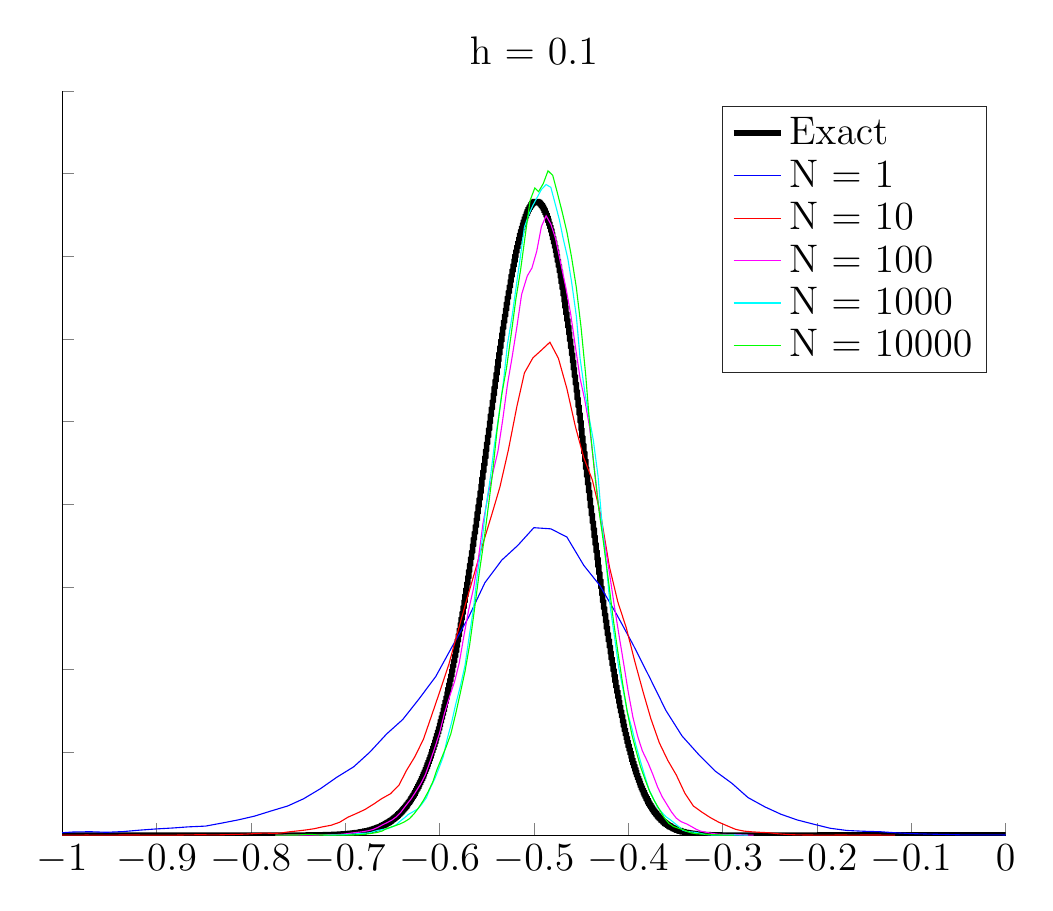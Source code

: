 % This file was created by matlab2tikz.
%
%The latest updates can be retrieved from
%  http://www.mathworks.com/matlabcentral/fileexchange/22022-matlab2tikz-matlab2tikz
%where you can also make suggestions and rate matlab2tikz.
%
\definecolor{mycolor1}{rgb}{1.0,0.0,1.0}%
\definecolor{mycolor2}{rgb}{0.0,1.0,1.0}%
%
\begin{tikzpicture}

\begin{axis}[%
width=4.717in,
height=3.721in,
at={(0.791in,0.502in)},
scale only axis,
xmin=-1,
xmax=0,
ymin=0,
ymax=9,
ytick={0,1,2,3,4,5,6,7,8,9},
yticklabels={\empty},
axis background/.style={fill=white},
title style={font=\bfseries},
title={h = 0.1},
axis x line*=bottom,
axis y line*=left,
legend style={legend cell align=left,align=left,draw=white!15!black},
ticklabel style={font=\Large},legend style={font=\Large},title style={font=\Large}
]
\addplot [color=black,solid,line width=2.0pt,forget plot]
  table[row sep=crcr]{%
-1	1.958e-12\\
-1.0	1.976e-12\\
-1.0	1.993e-12\\
-1.0	2.011e-12\\
-1.0	2.029e-12\\
-1.0	2.047e-12\\
-0.999	2.066e-12\\
-0.999	2.084e-12\\
-0.999	2.103e-12\\
-0.999	2.121e-12\\
-0.999	2.14e-12\\
-0.999	2.159e-12\\
-0.999	2.179e-12\\
-0.999	2.198e-12\\
-0.999	2.218e-12\\
-0.999	2.237e-12\\
-0.998	2.257e-12\\
-0.998	2.278e-12\\
-0.998	2.298e-12\\
-0.998	2.318e-12\\
-0.998	2.339e-12\\
-0.998	2.36e-12\\
-0.998	2.381e-12\\
-0.998	2.402e-12\\
-0.998	2.424e-12\\
-0.998	2.445e-12\\
-0.997	2.467e-12\\
-0.997	2.489e-12\\
-0.997	2.511e-12\\
-0.997	2.534e-12\\
-0.997	2.556e-12\\
-0.997	2.579e-12\\
-0.997	2.602e-12\\
-0.997	2.625e-12\\
-0.997	2.649e-12\\
-0.997	2.672e-12\\
-0.996	2.696e-12\\
-0.996	2.72e-12\\
-0.996	2.744e-12\\
-0.996	2.769e-12\\
-0.996	2.793e-12\\
-0.996	2.818e-12\\
-0.996	2.843e-12\\
-0.996	2.869e-12\\
-0.996	2.894e-12\\
-0.996	2.92e-12\\
-0.995	2.946e-12\\
-0.995	2.972e-12\\
-0.995	2.999e-12\\
-0.995	3.026e-12\\
-0.995	3.052e-12\\
-0.995	3.08e-12\\
-0.995	3.107e-12\\
-0.995	3.135e-12\\
-0.995	3.163e-12\\
-0.995	3.191e-12\\
-0.994	3.219e-12\\
-0.994	3.248e-12\\
-0.994	3.277e-12\\
-0.994	3.306e-12\\
-0.994	3.335e-12\\
-0.994	3.365e-12\\
-0.994	3.395e-12\\
-0.994	3.425e-12\\
-0.994	3.456e-12\\
-0.994	3.486e-12\\
-0.993	3.517e-12\\
-0.993	3.549e-12\\
-0.993	3.58e-12\\
-0.993	3.612e-12\\
-0.993	3.644e-12\\
-0.993	3.677e-12\\
-0.993	3.709e-12\\
-0.993	3.742e-12\\
-0.993	3.776e-12\\
-0.993	3.809e-12\\
-0.992	3.843e-12\\
-0.992	3.877e-12\\
-0.992	3.912e-12\\
-0.992	3.947e-12\\
-0.992	3.982e-12\\
-0.992	4.017e-12\\
-0.992	4.053e-12\\
-0.992	4.089e-12\\
-0.992	4.125e-12\\
-0.992	4.162e-12\\
-0.991	4.199e-12\\
-0.991	4.236e-12\\
-0.991	4.274e-12\\
-0.991	4.312e-12\\
-0.991	4.35e-12\\
-0.991	4.389e-12\\
-0.991	4.428e-12\\
-0.991	4.467e-12\\
-0.991	4.507e-12\\
-0.991	4.547e-12\\
-0.99	4.587e-12\\
-0.99	4.628e-12\\
-0.99	4.669e-12\\
-0.99	4.71e-12\\
-0.99	4.752e-12\\
-0.99	4.794e-12\\
-0.99	4.837e-12\\
-0.99	4.88e-12\\
-0.99	4.923e-12\\
-0.99	4.967e-12\\
-0.989	5.011e-12\\
-0.989	5.055e-12\\
-0.989	5.1e-12\\
-0.989	5.146e-12\\
-0.989	5.191e-12\\
-0.989	5.237e-12\\
-0.989	5.284e-12\\
-0.989	5.331e-12\\
-0.989	5.378e-12\\
-0.989	5.426e-12\\
-0.988	5.474e-12\\
-0.988	5.522e-12\\
-0.988	5.571e-12\\
-0.988	5.621e-12\\
-0.988	5.671e-12\\
-0.988	5.721e-12\\
-0.988	5.772e-12\\
-0.988	5.823e-12\\
-0.988	5.874e-12\\
-0.988	5.927e-12\\
-0.987	5.979e-12\\
-0.987	6.032e-12\\
-0.987	6.086e-12\\
-0.987	6.14e-12\\
-0.987	6.194e-12\\
-0.987	6.249e-12\\
-0.987	6.304e-12\\
-0.987	6.36e-12\\
-0.987	6.416e-12\\
-0.987	6.473e-12\\
-0.986	6.531e-12\\
-0.986	6.589e-12\\
-0.986	6.647e-12\\
-0.986	6.706e-12\\
-0.986	6.765e-12\\
-0.986	6.825e-12\\
-0.986	6.886e-12\\
-0.986	6.947e-12\\
-0.986	7.008e-12\\
-0.986	7.07e-12\\
-0.985	7.133e-12\\
-0.985	7.196e-12\\
-0.985	7.26e-12\\
-0.985	7.324e-12\\
-0.985	7.389e-12\\
-0.985	7.454e-12\\
-0.985	7.52e-12\\
-0.985	7.587e-12\\
-0.985	7.654e-12\\
-0.985	7.722e-12\\
-0.984	7.79e-12\\
-0.984	7.859e-12\\
-0.984	7.928e-12\\
-0.984	7.999e-12\\
-0.984	8.069e-12\\
-0.984	8.141e-12\\
-0.984	8.213e-12\\
-0.984	8.285e-12\\
-0.984	8.359e-12\\
-0.984	8.433e-12\\
-0.983	8.507e-12\\
-0.983	8.583e-12\\
-0.983	8.658e-12\\
-0.983	8.735e-12\\
-0.983	8.812e-12\\
-0.983	8.89e-12\\
-0.983	8.969e-12\\
-0.983	9.048e-12\\
-0.983	9.128e-12\\
-0.983	9.209e-12\\
-0.982	9.29e-12\\
-0.982	9.372e-12\\
-0.982	9.455e-12\\
-0.982	9.539e-12\\
-0.982	9.623e-12\\
-0.982	9.708e-12\\
-0.982	9.794e-12\\
-0.982	9.88e-12\\
-0.982	9.968e-12\\
-0.982	1.006e-11\\
-0.981	1.014e-11\\
-0.981	1.023e-11\\
-0.981	1.032e-11\\
-0.981	1.042e-11\\
-0.981	1.051e-11\\
-0.981	1.06e-11\\
-0.981	1.069e-11\\
-0.981	1.079e-11\\
-0.981	1.088e-11\\
-0.981	1.098e-11\\
-0.98	1.108e-11\\
-0.98	1.117e-11\\
-0.98	1.127e-11\\
-0.98	1.137e-11\\
-0.98	1.147e-11\\
-0.98	1.157e-11\\
-0.98	1.168e-11\\
-0.98	1.178e-11\\
-0.98	1.188e-11\\
-0.98	1.199e-11\\
-0.979	1.209e-11\\
-0.979	1.22e-11\\
-0.979	1.231e-11\\
-0.979	1.242e-11\\
-0.979	1.253e-11\\
-0.979	1.264e-11\\
-0.979	1.275e-11\\
-0.979	1.286e-11\\
-0.979	1.297e-11\\
-0.979	1.309e-11\\
-0.978	1.32e-11\\
-0.978	1.332e-11\\
-0.978	1.344e-11\\
-0.978	1.356e-11\\
-0.978	1.368e-11\\
-0.978	1.38e-11\\
-0.978	1.392e-11\\
-0.978	1.404e-11\\
-0.978	1.416e-11\\
-0.978	1.429e-11\\
-0.977	1.442e-11\\
-0.977	1.454e-11\\
-0.977	1.467e-11\\
-0.977	1.48e-11\\
-0.977	1.493e-11\\
-0.977	1.506e-11\\
-0.977	1.519e-11\\
-0.977	1.533e-11\\
-0.977	1.546e-11\\
-0.977	1.56e-11\\
-0.976	1.574e-11\\
-0.976	1.588e-11\\
-0.976	1.602e-11\\
-0.976	1.616e-11\\
-0.976	1.63e-11\\
-0.976	1.644e-11\\
-0.976	1.659e-11\\
-0.976	1.673e-11\\
-0.976	1.688e-11\\
-0.976	1.703e-11\\
-0.975	1.718e-11\\
-0.975	1.733e-11\\
-0.975	1.748e-11\\
-0.975	1.764e-11\\
-0.975	1.779e-11\\
-0.975	1.795e-11\\
-0.975	1.811e-11\\
-0.975	1.826e-11\\
-0.975	1.843e-11\\
-0.975	1.859e-11\\
-0.974	1.875e-11\\
-0.974	1.892e-11\\
-0.974	1.908e-11\\
-0.974	1.925e-11\\
-0.974	1.942e-11\\
-0.974	1.959e-11\\
-0.974	1.976e-11\\
-0.974	1.994e-11\\
-0.974	2.011e-11\\
-0.974	2.029e-11\\
-0.973	2.047e-11\\
-0.973	2.065e-11\\
-0.973	2.083e-11\\
-0.973	2.101e-11\\
-0.973	2.12e-11\\
-0.973	2.138e-11\\
-0.973	2.157e-11\\
-0.973	2.176e-11\\
-0.973	2.195e-11\\
-0.973	2.214e-11\\
-0.972	2.234e-11\\
-0.972	2.253e-11\\
-0.972	2.273e-11\\
-0.972	2.293e-11\\
-0.972	2.313e-11\\
-0.972	2.334e-11\\
-0.972	2.354e-11\\
-0.972	2.375e-11\\
-0.972	2.396e-11\\
-0.972	2.417e-11\\
-0.971	2.438e-11\\
-0.971	2.459e-11\\
-0.971	2.481e-11\\
-0.971	2.503e-11\\
-0.971	2.525e-11\\
-0.971	2.547e-11\\
-0.971	2.569e-11\\
-0.971	2.592e-11\\
-0.971	2.614e-11\\
-0.971	2.637e-11\\
-0.97	2.66e-11\\
-0.97	2.684e-11\\
-0.97	2.707e-11\\
-0.97	2.731e-11\\
-0.97	2.755e-11\\
-0.97	2.779e-11\\
-0.97	2.803e-11\\
-0.97	2.828e-11\\
-0.97	2.853e-11\\
-0.97	2.878e-11\\
-0.969	2.903e-11\\
-0.969	2.929e-11\\
-0.969	2.954e-11\\
-0.969	2.98e-11\\
-0.969	3.006e-11\\
-0.969	3.033e-11\\
-0.969	3.059e-11\\
-0.969	3.086e-11\\
-0.969	3.113e-11\\
-0.969	3.14e-11\\
-0.968	3.168e-11\\
-0.968	3.196e-11\\
-0.968	3.224e-11\\
-0.968	3.252e-11\\
-0.968	3.28e-11\\
-0.968	3.309e-11\\
-0.968	3.338e-11\\
-0.968	3.367e-11\\
-0.968	3.397e-11\\
-0.968	3.426e-11\\
-0.967	3.456e-11\\
-0.967	3.487e-11\\
-0.967	3.517e-11\\
-0.967	3.548e-11\\
-0.967	3.579e-11\\
-0.967	3.61e-11\\
-0.967	3.642e-11\\
-0.967	3.674e-11\\
-0.967	3.706e-11\\
-0.967	3.738e-11\\
-0.966	3.771e-11\\
-0.966	3.804e-11\\
-0.966	3.837e-11\\
-0.966	3.871e-11\\
-0.966	3.905e-11\\
-0.966	3.939e-11\\
-0.966	3.973e-11\\
-0.966	4.008e-11\\
-0.966	4.043e-11\\
-0.966	4.078e-11\\
-0.965	4.114e-11\\
-0.965	4.15e-11\\
-0.965	4.186e-11\\
-0.965	4.223e-11\\
-0.965	4.26e-11\\
-0.965	4.297e-11\\
-0.965	4.335e-11\\
-0.965	4.373e-11\\
-0.965	4.411e-11\\
-0.965	4.449e-11\\
-0.964	4.488e-11\\
-0.964	4.527e-11\\
-0.964	4.567e-11\\
-0.964	4.607e-11\\
-0.964	4.647e-11\\
-0.964	4.688e-11\\
-0.964	4.729e-11\\
-0.964	4.77e-11\\
-0.964	4.811e-11\\
-0.964	4.854e-11\\
-0.963	4.896e-11\\
-0.963	4.939e-11\\
-0.963	4.982e-11\\
-0.963	5.025e-11\\
-0.963	5.069e-11\\
-0.963	5.113e-11\\
-0.963	5.158e-11\\
-0.963	5.203e-11\\
-0.963	5.248e-11\\
-0.963	5.294e-11\\
-0.962	5.34e-11\\
-0.962	5.387e-11\\
-0.962	5.434e-11\\
-0.962	5.481e-11\\
-0.962	5.529e-11\\
-0.962	5.577e-11\\
-0.962	5.626e-11\\
-0.962	5.675e-11\\
-0.962	5.725e-11\\
-0.962	5.774e-11\\
-0.961	5.825e-11\\
-0.961	5.876e-11\\
-0.961	5.927e-11\\
-0.961	5.978e-11\\
-0.961	6.031e-11\\
-0.961	6.083e-11\\
-0.961	6.136e-11\\
-0.961	6.19e-11\\
-0.961	6.244e-11\\
-0.961	6.298e-11\\
-0.96	6.353e-11\\
-0.96	6.408e-11\\
-0.96	6.464e-11\\
-0.96	6.52e-11\\
-0.96	6.577e-11\\
-0.96	6.634e-11\\
-0.96	6.692e-11\\
-0.96	6.75e-11\\
-0.96	6.809e-11\\
-0.96	6.868e-11\\
-0.959	6.928e-11\\
-0.959	6.989e-11\\
-0.959	7.049e-11\\
-0.959	7.111e-11\\
-0.959	7.173e-11\\
-0.959	7.235e-11\\
-0.959	7.298e-11\\
-0.959	7.362e-11\\
-0.959	7.426e-11\\
-0.959	7.49e-11\\
-0.958	7.555e-11\\
-0.958	7.621e-11\\
-0.958	7.687e-11\\
-0.958	7.754e-11\\
-0.958	7.822e-11\\
-0.958	7.89e-11\\
-0.958	7.958e-11\\
-0.958	8.028e-11\\
-0.958	8.097e-11\\
-0.958	8.168e-11\\
-0.957	8.239e-11\\
-0.957	8.31e-11\\
-0.957	8.383e-11\\
-0.957	8.455e-11\\
-0.957	8.529e-11\\
-0.957	8.603e-11\\
-0.957	8.678e-11\\
-0.957	8.753e-11\\
-0.957	8.829e-11\\
-0.957	8.906e-11\\
-0.956	8.983e-11\\
-0.956	9.061e-11\\
-0.956	9.14e-11\\
-0.956	9.219e-11\\
-0.956	9.3e-11\\
-0.956	9.38e-11\\
-0.956	9.462e-11\\
-0.956	9.544e-11\\
-0.956	9.627e-11\\
-0.956	9.71e-11\\
-0.955	9.795e-11\\
-0.955	9.88e-11\\
-0.955	9.965e-11\\
-0.955	1.005e-10\\
-0.955	1.014e-10\\
-0.955	1.023e-10\\
-0.955	1.032e-10\\
-0.955	1.041e-10\\
-0.955	1.05e-10\\
-0.955	1.059e-10\\
-0.954	1.068e-10\\
-0.954	1.077e-10\\
-0.954	1.086e-10\\
-0.954	1.096e-10\\
-0.954	1.105e-10\\
-0.954	1.115e-10\\
-0.954	1.125e-10\\
-0.954	1.134e-10\\
-0.954	1.144e-10\\
-0.954	1.154e-10\\
-0.953	1.164e-10\\
-0.953	1.174e-10\\
-0.953	1.184e-10\\
-0.953	1.195e-10\\
-0.953	1.205e-10\\
-0.953	1.215e-10\\
-0.953	1.226e-10\\
-0.953	1.237e-10\\
-0.953	1.247e-10\\
-0.953	1.258e-10\\
-0.952	1.269e-10\\
-0.952	1.28e-10\\
-0.952	1.291e-10\\
-0.952	1.302e-10\\
-0.952	1.314e-10\\
-0.952	1.325e-10\\
-0.952	1.336e-10\\
-0.952	1.348e-10\\
-0.952	1.36e-10\\
-0.952	1.371e-10\\
-0.951	1.383e-10\\
-0.951	1.395e-10\\
-0.951	1.407e-10\\
-0.951	1.42e-10\\
-0.951	1.432e-10\\
-0.951	1.444e-10\\
-0.951	1.457e-10\\
-0.951	1.469e-10\\
-0.951	1.482e-10\\
-0.951	1.495e-10\\
-0.95	1.508e-10\\
-0.95	1.521e-10\\
-0.95	1.534e-10\\
-0.95	1.547e-10\\
-0.95	1.561e-10\\
-0.95	1.574e-10\\
-0.95	1.588e-10\\
-0.95	1.601e-10\\
-0.95	1.615e-10\\
-0.95	1.629e-10\\
-0.949	1.643e-10\\
-0.949	1.657e-10\\
-0.949	1.672e-10\\
-0.949	1.686e-10\\
-0.949	1.701e-10\\
-0.949	1.716e-10\\
-0.949	1.73e-10\\
-0.949	1.745e-10\\
-0.949	1.76e-10\\
-0.949	1.776e-10\\
-0.948	1.791e-10\\
-0.948	1.806e-10\\
-0.948	1.822e-10\\
-0.948	1.838e-10\\
-0.948	1.854e-10\\
-0.948	1.87e-10\\
-0.948	1.886e-10\\
-0.948	1.902e-10\\
-0.948	1.918e-10\\
-0.948	1.935e-10\\
-0.947	1.952e-10\\
-0.947	1.968e-10\\
-0.947	1.985e-10\\
-0.947	2.003e-10\\
-0.947	2.02e-10\\
-0.947	2.037e-10\\
-0.947	2.055e-10\\
-0.947	2.073e-10\\
-0.947	2.09e-10\\
-0.947	2.108e-10\\
-0.946	2.127e-10\\
-0.946	2.145e-10\\
-0.946	2.163e-10\\
-0.946	2.182e-10\\
-0.946	2.201e-10\\
-0.946	2.22e-10\\
-0.946	2.239e-10\\
-0.946	2.258e-10\\
-0.946	2.278e-10\\
-0.946	2.297e-10\\
-0.945	2.317e-10\\
-0.945	2.337e-10\\
-0.945	2.357e-10\\
-0.945	2.378e-10\\
-0.945	2.398e-10\\
-0.945	2.419e-10\\
-0.945	2.44e-10\\
-0.945	2.461e-10\\
-0.945	2.482e-10\\
-0.945	2.503e-10\\
-0.944	2.525e-10\\
-0.944	2.546e-10\\
-0.944	2.568e-10\\
-0.944	2.59e-10\\
-0.944	2.613e-10\\
-0.944	2.635e-10\\
-0.944	2.658e-10\\
-0.944	2.681e-10\\
-0.944	2.704e-10\\
-0.944	2.727e-10\\
-0.943	2.751e-10\\
-0.943	2.774e-10\\
-0.943	2.798e-10\\
-0.943	2.822e-10\\
-0.943	2.846e-10\\
-0.943	2.871e-10\\
-0.943	2.896e-10\\
-0.943	2.92e-10\\
-0.943	2.946e-10\\
-0.943	2.971e-10\\
-0.942	2.996e-10\\
-0.942	3.022e-10\\
-0.942	3.048e-10\\
-0.942	3.074e-10\\
-0.942	3.101e-10\\
-0.942	3.127e-10\\
-0.942	3.154e-10\\
-0.942	3.181e-10\\
-0.942	3.209e-10\\
-0.942	3.236e-10\\
-0.941	3.264e-10\\
-0.941	3.292e-10\\
-0.941	3.32e-10\\
-0.941	3.349e-10\\
-0.941	3.378e-10\\
-0.941	3.407e-10\\
-0.941	3.436e-10\\
-0.941	3.465e-10\\
-0.941	3.495e-10\\
-0.941	3.525e-10\\
-0.94	3.555e-10\\
-0.94	3.586e-10\\
-0.94	3.617e-10\\
-0.94	3.648e-10\\
-0.94	3.679e-10\\
-0.94	3.71e-10\\
-0.94	3.742e-10\\
-0.94	3.774e-10\\
-0.94	3.807e-10\\
-0.94	3.839e-10\\
-0.939	3.872e-10\\
-0.939	3.906e-10\\
-0.939	3.939e-10\\
-0.939	3.973e-10\\
-0.939	4.007e-10\\
-0.939	4.041e-10\\
-0.939	4.076e-10\\
-0.939	4.111e-10\\
-0.939	4.146e-10\\
-0.939	4.181e-10\\
-0.938	4.217e-10\\
-0.938	4.253e-10\\
-0.938	4.29e-10\\
-0.938	4.327e-10\\
-0.938	4.364e-10\\
-0.938	4.401e-10\\
-0.938	4.439e-10\\
-0.938	4.477e-10\\
-0.938	4.515e-10\\
-0.938	4.554e-10\\
-0.937	4.593e-10\\
-0.937	4.632e-10\\
-0.937	4.672e-10\\
-0.937	4.712e-10\\
-0.937	4.752e-10\\
-0.937	4.793e-10\\
-0.937	4.834e-10\\
-0.937	4.875e-10\\
-0.937	4.917e-10\\
-0.936	4.959e-10\\
-0.936	5.001e-10\\
-0.936	5.044e-10\\
-0.936	5.087e-10\\
-0.936	5.131e-10\\
-0.936	5.174e-10\\
-0.936	5.219e-10\\
-0.936	5.263e-10\\
-0.936	5.308e-10\\
-0.936	5.354e-10\\
-0.935	5.399e-10\\
-0.935	5.446e-10\\
-0.935	5.492e-10\\
-0.935	5.539e-10\\
-0.935	5.586e-10\\
-0.935	5.634e-10\\
-0.935	5.682e-10\\
-0.935	5.731e-10\\
-0.935	5.78e-10\\
-0.935	5.829e-10\\
-0.934	5.879e-10\\
-0.934	5.929e-10\\
-0.934	5.98e-10\\
-0.934	6.031e-10\\
-0.934	6.082e-10\\
-0.934	6.134e-10\\
-0.934	6.187e-10\\
-0.934	6.239e-10\\
-0.934	6.293e-10\\
-0.934	6.346e-10\\
-0.933	6.4e-10\\
-0.933	6.455e-10\\
-0.933	6.51e-10\\
-0.933	6.566e-10\\
-0.933	6.622e-10\\
-0.933	6.678e-10\\
-0.933	6.735e-10\\
-0.933	6.793e-10\\
-0.933	6.85e-10\\
-0.933	6.909e-10\\
-0.932	6.968e-10\\
-0.932	7.027e-10\\
-0.932	7.087e-10\\
-0.932	7.147e-10\\
-0.932	7.208e-10\\
-0.932	7.27e-10\\
-0.932	7.332e-10\\
-0.932	7.394e-10\\
-0.932	7.457e-10\\
-0.932	7.521e-10\\
-0.931	7.585e-10\\
-0.931	7.649e-10\\
-0.931	7.715e-10\\
-0.931	7.78e-10\\
-0.931	7.847e-10\\
-0.931	7.913e-10\\
-0.931	7.981e-10\\
-0.931	8.049e-10\\
-0.931	8.117e-10\\
-0.931	8.186e-10\\
-0.93	8.256e-10\\
-0.93	8.326e-10\\
-0.93	8.397e-10\\
-0.93	8.469e-10\\
-0.93	8.541e-10\\
-0.93	8.613e-10\\
-0.93	8.687e-10\\
-0.93	8.76e-10\\
-0.93	8.835e-10\\
-0.93	8.91e-10\\
-0.929	8.986e-10\\
-0.929	9.062e-10\\
-0.929	9.139e-10\\
-0.929	9.217e-10\\
-0.929	9.295e-10\\
-0.929	9.374e-10\\
-0.929	9.454e-10\\
-0.929	9.534e-10\\
-0.929	9.615e-10\\
-0.929	9.697e-10\\
-0.928	9.78e-10\\
-0.928	9.863e-10\\
-0.928	9.946e-10\\
-0.928	1.003e-09\\
-0.928	1.012e-09\\
-0.928	1.02e-09\\
-0.928	1.029e-09\\
-0.928	1.038e-09\\
-0.928	1.046e-09\\
-0.928	1.055e-09\\
-0.927	1.064e-09\\
-0.927	1.073e-09\\
-0.927	1.082e-09\\
-0.927	1.092e-09\\
-0.927	1.101e-09\\
-0.927	1.11e-09\\
-0.927	1.12e-09\\
-0.927	1.129e-09\\
-0.927	1.139e-09\\
-0.927	1.148e-09\\
-0.926	1.158e-09\\
-0.926	1.168e-09\\
-0.926	1.178e-09\\
-0.926	1.188e-09\\
-0.926	1.198e-09\\
-0.926	1.208e-09\\
-0.926	1.218e-09\\
-0.926	1.229e-09\\
-0.926	1.239e-09\\
-0.926	1.25e-09\\
-0.925	1.26e-09\\
-0.925	1.271e-09\\
-0.925	1.282e-09\\
-0.925	1.292e-09\\
-0.925	1.303e-09\\
-0.925	1.314e-09\\
-0.925	1.326e-09\\
-0.925	1.337e-09\\
-0.925	1.348e-09\\
-0.925	1.359e-09\\
-0.924	1.371e-09\\
-0.924	1.383e-09\\
-0.924	1.394e-09\\
-0.924	1.406e-09\\
-0.924	1.418e-09\\
-0.924	1.43e-09\\
-0.924	1.442e-09\\
-0.924	1.454e-09\\
-0.924	1.467e-09\\
-0.924	1.479e-09\\
-0.923	1.492e-09\\
-0.923	1.504e-09\\
-0.923	1.517e-09\\
-0.923	1.53e-09\\
-0.923	1.543e-09\\
-0.923	1.556e-09\\
-0.923	1.569e-09\\
-0.923	1.582e-09\\
-0.923	1.595e-09\\
-0.923	1.609e-09\\
-0.922	1.623e-09\\
-0.922	1.636e-09\\
-0.922	1.65e-09\\
-0.922	1.664e-09\\
-0.922	1.678e-09\\
-0.922	1.692e-09\\
-0.922	1.707e-09\\
-0.922	1.721e-09\\
-0.922	1.736e-09\\
-0.922	1.75e-09\\
-0.921	1.765e-09\\
-0.921	1.78e-09\\
-0.921	1.795e-09\\
-0.921	1.81e-09\\
-0.921	1.825e-09\\
-0.921	1.841e-09\\
-0.921	1.856e-09\\
-0.921	1.872e-09\\
-0.921	1.888e-09\\
-0.921	1.904e-09\\
-0.92	1.92e-09\\
-0.92	1.936e-09\\
-0.92	1.952e-09\\
-0.92	1.969e-09\\
-0.92	1.985e-09\\
-0.92	2.002e-09\\
-0.92	2.019e-09\\
-0.92	2.036e-09\\
-0.92	2.053e-09\\
-0.92	2.07e-09\\
-0.919	2.088e-09\\
-0.919	2.105e-09\\
-0.919	2.123e-09\\
-0.919	2.141e-09\\
-0.919	2.159e-09\\
-0.919	2.177e-09\\
-0.919	2.196e-09\\
-0.919	2.214e-09\\
-0.919	2.233e-09\\
-0.919	2.252e-09\\
-0.918	2.271e-09\\
-0.918	2.29e-09\\
-0.918	2.309e-09\\
-0.918	2.328e-09\\
-0.918	2.348e-09\\
-0.918	2.368e-09\\
-0.918	2.388e-09\\
-0.918	2.408e-09\\
-0.918	2.428e-09\\
-0.918	2.449e-09\\
-0.917	2.469e-09\\
-0.917	2.49e-09\\
-0.917	2.511e-09\\
-0.917	2.532e-09\\
-0.917	2.553e-09\\
-0.917	2.575e-09\\
-0.917	2.596e-09\\
-0.917	2.618e-09\\
-0.917	2.64e-09\\
-0.917	2.662e-09\\
-0.916	2.685e-09\\
-0.916	2.707e-09\\
-0.916	2.73e-09\\
-0.916	2.753e-09\\
-0.916	2.776e-09\\
-0.916	2.8e-09\\
-0.916	2.823e-09\\
-0.916	2.847e-09\\
-0.916	2.871e-09\\
-0.916	2.895e-09\\
-0.915	2.919e-09\\
-0.915	2.944e-09\\
-0.915	2.968e-09\\
-0.915	2.993e-09\\
-0.915	3.018e-09\\
-0.915	3.044e-09\\
-0.915	3.069e-09\\
-0.915	3.095e-09\\
-0.915	3.121e-09\\
-0.915	3.147e-09\\
-0.914	3.174e-09\\
-0.914	3.2e-09\\
-0.914	3.227e-09\\
-0.914	3.254e-09\\
-0.914	3.281e-09\\
-0.914	3.309e-09\\
-0.914	3.337e-09\\
-0.914	3.365e-09\\
-0.914	3.393e-09\\
-0.914	3.421e-09\\
-0.913	3.45e-09\\
-0.913	3.479e-09\\
-0.913	3.508e-09\\
-0.913	3.537e-09\\
-0.913	3.567e-09\\
-0.913	3.597e-09\\
-0.913	3.627e-09\\
-0.913	3.657e-09\\
-0.913	3.688e-09\\
-0.913	3.719e-09\\
-0.912	3.75e-09\\
-0.912	3.782e-09\\
-0.912	3.813e-09\\
-0.912	3.845e-09\\
-0.912	3.877e-09\\
-0.912	3.91e-09\\
-0.912	3.942e-09\\
-0.912	3.975e-09\\
-0.912	4.009e-09\\
-0.912	4.042e-09\\
-0.911	4.076e-09\\
-0.911	4.11e-09\\
-0.911	4.145e-09\\
-0.911	4.179e-09\\
-0.911	4.214e-09\\
-0.911	4.249e-09\\
-0.911	4.285e-09\\
-0.911	4.321e-09\\
-0.911	4.357e-09\\
-0.911	4.393e-09\\
-0.91	4.43e-09\\
-0.91	4.467e-09\\
-0.91	4.504e-09\\
-0.91	4.542e-09\\
-0.91	4.58e-09\\
-0.91	4.618e-09\\
-0.91	4.657e-09\\
-0.91	4.696e-09\\
-0.91	4.735e-09\\
-0.91	4.774e-09\\
-0.909	4.814e-09\\
-0.909	4.854e-09\\
-0.909	4.895e-09\\
-0.909	4.936e-09\\
-0.909	4.977e-09\\
-0.909	5.019e-09\\
-0.909	5.06e-09\\
-0.909	5.103e-09\\
-0.909	5.145e-09\\
-0.909	5.188e-09\\
-0.908	5.231e-09\\
-0.908	5.275e-09\\
-0.908	5.319e-09\\
-0.908	5.363e-09\\
-0.908	5.408e-09\\
-0.908	5.453e-09\\
-0.908	5.499e-09\\
-0.908	5.545e-09\\
-0.908	5.591e-09\\
-0.908	5.637e-09\\
-0.907	5.684e-09\\
-0.907	5.732e-09\\
-0.907	5.779e-09\\
-0.907	5.828e-09\\
-0.907	5.876e-09\\
-0.907	5.925e-09\\
-0.907	5.974e-09\\
-0.907	6.024e-09\\
-0.907	6.074e-09\\
-0.907	6.125e-09\\
-0.906	6.176e-09\\
-0.906	6.227e-09\\
-0.906	6.279e-09\\
-0.906	6.331e-09\\
-0.906	6.384e-09\\
-0.906	6.437e-09\\
-0.906	6.491e-09\\
-0.906	6.545e-09\\
-0.906	6.599e-09\\
-0.906	6.654e-09\\
-0.905	6.71e-09\\
-0.905	6.765e-09\\
-0.905	6.822e-09\\
-0.905	6.878e-09\\
-0.905	6.936e-09\\
-0.905	6.993e-09\\
-0.905	7.051e-09\\
-0.905	7.11e-09\\
-0.905	7.169e-09\\
-0.905	7.229e-09\\
-0.904	7.289e-09\\
-0.904	7.349e-09\\
-0.904	7.41e-09\\
-0.904	7.472e-09\\
-0.904	7.534e-09\\
-0.904	7.596e-09\\
-0.904	7.659e-09\\
-0.904	7.723e-09\\
-0.904	7.787e-09\\
-0.904	7.852e-09\\
-0.903	7.917e-09\\
-0.903	7.983e-09\\
-0.903	8.049e-09\\
-0.903	8.116e-09\\
-0.903	8.183e-09\\
-0.903	8.251e-09\\
-0.903	8.319e-09\\
-0.903	8.388e-09\\
-0.903	8.458e-09\\
-0.903	8.528e-09\\
-0.902	8.599e-09\\
-0.902	8.67e-09\\
-0.902	8.742e-09\\
-0.902	8.814e-09\\
-0.902	8.888e-09\\
-0.902	8.961e-09\\
-0.902	9.035e-09\\
-0.902	9.11e-09\\
-0.902	9.186e-09\\
-0.902	9.262e-09\\
-0.901	9.339e-09\\
-0.901	9.416e-09\\
-0.901	9.494e-09\\
-0.901	9.573e-09\\
-0.901	9.652e-09\\
-0.901	9.732e-09\\
-0.901	9.812e-09\\
-0.901	9.894e-09\\
-0.901	9.975e-09\\
-0.901	1.006e-08\\
-0.9	1.014e-08\\
-0.9	1.023e-08\\
-0.9	1.031e-08\\
-0.9	1.04e-08\\
-0.9	1.048e-08\\
-0.9	1.057e-08\\
-0.9	1.066e-08\\
-0.9	1.074e-08\\
-0.9	1.083e-08\\
-0.9	1.092e-08\\
-0.899	1.101e-08\\
-0.899	1.11e-08\\
-0.899	1.119e-08\\
-0.899	1.129e-08\\
-0.899	1.138e-08\\
-0.899	1.147e-08\\
-0.899	1.157e-08\\
-0.899	1.166e-08\\
-0.899	1.176e-08\\
-0.899	1.186e-08\\
-0.898	1.196e-08\\
-0.898	1.206e-08\\
-0.898	1.215e-08\\
-0.898	1.225e-08\\
-0.898	1.236e-08\\
-0.898	1.246e-08\\
-0.898	1.256e-08\\
-0.898	1.266e-08\\
-0.898	1.277e-08\\
-0.898	1.287e-08\\
-0.897	1.298e-08\\
-0.897	1.309e-08\\
-0.897	1.32e-08\\
-0.897	1.33e-08\\
-0.897	1.341e-08\\
-0.897	1.352e-08\\
-0.897	1.364e-08\\
-0.897	1.375e-08\\
-0.897	1.386e-08\\
-0.897	1.398e-08\\
-0.896	1.409e-08\\
-0.896	1.421e-08\\
-0.896	1.432e-08\\
-0.896	1.444e-08\\
-0.896	1.456e-08\\
-0.896	1.468e-08\\
-0.896	1.48e-08\\
-0.896	1.492e-08\\
-0.896	1.505e-08\\
-0.896	1.517e-08\\
-0.895	1.53e-08\\
-0.895	1.542e-08\\
-0.895	1.555e-08\\
-0.895	1.568e-08\\
-0.895	1.581e-08\\
-0.895	1.594e-08\\
-0.895	1.607e-08\\
-0.895	1.62e-08\\
-0.895	1.633e-08\\
-0.895	1.647e-08\\
-0.894	1.66e-08\\
-0.894	1.674e-08\\
-0.894	1.688e-08\\
-0.894	1.701e-08\\
-0.894	1.715e-08\\
-0.894	1.73e-08\\
-0.894	1.744e-08\\
-0.894	1.758e-08\\
-0.894	1.773e-08\\
-0.894	1.787e-08\\
-0.893	1.802e-08\\
-0.893	1.817e-08\\
-0.893	1.832e-08\\
-0.893	1.847e-08\\
-0.893	1.862e-08\\
-0.893	1.877e-08\\
-0.893	1.892e-08\\
-0.893	1.908e-08\\
-0.893	1.924e-08\\
-0.893	1.939e-08\\
-0.892	1.955e-08\\
-0.892	1.971e-08\\
-0.892	1.988e-08\\
-0.892	2.004e-08\\
-0.892	2.02e-08\\
-0.892	2.037e-08\\
-0.892	2.054e-08\\
-0.892	2.07e-08\\
-0.892	2.087e-08\\
-0.892	2.104e-08\\
-0.891	2.122e-08\\
-0.891	2.139e-08\\
-0.891	2.157e-08\\
-0.891	2.174e-08\\
-0.891	2.192e-08\\
-0.891	2.21e-08\\
-0.891	2.228e-08\\
-0.891	2.246e-08\\
-0.891	2.265e-08\\
-0.891	2.283e-08\\
-0.89	2.302e-08\\
-0.89	2.321e-08\\
-0.89	2.34e-08\\
-0.89	2.359e-08\\
-0.89	2.378e-08\\
-0.89	2.398e-08\\
-0.89	2.418e-08\\
-0.89	2.437e-08\\
-0.89	2.457e-08\\
-0.89	2.477e-08\\
-0.889	2.498e-08\\
-0.889	2.518e-08\\
-0.889	2.539e-08\\
-0.889	2.559e-08\\
-0.889	2.58e-08\\
-0.889	2.601e-08\\
-0.889	2.623e-08\\
-0.889	2.644e-08\\
-0.889	2.666e-08\\
-0.889	2.687e-08\\
-0.888	2.709e-08\\
-0.888	2.732e-08\\
-0.888	2.754e-08\\
-0.888	2.776e-08\\
-0.888	2.799e-08\\
-0.888	2.822e-08\\
-0.888	2.845e-08\\
-0.888	2.868e-08\\
-0.888	2.892e-08\\
-0.888	2.915e-08\\
-0.887	2.939e-08\\
-0.887	2.963e-08\\
-0.887	2.987e-08\\
-0.887	3.012e-08\\
-0.887	3.036e-08\\
-0.887	3.061e-08\\
-0.887	3.086e-08\\
-0.887	3.111e-08\\
-0.887	3.136e-08\\
-0.887	3.162e-08\\
-0.886	3.188e-08\\
-0.886	3.214e-08\\
-0.886	3.24e-08\\
-0.886	3.266e-08\\
-0.886	3.293e-08\\
-0.886	3.32e-08\\
-0.886	3.347e-08\\
-0.886	3.374e-08\\
-0.886	3.402e-08\\
-0.886	3.429e-08\\
-0.885	3.457e-08\\
-0.885	3.485e-08\\
-0.885	3.514e-08\\
-0.885	3.542e-08\\
-0.885	3.571e-08\\
-0.885	3.6e-08\\
-0.885	3.629e-08\\
-0.885	3.659e-08\\
-0.885	3.689e-08\\
-0.885	3.719e-08\\
-0.884	3.749e-08\\
-0.884	3.78e-08\\
-0.884	3.81e-08\\
-0.884	3.841e-08\\
-0.884	3.872e-08\\
-0.884	3.904e-08\\
-0.884	3.936e-08\\
-0.884	3.968e-08\\
-0.884	4.0e-08\\
-0.884	4.032e-08\\
-0.883	4.065e-08\\
-0.883	4.098e-08\\
-0.883	4.131e-08\\
-0.883	4.165e-08\\
-0.883	4.199e-08\\
-0.883	4.233e-08\\
-0.883	4.267e-08\\
-0.883	4.302e-08\\
-0.883	4.337e-08\\
-0.883	4.372e-08\\
-0.882	4.408e-08\\
-0.882	4.443e-08\\
-0.882	4.479e-08\\
-0.882	4.516e-08\\
-0.882	4.552e-08\\
-0.882	4.589e-08\\
-0.882	4.627e-08\\
-0.882	4.664e-08\\
-0.882	4.702e-08\\
-0.882	4.74e-08\\
-0.881	4.778e-08\\
-0.881	4.817e-08\\
-0.881	4.856e-08\\
-0.881	4.896e-08\\
-0.881	4.935e-08\\
-0.881	4.975e-08\\
-0.881	5.015e-08\\
-0.881	5.056e-08\\
-0.881	5.097e-08\\
-0.881	5.138e-08\\
-0.88	5.18e-08\\
-0.88	5.222e-08\\
-0.88	5.264e-08\\
-0.88	5.307e-08\\
-0.88	5.35e-08\\
-0.88	5.393e-08\\
-0.88	5.437e-08\\
-0.88	5.481e-08\\
-0.88	5.525e-08\\
-0.88	5.57e-08\\
-0.879	5.615e-08\\
-0.879	5.66e-08\\
-0.879	5.706e-08\\
-0.879	5.752e-08\\
-0.879	5.798e-08\\
-0.879	5.845e-08\\
-0.879	5.893e-08\\
-0.879	5.94e-08\\
-0.879	5.988e-08\\
-0.879	6.037e-08\\
-0.878	6.085e-08\\
-0.878	6.135e-08\\
-0.878	6.184e-08\\
-0.878	6.234e-08\\
-0.878	6.284e-08\\
-0.878	6.335e-08\\
-0.878	6.386e-08\\
-0.878	6.438e-08\\
-0.878	6.49e-08\\
-0.878	6.542e-08\\
-0.877	6.595e-08\\
-0.877	6.648e-08\\
-0.877	6.702e-08\\
-0.877	6.756e-08\\
-0.877	6.81e-08\\
-0.877	6.865e-08\\
-0.877	6.921e-08\\
-0.877	6.976e-08\\
-0.877	7.033e-08\\
-0.877	7.089e-08\\
-0.876	7.146e-08\\
-0.876	7.204e-08\\
-0.876	7.262e-08\\
-0.876	7.321e-08\\
-0.876	7.38e-08\\
-0.876	7.439e-08\\
-0.876	7.499e-08\\
-0.876	7.559e-08\\
-0.876	7.62e-08\\
-0.876	7.681e-08\\
-0.875	7.743e-08\\
-0.875	7.806e-08\\
-0.875	7.868e-08\\
-0.875	7.932e-08\\
-0.875	7.996e-08\\
-0.875	8.06e-08\\
-0.875	8.125e-08\\
-0.875	8.19e-08\\
-0.875	8.256e-08\\
-0.875	8.322e-08\\
-0.875	8.389e-08\\
-0.874	8.457e-08\\
-0.874	8.525e-08\\
-0.874	8.593e-08\\
-0.874	8.662e-08\\
-0.874	8.732e-08\\
-0.874	8.802e-08\\
-0.874	8.873e-08\\
-0.874	8.944e-08\\
-0.874	9.016e-08\\
-0.874	9.088e-08\\
-0.873	9.161e-08\\
-0.873	9.235e-08\\
-0.873	9.309e-08\\
-0.873	9.384e-08\\
-0.873	9.459e-08\\
-0.873	9.535e-08\\
-0.873	9.611e-08\\
-0.873	9.689e-08\\
-0.873	9.766e-08\\
-0.873	9.845e-08\\
-0.872	9.924e-08\\
-0.872	1.0e-07\\
-0.872	1.008e-07\\
-0.872	1.016e-07\\
-0.872	1.025e-07\\
-0.872	1.033e-07\\
-0.872	1.041e-07\\
-0.872	1.049e-07\\
-0.872	1.058e-07\\
-0.872	1.066e-07\\
-0.871	1.075e-07\\
-0.871	1.083e-07\\
-0.871	1.092e-07\\
-0.871	1.101e-07\\
-0.871	1.11e-07\\
-0.871	1.119e-07\\
-0.871	1.127e-07\\
-0.871	1.137e-07\\
-0.871	1.146e-07\\
-0.871	1.155e-07\\
-0.87	1.164e-07\\
-0.87	1.173e-07\\
-0.87	1.183e-07\\
-0.87	1.192e-07\\
-0.87	1.202e-07\\
-0.87	1.211e-07\\
-0.87	1.221e-07\\
-0.87	1.231e-07\\
-0.87	1.241e-07\\
-0.87	1.251e-07\\
-0.869	1.261e-07\\
-0.869	1.271e-07\\
-0.869	1.281e-07\\
-0.869	1.291e-07\\
-0.869	1.301e-07\\
-0.869	1.312e-07\\
-0.869	1.322e-07\\
-0.869	1.333e-07\\
-0.869	1.343e-07\\
-0.869	1.354e-07\\
-0.868	1.365e-07\\
-0.868	1.376e-07\\
-0.868	1.387e-07\\
-0.868	1.398e-07\\
-0.868	1.409e-07\\
-0.868	1.42e-07\\
-0.868	1.432e-07\\
-0.868	1.443e-07\\
-0.868	1.454e-07\\
-0.868	1.466e-07\\
-0.867	1.478e-07\\
-0.867	1.489e-07\\
-0.867	1.501e-07\\
-0.867	1.513e-07\\
-0.867	1.525e-07\\
-0.867	1.538e-07\\
-0.867	1.55e-07\\
-0.867	1.562e-07\\
-0.867	1.575e-07\\
-0.867	1.587e-07\\
-0.866	1.6e-07\\
-0.866	1.612e-07\\
-0.866	1.625e-07\\
-0.866	1.638e-07\\
-0.866	1.651e-07\\
-0.866	1.664e-07\\
-0.866	1.678e-07\\
-0.866	1.691e-07\\
-0.866	1.704e-07\\
-0.866	1.718e-07\\
-0.865	1.732e-07\\
-0.865	1.745e-07\\
-0.865	1.759e-07\\
-0.865	1.773e-07\\
-0.865	1.787e-07\\
-0.865	1.802e-07\\
-0.865	1.816e-07\\
-0.865	1.83e-07\\
-0.865	1.845e-07\\
-0.865	1.859e-07\\
-0.864	1.874e-07\\
-0.864	1.889e-07\\
-0.864	1.904e-07\\
-0.864	1.919e-07\\
-0.864	1.934e-07\\
-0.864	1.95e-07\\
-0.864	1.965e-07\\
-0.864	1.981e-07\\
-0.864	1.997e-07\\
-0.864	2.012e-07\\
-0.863	2.028e-07\\
-0.863	2.045e-07\\
-0.863	2.061e-07\\
-0.863	2.077e-07\\
-0.863	2.094e-07\\
-0.863	2.11e-07\\
-0.863	2.127e-07\\
-0.863	2.144e-07\\
-0.863	2.161e-07\\
-0.863	2.178e-07\\
-0.862	2.195e-07\\
-0.862	2.212e-07\\
-0.862	2.23e-07\\
-0.862	2.248e-07\\
-0.862	2.265e-07\\
-0.862	2.283e-07\\
-0.862	2.301e-07\\
-0.862	2.32e-07\\
-0.862	2.338e-07\\
-0.862	2.356e-07\\
-0.861	2.375e-07\\
-0.861	2.394e-07\\
-0.861	2.413e-07\\
-0.861	2.432e-07\\
-0.861	2.451e-07\\
-0.861	2.471e-07\\
-0.861	2.49e-07\\
-0.861	2.51e-07\\
-0.861	2.53e-07\\
-0.861	2.55e-07\\
-0.86	2.57e-07\\
-0.86	2.59e-07\\
-0.86	2.61e-07\\
-0.86	2.631e-07\\
-0.86	2.652e-07\\
-0.86	2.673e-07\\
-0.86	2.694e-07\\
-0.86	2.715e-07\\
-0.86	2.737e-07\\
-0.86	2.758e-07\\
-0.859	2.78e-07\\
-0.859	2.802e-07\\
-0.859	2.824e-07\\
-0.859	2.846e-07\\
-0.859	2.869e-07\\
-0.859	2.891e-07\\
-0.859	2.914e-07\\
-0.859	2.937e-07\\
-0.859	2.96e-07\\
-0.859	2.984e-07\\
-0.858	3.007e-07\\
-0.858	3.031e-07\\
-0.858	3.055e-07\\
-0.858	3.079e-07\\
-0.858	3.103e-07\\
-0.858	3.127e-07\\
-0.858	3.152e-07\\
-0.858	3.177e-07\\
-0.858	3.202e-07\\
-0.858	3.227e-07\\
-0.857	3.252e-07\\
-0.857	3.278e-07\\
-0.857	3.304e-07\\
-0.857	3.33e-07\\
-0.857	3.356e-07\\
-0.857	3.382e-07\\
-0.857	3.409e-07\\
-0.857	3.436e-07\\
-0.857	3.463e-07\\
-0.857	3.49e-07\\
-0.856	3.517e-07\\
-0.856	3.545e-07\\
-0.856	3.573e-07\\
-0.856	3.601e-07\\
-0.856	3.629e-07\\
-0.856	3.658e-07\\
-0.856	3.686e-07\\
-0.856	3.715e-07\\
-0.856	3.745e-07\\
-0.856	3.774e-07\\
-0.855	3.804e-07\\
-0.855	3.833e-07\\
-0.855	3.864e-07\\
-0.855	3.894e-07\\
-0.855	3.924e-07\\
-0.855	3.955e-07\\
-0.855	3.986e-07\\
-0.855	4.017e-07\\
-0.855	4.049e-07\\
-0.855	4.081e-07\\
-0.854	4.113e-07\\
-0.854	4.145e-07\\
-0.854	4.177e-07\\
-0.854	4.21e-07\\
-0.854	4.243e-07\\
-0.854	4.276e-07\\
-0.854	4.31e-07\\
-0.854	4.344e-07\\
-0.854	4.378e-07\\
-0.854	4.412e-07\\
-0.853	4.446e-07\\
-0.853	4.481e-07\\
-0.853	4.516e-07\\
-0.853	4.552e-07\\
-0.853	4.587e-07\\
-0.853	4.623e-07\\
-0.853	4.659e-07\\
-0.853	4.696e-07\\
-0.853	4.732e-07\\
-0.853	4.769e-07\\
-0.852	4.807e-07\\
-0.852	4.844e-07\\
-0.852	4.882e-07\\
-0.852	4.92e-07\\
-0.852	4.959e-07\\
-0.852	4.997e-07\\
-0.852	5.036e-07\\
-0.852	5.076e-07\\
-0.852	5.115e-07\\
-0.852	5.155e-07\\
-0.851	5.196e-07\\
-0.851	5.236e-07\\
-0.851	5.277e-07\\
-0.851	5.318e-07\\
-0.851	5.36e-07\\
-0.851	5.402e-07\\
-0.851	5.444e-07\\
-0.851	5.486e-07\\
-0.851	5.529e-07\\
-0.851	5.572e-07\\
-0.85	5.615e-07\\
-0.85	5.659e-07\\
-0.85	5.703e-07\\
-0.85	5.748e-07\\
-0.85	5.793e-07\\
-0.85	5.838e-07\\
-0.85	5.883e-07\\
-0.85	5.929e-07\\
-0.85	5.975e-07\\
-0.85	6.022e-07\\
-0.849	6.069e-07\\
-0.849	6.116e-07\\
-0.849	6.163e-07\\
-0.849	6.211e-07\\
-0.849	6.26e-07\\
-0.849	6.308e-07\\
-0.849	6.357e-07\\
-0.849	6.407e-07\\
-0.849	6.457e-07\\
-0.849	6.507e-07\\
-0.848	6.558e-07\\
-0.848	6.609e-07\\
-0.848	6.66e-07\\
-0.848	6.712e-07\\
-0.848	6.764e-07\\
-0.848	6.816e-07\\
-0.848	6.869e-07\\
-0.848	6.923e-07\\
-0.848	6.976e-07\\
-0.848	7.031e-07\\
-0.847	7.085e-07\\
-0.847	7.14e-07\\
-0.847	7.196e-07\\
-0.847	7.251e-07\\
-0.847	7.308e-07\\
-0.847	7.364e-07\\
-0.847	7.421e-07\\
-0.847	7.479e-07\\
-0.847	7.537e-07\\
-0.847	7.595e-07\\
-0.846	7.654e-07\\
-0.846	7.714e-07\\
-0.846	7.773e-07\\
-0.846	7.834e-07\\
-0.846	7.894e-07\\
-0.846	7.956e-07\\
-0.846	8.017e-07\\
-0.846	8.079e-07\\
-0.846	8.142e-07\\
-0.846	8.205e-07\\
-0.845	8.268e-07\\
-0.845	8.332e-07\\
-0.845	8.397e-07\\
-0.845	8.462e-07\\
-0.845	8.527e-07\\
-0.845	8.593e-07\\
-0.845	8.66e-07\\
-0.845	8.727e-07\\
-0.845	8.794e-07\\
-0.845	8.862e-07\\
-0.844	8.931e-07\\
-0.844	9.0e-07\\
-0.844	9.069e-07\\
-0.844	9.139e-07\\
-0.844	9.21e-07\\
-0.844	9.281e-07\\
-0.844	9.353e-07\\
-0.844	9.425e-07\\
-0.844	9.498e-07\\
-0.844	9.571e-07\\
-0.843	9.645e-07\\
-0.843	9.72e-07\\
-0.843	9.795e-07\\
-0.843	9.87e-07\\
-0.843	9.946e-07\\
-0.843	1.002e-06\\
-0.843	1.01e-06\\
-0.843	1.018e-06\\
-0.843	1.026e-06\\
-0.843	1.034e-06\\
-0.842	1.042e-06\\
-0.842	1.05e-06\\
-0.842	1.058e-06\\
-0.842	1.066e-06\\
-0.842	1.074e-06\\
-0.842	1.082e-06\\
-0.842	1.091e-06\\
-0.842	1.099e-06\\
-0.842	1.107e-06\\
-0.842	1.116e-06\\
-0.841	1.125e-06\\
-0.841	1.133e-06\\
-0.841	1.142e-06\\
-0.841	1.151e-06\\
-0.841	1.16e-06\\
-0.841	1.169e-06\\
-0.841	1.178e-06\\
-0.841	1.187e-06\\
-0.841	1.196e-06\\
-0.841	1.205e-06\\
-0.84	1.214e-06\\
-0.84	1.223e-06\\
-0.84	1.233e-06\\
-0.84	1.242e-06\\
-0.84	1.252e-06\\
-0.84	1.262e-06\\
-0.84	1.271e-06\\
-0.84	1.281e-06\\
-0.84	1.291e-06\\
-0.84	1.301e-06\\
-0.839	1.311e-06\\
-0.839	1.321e-06\\
-0.839	1.331e-06\\
-0.839	1.341e-06\\
-0.839	1.351e-06\\
-0.839	1.362e-06\\
-0.839	1.372e-06\\
-0.839	1.383e-06\\
-0.839	1.393e-06\\
-0.839	1.404e-06\\
-0.838	1.415e-06\\
-0.838	1.426e-06\\
-0.838	1.437e-06\\
-0.838	1.448e-06\\
-0.838	1.459e-06\\
-0.838	1.47e-06\\
-0.838	1.481e-06\\
-0.838	1.492e-06\\
-0.838	1.504e-06\\
-0.838	1.515e-06\\
-0.837	1.527e-06\\
-0.837	1.539e-06\\
-0.837	1.55e-06\\
-0.837	1.562e-06\\
-0.837	1.574e-06\\
-0.837	1.586e-06\\
-0.837	1.598e-06\\
-0.837	1.611e-06\\
-0.837	1.623e-06\\
-0.837	1.635e-06\\
-0.836	1.648e-06\\
-0.836	1.66e-06\\
-0.836	1.673e-06\\
-0.836	1.686e-06\\
-0.836	1.699e-06\\
-0.836	1.712e-06\\
-0.836	1.725e-06\\
-0.836	1.738e-06\\
-0.836	1.751e-06\\
-0.836	1.765e-06\\
-0.835	1.778e-06\\
-0.835	1.792e-06\\
-0.835	1.805e-06\\
-0.835	1.819e-06\\
-0.835	1.833e-06\\
-0.835	1.847e-06\\
-0.835	1.861e-06\\
-0.835	1.875e-06\\
-0.835	1.889e-06\\
-0.835	1.904e-06\\
-0.834	1.918e-06\\
-0.834	1.933e-06\\
-0.834	1.948e-06\\
-0.834	1.962e-06\\
-0.834	1.977e-06\\
-0.834	1.992e-06\\
-0.834	2.008e-06\\
-0.834	2.023e-06\\
-0.834	2.038e-06\\
-0.834	2.054e-06\\
-0.833	2.069e-06\\
-0.833	2.085e-06\\
-0.833	2.101e-06\\
-0.833	2.117e-06\\
-0.833	2.133e-06\\
-0.833	2.149e-06\\
-0.833	2.166e-06\\
-0.833	2.182e-06\\
-0.833	2.199e-06\\
-0.833	2.215e-06\\
-0.832	2.232e-06\\
-0.832	2.249e-06\\
-0.832	2.266e-06\\
-0.832	2.283e-06\\
-0.832	2.301e-06\\
-0.832	2.318e-06\\
-0.832	2.336e-06\\
-0.832	2.354e-06\\
-0.832	2.371e-06\\
-0.832	2.389e-06\\
-0.831	2.407e-06\\
-0.831	2.426e-06\\
-0.831	2.444e-06\\
-0.831	2.463e-06\\
-0.831	2.481e-06\\
-0.831	2.5e-06\\
-0.831	2.519e-06\\
-0.831	2.538e-06\\
-0.831	2.557e-06\\
-0.831	2.577e-06\\
-0.83	2.596e-06\\
-0.83	2.616e-06\\
-0.83	2.636e-06\\
-0.83	2.656e-06\\
-0.83	2.676e-06\\
-0.83	2.696e-06\\
-0.83	2.716e-06\\
-0.83	2.737e-06\\
-0.83	2.758e-06\\
-0.83	2.779e-06\\
-0.829	2.8e-06\\
-0.829	2.821e-06\\
-0.829	2.842e-06\\
-0.829	2.863e-06\\
-0.829	2.885e-06\\
-0.829	2.907e-06\\
-0.829	2.929e-06\\
-0.829	2.951e-06\\
-0.829	2.973e-06\\
-0.829	2.996e-06\\
-0.828	3.018e-06\\
-0.828	3.041e-06\\
-0.828	3.064e-06\\
-0.828	3.087e-06\\
-0.828	3.11e-06\\
-0.828	3.134e-06\\
-0.828	3.158e-06\\
-0.828	3.181e-06\\
-0.828	3.205e-06\\
-0.828	3.23e-06\\
-0.827	3.254e-06\\
-0.827	3.278e-06\\
-0.827	3.303e-06\\
-0.827	3.328e-06\\
-0.827	3.353e-06\\
-0.827	3.378e-06\\
-0.827	3.404e-06\\
-0.827	3.429e-06\\
-0.827	3.455e-06\\
-0.827	3.481e-06\\
-0.826	3.507e-06\\
-0.826	3.534e-06\\
-0.826	3.56e-06\\
-0.826	3.587e-06\\
-0.826	3.614e-06\\
-0.826	3.641e-06\\
-0.826	3.669e-06\\
-0.826	3.696e-06\\
-0.826	3.724e-06\\
-0.826	3.752e-06\\
-0.825	3.78e-06\\
-0.825	3.809e-06\\
-0.825	3.837e-06\\
-0.825	3.866e-06\\
-0.825	3.895e-06\\
-0.825	3.924e-06\\
-0.825	3.954e-06\\
-0.825	3.983e-06\\
-0.825	4.013e-06\\
-0.825	4.043e-06\\
-0.824	4.074e-06\\
-0.824	4.104e-06\\
-0.824	4.135e-06\\
-0.824	4.166e-06\\
-0.824	4.197e-06\\
-0.824	4.229e-06\\
-0.824	4.26e-06\\
-0.824	4.292e-06\\
-0.824	4.324e-06\\
-0.824	4.357e-06\\
-0.823	4.39e-06\\
-0.823	4.422e-06\\
-0.823	4.455e-06\\
-0.823	4.489e-06\\
-0.823	4.522e-06\\
-0.823	4.556e-06\\
-0.823	4.59e-06\\
-0.823	4.625e-06\\
-0.823	4.659e-06\\
-0.823	4.694e-06\\
-0.822	4.729e-06\\
-0.822	4.765e-06\\
-0.822	4.8e-06\\
-0.822	4.836e-06\\
-0.822	4.872e-06\\
-0.822	4.909e-06\\
-0.822	4.945e-06\\
-0.822	4.982e-06\\
-0.822	5.019e-06\\
-0.822	5.057e-06\\
-0.821	5.095e-06\\
-0.821	5.133e-06\\
-0.821	5.171e-06\\
-0.821	5.21e-06\\
-0.821	5.248e-06\\
-0.821	5.288e-06\\
-0.821	5.327e-06\\
-0.821	5.367e-06\\
-0.821	5.407e-06\\
-0.821	5.447e-06\\
-0.82	5.488e-06\\
-0.82	5.529e-06\\
-0.82	5.57e-06\\
-0.82	5.611e-06\\
-0.82	5.653e-06\\
-0.82	5.695e-06\\
-0.82	5.738e-06\\
-0.82	5.78e-06\\
-0.82	5.823e-06\\
-0.82	5.867e-06\\
-0.819	5.91e-06\\
-0.819	5.954e-06\\
-0.819	5.998e-06\\
-0.819	6.043e-06\\
-0.819	6.088e-06\\
-0.819	6.133e-06\\
-0.819	6.179e-06\\
-0.819	6.225e-06\\
-0.819	6.271e-06\\
-0.819	6.318e-06\\
-0.818	6.365e-06\\
-0.818	6.412e-06\\
-0.818	6.459e-06\\
-0.818	6.507e-06\\
-0.818	6.556e-06\\
-0.818	6.604e-06\\
-0.818	6.653e-06\\
-0.818	6.703e-06\\
-0.818	6.753e-06\\
-0.818	6.803e-06\\
-0.817	6.853e-06\\
-0.817	6.904e-06\\
-0.817	6.955e-06\\
-0.817	7.007e-06\\
-0.817	7.059e-06\\
-0.817	7.111e-06\\
-0.817	7.164e-06\\
-0.817	7.217e-06\\
-0.817	7.27e-06\\
-0.817	7.324e-06\\
-0.816	7.378e-06\\
-0.816	7.433e-06\\
-0.816	7.488e-06\\
-0.816	7.543e-06\\
-0.816	7.599e-06\\
-0.816	7.655e-06\\
-0.816	7.712e-06\\
-0.816	7.769e-06\\
-0.816	7.826e-06\\
-0.816	7.884e-06\\
-0.815	7.942e-06\\
-0.815	8.001e-06\\
-0.815	8.06e-06\\
-0.815	8.12e-06\\
-0.815	8.18e-06\\
-0.815	8.24e-06\\
-0.815	8.301e-06\\
-0.815	8.362e-06\\
-0.815	8.424e-06\\
-0.815	8.486e-06\\
-0.814	8.549e-06\\
-0.814	8.612e-06\\
-0.814	8.675e-06\\
-0.814	8.739e-06\\
-0.814	8.804e-06\\
-0.814	8.869e-06\\
-0.814	8.934e-06\\
-0.814	9.0e-06\\
-0.814	9.066e-06\\
-0.814	9.133e-06\\
-0.813	9.2e-06\\
-0.813	9.268e-06\\
-0.813	9.336e-06\\
-0.813	9.405e-06\\
-0.813	9.474e-06\\
-0.813	9.544e-06\\
-0.813	9.614e-06\\
-0.813	9.685e-06\\
-0.813	9.756e-06\\
-0.812	9.828e-06\\
-0.812	9.9e-06\\
-0.812	9.973e-06\\
-0.812	1.005e-05\\
-0.812	1.012e-05\\
-0.812	1.019e-05\\
-0.812	1.027e-05\\
-0.812	1.034e-05\\
-0.812	1.042e-05\\
-0.812	1.05e-05\\
-0.811	1.057e-05\\
-0.811	1.065e-05\\
-0.811	1.073e-05\\
-0.811	1.081e-05\\
-0.811	1.089e-05\\
-0.811	1.097e-05\\
-0.811	1.105e-05\\
-0.811	1.113e-05\\
-0.811	1.121e-05\\
-0.811	1.129e-05\\
-0.81	1.138e-05\\
-0.81	1.146e-05\\
-0.81	1.154e-05\\
-0.81	1.163e-05\\
-0.81	1.171e-05\\
-0.81	1.18e-05\\
-0.81	1.189e-05\\
-0.81	1.197e-05\\
-0.81	1.206e-05\\
-0.81	1.215e-05\\
-0.809	1.224e-05\\
-0.809	1.233e-05\\
-0.809	1.242e-05\\
-0.809	1.251e-05\\
-0.809	1.26e-05\\
-0.809	1.269e-05\\
-0.809	1.278e-05\\
-0.809	1.288e-05\\
-0.809	1.297e-05\\
-0.809	1.307e-05\\
-0.808	1.316e-05\\
-0.808	1.326e-05\\
-0.808	1.335e-05\\
-0.808	1.345e-05\\
-0.808	1.355e-05\\
-0.808	1.365e-05\\
-0.808	1.375e-05\\
-0.808	1.385e-05\\
-0.808	1.395e-05\\
-0.808	1.405e-05\\
-0.807	1.415e-05\\
-0.807	1.426e-05\\
-0.807	1.436e-05\\
-0.807	1.447e-05\\
-0.807	1.457e-05\\
-0.807	1.468e-05\\
-0.807	1.478e-05\\
-0.807	1.489e-05\\
-0.807	1.5e-05\\
-0.807	1.511e-05\\
-0.806	1.522e-05\\
-0.806	1.533e-05\\
-0.806	1.544e-05\\
-0.806	1.555e-05\\
-0.806	1.567e-05\\
-0.806	1.578e-05\\
-0.806	1.59e-05\\
-0.806	1.601e-05\\
-0.806	1.613e-05\\
-0.806	1.625e-05\\
-0.805	1.636e-05\\
-0.805	1.648e-05\\
-0.805	1.66e-05\\
-0.805	1.672e-05\\
-0.805	1.684e-05\\
-0.805	1.697e-05\\
-0.805	1.709e-05\\
-0.805	1.721e-05\\
-0.805	1.734e-05\\
-0.805	1.746e-05\\
-0.804	1.759e-05\\
-0.804	1.772e-05\\
-0.804	1.785e-05\\
-0.804	1.798e-05\\
-0.804	1.811e-05\\
-0.804	1.824e-05\\
-0.804	1.837e-05\\
-0.804	1.85e-05\\
-0.804	1.864e-05\\
-0.804	1.877e-05\\
-0.803	1.891e-05\\
-0.803	1.904e-05\\
-0.803	1.918e-05\\
-0.803	1.932e-05\\
-0.803	1.946e-05\\
-0.803	1.96e-05\\
-0.803	1.974e-05\\
-0.803	1.989e-05\\
-0.803	2.003e-05\\
-0.803	2.018e-05\\
-0.802	2.032e-05\\
-0.802	2.047e-05\\
-0.802	2.062e-05\\
-0.802	2.076e-05\\
-0.802	2.091e-05\\
-0.802	2.107e-05\\
-0.802	2.122e-05\\
-0.802	2.137e-05\\
-0.802	2.152e-05\\
-0.802	2.168e-05\\
-0.801	2.184e-05\\
-0.801	2.199e-05\\
-0.801	2.215e-05\\
-0.801	2.231e-05\\
-0.801	2.247e-05\\
-0.801	2.264e-05\\
-0.801	2.28e-05\\
-0.801	2.296e-05\\
-0.801	2.313e-05\\
-0.801	2.329e-05\\
-0.8	2.346e-05\\
-0.8	2.363e-05\\
-0.8	2.38e-05\\
-0.8	2.397e-05\\
-0.8	2.415e-05\\
-0.8	2.432e-05\\
-0.8	2.449e-05\\
-0.8	2.467e-05\\
-0.8	2.485e-05\\
-0.8	2.503e-05\\
-0.799	2.521e-05\\
-0.799	2.539e-05\\
-0.799	2.557e-05\\
-0.799	2.575e-05\\
-0.799	2.594e-05\\
-0.799	2.612e-05\\
-0.799	2.631e-05\\
-0.799	2.65e-05\\
-0.799	2.669e-05\\
-0.799	2.688e-05\\
-0.798	2.707e-05\\
-0.798	2.727e-05\\
-0.798	2.746e-05\\
-0.798	2.766e-05\\
-0.798	2.786e-05\\
-0.798	2.806e-05\\
-0.798	2.826e-05\\
-0.798	2.846e-05\\
-0.798	2.867e-05\\
-0.798	2.887e-05\\
-0.797	2.908e-05\\
-0.797	2.929e-05\\
-0.797	2.95e-05\\
-0.797	2.971e-05\\
-0.797	2.992e-05\\
-0.797	3.013e-05\\
-0.797	3.035e-05\\
-0.797	3.057e-05\\
-0.797	3.079e-05\\
-0.797	3.101e-05\\
-0.796	3.123e-05\\
-0.796	3.145e-05\\
-0.796	3.168e-05\\
-0.796	3.19e-05\\
-0.796	3.213e-05\\
-0.796	3.236e-05\\
-0.796	3.259e-05\\
-0.796	3.282e-05\\
-0.796	3.306e-05\\
-0.796	3.329e-05\\
-0.795	3.353e-05\\
-0.795	3.377e-05\\
-0.795	3.401e-05\\
-0.795	3.425e-05\\
-0.795	3.45e-05\\
-0.795	3.474e-05\\
-0.795	3.499e-05\\
-0.795	3.524e-05\\
-0.795	3.549e-05\\
-0.795	3.574e-05\\
-0.794	3.6e-05\\
-0.794	3.625e-05\\
-0.794	3.651e-05\\
-0.794	3.677e-05\\
-0.794	3.703e-05\\
-0.794	3.73e-05\\
-0.794	3.756e-05\\
-0.794	3.783e-05\\
-0.794	3.81e-05\\
-0.794	3.837e-05\\
-0.793	3.864e-05\\
-0.793	3.892e-05\\
-0.793	3.919e-05\\
-0.793	3.947e-05\\
-0.793	3.975e-05\\
-0.793	4.003e-05\\
-0.793	4.032e-05\\
-0.793	4.06e-05\\
-0.793	4.089e-05\\
-0.793	4.118e-05\\
-0.792	4.147e-05\\
-0.792	4.177e-05\\
-0.792	4.206e-05\\
-0.792	4.236e-05\\
-0.792	4.266e-05\\
-0.792	4.296e-05\\
-0.792	4.327e-05\\
-0.792	4.358e-05\\
-0.792	4.388e-05\\
-0.792	4.419e-05\\
-0.791	4.451e-05\\
-0.791	4.482e-05\\
-0.791	4.514e-05\\
-0.791	4.546e-05\\
-0.791	4.578e-05\\
-0.791	4.61e-05\\
-0.791	4.643e-05\\
-0.791	4.676e-05\\
-0.791	4.709e-05\\
-0.791	4.742e-05\\
-0.79	4.776e-05\\
-0.79	4.809e-05\\
-0.79	4.843e-05\\
-0.79	4.878e-05\\
-0.79	4.912e-05\\
-0.79	4.947e-05\\
-0.79	4.982e-05\\
-0.79	5.017e-05\\
-0.79	5.052e-05\\
-0.79	5.088e-05\\
-0.789	5.124e-05\\
-0.789	5.16e-05\\
-0.789	5.196e-05\\
-0.789	5.233e-05\\
-0.789	5.27e-05\\
-0.789	5.307e-05\\
-0.789	5.344e-05\\
-0.789	5.382e-05\\
-0.789	5.42e-05\\
-0.789	5.458e-05\\
-0.788	5.496e-05\\
-0.788	5.535e-05\\
-0.788	5.574e-05\\
-0.788	5.613e-05\\
-0.788	5.653e-05\\
-0.788	5.692e-05\\
-0.788	5.732e-05\\
-0.788	5.773e-05\\
-0.788	5.813e-05\\
-0.788	5.854e-05\\
-0.787	5.895e-05\\
-0.787	5.936e-05\\
-0.787	5.978e-05\\
-0.787	6.02e-05\\
-0.787	6.062e-05\\
-0.787	6.105e-05\\
-0.787	6.148e-05\\
-0.787	6.191e-05\\
-0.787	6.234e-05\\
-0.787	6.278e-05\\
-0.786	6.322e-05\\
-0.786	6.366e-05\\
-0.786	6.411e-05\\
-0.786	6.456e-05\\
-0.786	6.501e-05\\
-0.786	6.547e-05\\
-0.786	6.592e-05\\
-0.786	6.639e-05\\
-0.786	6.685e-05\\
-0.786	6.732e-05\\
-0.785	6.779e-05\\
-0.785	6.826e-05\\
-0.785	6.874e-05\\
-0.785	6.922e-05\\
-0.785	6.971e-05\\
-0.785	7.019e-05\\
-0.785	7.068e-05\\
-0.785	7.118e-05\\
-0.785	7.167e-05\\
-0.785	7.217e-05\\
-0.784	7.268e-05\\
-0.784	7.319e-05\\
-0.784	7.37e-05\\
-0.784	7.421e-05\\
-0.784	7.473e-05\\
-0.784	7.525e-05\\
-0.784	7.577e-05\\
-0.784	7.63e-05\\
-0.784	7.683e-05\\
-0.784	7.737e-05\\
-0.783	7.791e-05\\
-0.783	7.845e-05\\
-0.783	7.9e-05\\
-0.783	7.955e-05\\
-0.783	8.01e-05\\
-0.783	8.066e-05\\
-0.783	8.122e-05\\
-0.783	8.179e-05\\
-0.783	8.235e-05\\
-0.783	8.293e-05\\
-0.782	8.35e-05\\
-0.782	8.408e-05\\
-0.782	8.467e-05\\
-0.782	8.526e-05\\
-0.782	8.585e-05\\
-0.782	8.645e-05\\
-0.782	8.705e-05\\
-0.782	8.765e-05\\
-0.782	8.826e-05\\
-0.782	8.887e-05\\
-0.781	8.949e-05\\
-0.781	9.011e-05\\
-0.781	9.073e-05\\
-0.781	9.136e-05\\
-0.781	9.2e-05\\
-0.781	9.264e-05\\
-0.781	9.328e-05\\
-0.781	9.392e-05\\
-0.781	9.457e-05\\
-0.781	9.523e-05\\
-0.78	9.589e-05\\
-0.78	9.655e-05\\
-0.78	9.722e-05\\
-0.78	9.789e-05\\
-0.78	9.857e-05\\
-0.78	9.925e-05\\
-0.78	9.994e-05\\
-0.78	0.0\\
-0.78	0.0\\
-0.78	0.0\\
-0.779	0.0\\
-0.779	0.0\\
-0.779	0.0\\
-0.779	0.0\\
-0.779	0.0\\
-0.779	0.0\\
-0.779	0.0\\
-0.779	0.0\\
-0.779	0.0\\
-0.779	0.0\\
-0.778	0.0\\
-0.778	0.0\\
-0.778	0.0\\
-0.778	0.0\\
-0.778	0.0\\
-0.778	0.0\\
-0.778	0.0\\
-0.778	0.0\\
-0.778	0.0\\
-0.778	0.0\\
-0.777	0.0\\
-0.777	0.0\\
-0.777	0.0\\
-0.777	0.0\\
-0.777	0.0\\
-0.777	0.0\\
-0.777	0.0\\
-0.777	0.0\\
-0.777	0.0\\
-0.777	0.0\\
-0.776	0.0\\
-0.776	0.0\\
-0.776	0.0\\
-0.776	0.0\\
-0.776	0.0\\
-0.776	0.0\\
-0.776	0.0\\
-0.776	0.0\\
-0.776	0.0\\
-0.776	0.0\\
-0.775	0.0\\
-0.775	0.0\\
-0.775	0.0\\
-0.775	0.0\\
-0.775	0.0\\
-0.775	0.0\\
-0.775	0.0\\
-0.775	0.0\\
-0.775	0.0\\
-0.775	0.0\\
-0.774	0.0\\
-0.774	0.0\\
-0.774	0.0\\
-0.774	0.0\\
-0.774	0.0\\
-0.774	0.0\\
-0.774	0.0\\
-0.774	0.0\\
-0.774	0.0\\
-0.774	0.0\\
-0.773	0.0\\
-0.773	0.0\\
-0.773	0.0\\
-0.773	0.0\\
-0.773	0.0\\
-0.773	0.0\\
-0.773	0.0\\
-0.773	0.0\\
-0.773	0.0\\
-0.773	0.0\\
-0.772	0.0\\
-0.772	0.0\\
-0.772	0.0\\
-0.772	0.0\\
-0.772	0.0\\
-0.772	0.0\\
-0.772	0.0\\
-0.772	0.0\\
-0.772	0.0\\
-0.772	0.0\\
-0.771	0.0\\
-0.771	0.0\\
-0.771	0.0\\
-0.771	0.0\\
-0.771	0.0\\
-0.771	0.0\\
-0.771	0.0\\
-0.771	0.0\\
-0.771	0.0\\
-0.771	0.0\\
-0.77	0.0\\
-0.77	0.0\\
-0.77	0.0\\
-0.77	0.0\\
-0.77	0.0\\
-0.77	0.0\\
-0.77	0.0\\
-0.77	0.0\\
-0.77	0.0\\
-0.77	0.0\\
-0.769	0.0\\
-0.769	0.0\\
-0.769	0.0\\
-0.769	0.0\\
-0.769	0.0\\
-0.769	0.0\\
-0.769	0.0\\
-0.769	0.0\\
-0.769	0.0\\
-0.769	0.0\\
-0.768	0.0\\
-0.768	0.0\\
-0.768	0.0\\
-0.768	0.0\\
-0.768	0.0\\
-0.768	0.0\\
-0.768	0.0\\
-0.768	0.0\\
-0.768	0.0\\
-0.768	0.0\\
-0.767	0.0\\
-0.767	0.0\\
-0.767	0.0\\
-0.767	0.0\\
-0.767	0.0\\
-0.767	0.0\\
-0.767	0.0\\
-0.767	0.0\\
-0.767	0.0\\
-0.767	0.0\\
-0.766	0.0\\
-0.766	0.0\\
-0.766	0.0\\
-0.766	0.0\\
-0.766	0.0\\
-0.766	0.0\\
-0.766	0.0\\
-0.766	0.0\\
-0.766	0.0\\
-0.766	0.0\\
-0.765	0.0\\
-0.765	0.0\\
-0.765	0.0\\
-0.765	0.0\\
-0.765	0.0\\
-0.765	0.0\\
-0.765	0.0\\
-0.765	0.0\\
-0.765	0.0\\
-0.765	0.0\\
-0.764	0.0\\
-0.764	0.0\\
-0.764	0.0\\
-0.764	0.0\\
-0.764	0.0\\
-0.764	0.0\\
-0.764	0.0\\
-0.764	0.0\\
-0.764	0.0\\
-0.764	0.0\\
-0.763	0.0\\
-0.763	0.0\\
-0.763	0.0\\
-0.763	0.0\\
-0.763	0.0\\
-0.763	0.0\\
-0.763	0.0\\
-0.763	0.0\\
-0.763	0.0\\
-0.763	0.0\\
-0.762	0.0\\
-0.762	0.0\\
-0.762	0.0\\
-0.762	0.0\\
-0.762	0.0\\
-0.762	0.0\\
-0.762	0.0\\
-0.762	0.0\\
-0.762	0.0\\
-0.762	0.0\\
-0.761	0.0\\
-0.761	0.0\\
-0.761	0.0\\
-0.761	0.0\\
-0.761	0.0\\
-0.761	0.0\\
-0.761	0.0\\
-0.761	0.0\\
-0.761	0.0\\
-0.761	0.0\\
-0.76	0.0\\
-0.76	0.0\\
-0.76	0.0\\
-0.76	0.0\\
-0.76	0.0\\
-0.76	0.0\\
-0.76	0.0\\
-0.76	0.0\\
-0.76	0.0\\
-0.76	0.0\\
-0.759	0.0\\
-0.759	0.0\\
-0.759	0.0\\
-0.759	0.0\\
-0.759	0.0\\
-0.759	0.0\\
-0.759	0.0\\
-0.759	0.0\\
-0.759	0.0\\
-0.759	0.0\\
-0.758	0.0\\
-0.758	0.0\\
-0.758	0.0\\
-0.758	0.0\\
-0.758	0.0\\
-0.758	0.0\\
-0.758	0.0\\
-0.758	0.0\\
-0.758	0.0\\
-0.758	0.0\\
-0.757	0.0\\
-0.757	0.0\\
-0.757	0.0\\
-0.757	0.0\\
-0.757	0.0\\
-0.757	0.0\\
-0.757	0.0\\
-0.757	0.0\\
-0.757	0.0\\
-0.757	0.0\\
-0.756	0.0\\
-0.756	0.0\\
-0.756	0.0\\
-0.756	0.0\\
-0.756	0.0\\
-0.756	0.0\\
-0.756	0.001\\
-0.756	0.001\\
-0.756	0.001\\
-0.756	0.001\\
-0.755	0.001\\
-0.755	0.001\\
-0.755	0.001\\
-0.755	0.001\\
-0.755	0.001\\
-0.755	0.001\\
-0.755	0.001\\
-0.755	0.001\\
-0.755	0.001\\
-0.755	0.001\\
-0.754	0.001\\
-0.754	0.001\\
-0.754	0.001\\
-0.754	0.001\\
-0.754	0.001\\
-0.754	0.001\\
-0.754	0.001\\
-0.754	0.001\\
-0.754	0.001\\
-0.754	0.001\\
-0.753	0.001\\
-0.753	0.001\\
-0.753	0.001\\
-0.753	0.001\\
-0.753	0.001\\
-0.753	0.001\\
-0.753	0.001\\
-0.753	0.001\\
-0.753	0.001\\
-0.753	0.001\\
-0.752	0.001\\
-0.752	0.001\\
-0.752	0.001\\
-0.752	0.001\\
-0.752	0.001\\
-0.752	0.001\\
-0.752	0.001\\
-0.752	0.001\\
-0.752	0.001\\
-0.752	0.001\\
-0.751	0.001\\
-0.751	0.001\\
-0.751	0.001\\
-0.751	0.001\\
-0.751	0.001\\
-0.751	0.001\\
-0.751	0.001\\
-0.751	0.001\\
-0.751	0.001\\
-0.751	0.001\\
-0.75	0.001\\
-0.75	0.001\\
-0.75	0.001\\
-0.75	0.001\\
-0.75	0.001\\
-0.75	0.001\\
-0.75	0.001\\
-0.75	0.001\\
-0.75	0.001\\
-0.75	0.001\\
-0.75	0.001\\
-0.749	0.001\\
-0.749	0.001\\
-0.749	0.001\\
-0.749	0.001\\
-0.749	0.001\\
-0.749	0.001\\
-0.749	0.001\\
-0.749	0.001\\
-0.749	0.001\\
-0.749	0.001\\
-0.748	0.001\\
-0.748	0.001\\
-0.748	0.001\\
-0.748	0.001\\
-0.748	0.001\\
-0.748	0.001\\
-0.748	0.001\\
-0.748	0.001\\
-0.748	0.001\\
-0.748	0.001\\
-0.747	0.001\\
-0.747	0.001\\
-0.747	0.001\\
-0.747	0.001\\
-0.747	0.001\\
-0.747	0.001\\
-0.747	0.001\\
-0.747	0.001\\
-0.747	0.001\\
-0.747	0.001\\
-0.746	0.001\\
-0.746	0.001\\
-0.746	0.001\\
-0.746	0.001\\
-0.746	0.001\\
-0.746	0.001\\
-0.746	0.001\\
-0.746	0.001\\
-0.746	0.001\\
-0.746	0.001\\
-0.745	0.001\\
-0.745	0.001\\
-0.745	0.001\\
-0.745	0.001\\
-0.745	0.001\\
-0.745	0.001\\
-0.745	0.001\\
-0.745	0.001\\
-0.745	0.001\\
-0.745	0.001\\
-0.744	0.001\\
-0.744	0.001\\
-0.744	0.001\\
-0.744	0.001\\
-0.744	0.001\\
-0.744	0.001\\
-0.744	0.001\\
-0.744	0.001\\
-0.744	0.001\\
-0.744	0.001\\
-0.743	0.001\\
-0.743	0.001\\
-0.743	0.001\\
-0.743	0.001\\
-0.743	0.001\\
-0.743	0.001\\
-0.743	0.001\\
-0.743	0.001\\
-0.743	0.001\\
-0.743	0.001\\
-0.742	0.001\\
-0.742	0.001\\
-0.742	0.001\\
-0.742	0.001\\
-0.742	0.001\\
-0.742	0.001\\
-0.742	0.001\\
-0.742	0.001\\
-0.742	0.001\\
-0.742	0.001\\
-0.741	0.001\\
-0.741	0.001\\
-0.741	0.001\\
-0.741	0.001\\
-0.741	0.001\\
-0.741	0.001\\
-0.741	0.001\\
-0.741	0.001\\
-0.741	0.001\\
-0.741	0.001\\
-0.74	0.001\\
-0.74	0.001\\
-0.74	0.001\\
-0.74	0.001\\
-0.74	0.001\\
-0.74	0.001\\
-0.74	0.001\\
-0.74	0.001\\
-0.74	0.001\\
-0.74	0.001\\
-0.739	0.001\\
-0.739	0.001\\
-0.739	0.001\\
-0.739	0.001\\
-0.739	0.001\\
-0.739	0.001\\
-0.739	0.001\\
-0.739	0.002\\
-0.739	0.002\\
-0.739	0.002\\
-0.738	0.002\\
-0.738	0.002\\
-0.738	0.002\\
-0.738	0.002\\
-0.738	0.002\\
-0.738	0.002\\
-0.738	0.002\\
-0.738	0.002\\
-0.738	0.002\\
-0.738	0.002\\
-0.737	0.002\\
-0.737	0.002\\
-0.737	0.002\\
-0.737	0.002\\
-0.737	0.002\\
-0.737	0.002\\
-0.737	0.002\\
-0.737	0.002\\
-0.737	0.002\\
-0.737	0.002\\
-0.736	0.002\\
-0.736	0.002\\
-0.736	0.002\\
-0.736	0.002\\
-0.736	0.002\\
-0.736	0.002\\
-0.736	0.002\\
-0.736	0.002\\
-0.736	0.002\\
-0.736	0.002\\
-0.735	0.002\\
-0.735	0.002\\
-0.735	0.002\\
-0.735	0.002\\
-0.735	0.002\\
-0.735	0.002\\
-0.735	0.002\\
-0.735	0.002\\
-0.735	0.002\\
-0.735	0.002\\
-0.734	0.002\\
-0.734	0.002\\
-0.734	0.002\\
-0.734	0.002\\
-0.734	0.002\\
-0.734	0.002\\
-0.734	0.002\\
-0.734	0.002\\
-0.734	0.002\\
-0.734	0.002\\
-0.733	0.002\\
-0.733	0.002\\
-0.733	0.002\\
-0.733	0.002\\
-0.733	0.002\\
-0.733	0.002\\
-0.733	0.002\\
-0.733	0.002\\
-0.733	0.002\\
-0.733	0.002\\
-0.732	0.002\\
-0.732	0.002\\
-0.732	0.002\\
-0.732	0.002\\
-0.732	0.002\\
-0.732	0.002\\
-0.732	0.002\\
-0.732	0.002\\
-0.732	0.002\\
-0.732	0.002\\
-0.731	0.002\\
-0.731	0.002\\
-0.731	0.002\\
-0.731	0.002\\
-0.731	0.002\\
-0.731	0.002\\
-0.731	0.002\\
-0.731	0.002\\
-0.731	0.002\\
-0.731	0.002\\
-0.73	0.003\\
-0.73	0.003\\
-0.73	0.003\\
-0.73	0.003\\
-0.73	0.003\\
-0.73	0.003\\
-0.73	0.003\\
-0.73	0.003\\
-0.73	0.003\\
-0.73	0.003\\
-0.729	0.003\\
-0.729	0.003\\
-0.729	0.003\\
-0.729	0.003\\
-0.729	0.003\\
-0.729	0.003\\
-0.729	0.003\\
-0.729	0.003\\
-0.729	0.003\\
-0.729	0.003\\
-0.728	0.003\\
-0.728	0.003\\
-0.728	0.003\\
-0.728	0.003\\
-0.728	0.003\\
-0.728	0.003\\
-0.728	0.003\\
-0.728	0.003\\
-0.728	0.003\\
-0.728	0.003\\
-0.727	0.003\\
-0.727	0.003\\
-0.727	0.003\\
-0.727	0.003\\
-0.727	0.003\\
-0.727	0.003\\
-0.727	0.003\\
-0.727	0.003\\
-0.727	0.003\\
-0.727	0.003\\
-0.726	0.003\\
-0.726	0.003\\
-0.726	0.003\\
-0.726	0.003\\
-0.726	0.003\\
-0.726	0.003\\
-0.726	0.003\\
-0.726	0.003\\
-0.726	0.003\\
-0.726	0.003\\
-0.725	0.003\\
-0.725	0.003\\
-0.725	0.003\\
-0.725	0.003\\
-0.725	0.003\\
-0.725	0.004\\
-0.725	0.004\\
-0.725	0.004\\
-0.725	0.004\\
-0.725	0.004\\
-0.724	0.004\\
-0.724	0.004\\
-0.724	0.004\\
-0.724	0.004\\
-0.724	0.004\\
-0.724	0.004\\
-0.724	0.004\\
-0.724	0.004\\
-0.724	0.004\\
-0.724	0.004\\
-0.723	0.004\\
-0.723	0.004\\
-0.723	0.004\\
-0.723	0.004\\
-0.723	0.004\\
-0.723	0.004\\
-0.723	0.004\\
-0.723	0.004\\
-0.723	0.004\\
-0.723	0.004\\
-0.722	0.004\\
-0.722	0.004\\
-0.722	0.004\\
-0.722	0.004\\
-0.722	0.004\\
-0.722	0.004\\
-0.722	0.004\\
-0.722	0.004\\
-0.722	0.004\\
-0.722	0.004\\
-0.721	0.004\\
-0.721	0.004\\
-0.721	0.004\\
-0.721	0.004\\
-0.721	0.004\\
-0.721	0.004\\
-0.721	0.004\\
-0.721	0.005\\
-0.721	0.005\\
-0.721	0.005\\
-0.72	0.005\\
-0.72	0.005\\
-0.72	0.005\\
-0.72	0.005\\
-0.72	0.005\\
-0.72	0.005\\
-0.72	0.005\\
-0.72	0.005\\
-0.72	0.005\\
-0.72	0.005\\
-0.719	0.005\\
-0.719	0.005\\
-0.719	0.005\\
-0.719	0.005\\
-0.719	0.005\\
-0.719	0.005\\
-0.719	0.005\\
-0.719	0.005\\
-0.719	0.005\\
-0.719	0.005\\
-0.718	0.005\\
-0.718	0.005\\
-0.718	0.005\\
-0.718	0.005\\
-0.718	0.005\\
-0.718	0.005\\
-0.718	0.005\\
-0.718	0.005\\
-0.718	0.005\\
-0.718	0.005\\
-0.717	0.005\\
-0.717	0.006\\
-0.717	0.006\\
-0.717	0.006\\
-0.717	0.006\\
-0.717	0.006\\
-0.717	0.006\\
-0.717	0.006\\
-0.717	0.006\\
-0.717	0.006\\
-0.716	0.006\\
-0.716	0.006\\
-0.716	0.006\\
-0.716	0.006\\
-0.716	0.006\\
-0.716	0.006\\
-0.716	0.006\\
-0.716	0.006\\
-0.716	0.006\\
-0.716	0.006\\
-0.715	0.006\\
-0.715	0.006\\
-0.715	0.006\\
-0.715	0.006\\
-0.715	0.006\\
-0.715	0.006\\
-0.715	0.006\\
-0.715	0.006\\
-0.715	0.006\\
-0.715	0.007\\
-0.714	0.007\\
-0.714	0.007\\
-0.714	0.007\\
-0.714	0.007\\
-0.714	0.007\\
-0.714	0.007\\
-0.714	0.007\\
-0.714	0.007\\
-0.714	0.007\\
-0.714	0.007\\
-0.713	0.007\\
-0.713	0.007\\
-0.713	0.007\\
-0.713	0.007\\
-0.713	0.007\\
-0.713	0.007\\
-0.713	0.007\\
-0.713	0.007\\
-0.713	0.007\\
-0.713	0.007\\
-0.712	0.007\\
-0.712	0.007\\
-0.712	0.007\\
-0.712	0.007\\
-0.712	0.008\\
-0.712	0.008\\
-0.712	0.008\\
-0.712	0.008\\
-0.712	0.008\\
-0.712	0.008\\
-0.711	0.008\\
-0.711	0.008\\
-0.711	0.008\\
-0.711	0.008\\
-0.711	0.008\\
-0.711	0.008\\
-0.711	0.008\\
-0.711	0.008\\
-0.711	0.008\\
-0.711	0.008\\
-0.71	0.008\\
-0.71	0.008\\
-0.71	0.008\\
-0.71	0.008\\
-0.71	0.008\\
-0.71	0.008\\
-0.71	0.009\\
-0.71	0.009\\
-0.71	0.009\\
-0.71	0.009\\
-0.709	0.009\\
-0.709	0.009\\
-0.709	0.009\\
-0.709	0.009\\
-0.709	0.009\\
-0.709	0.009\\
-0.709	0.009\\
-0.709	0.009\\
-0.709	0.009\\
-0.709	0.009\\
-0.708	0.009\\
-0.708	0.009\\
-0.708	0.009\\
-0.708	0.009\\
-0.708	0.009\\
-0.708	0.01\\
-0.708	0.01\\
-0.708	0.01\\
-0.708	0.01\\
-0.708	0.01\\
-0.707	0.01\\
-0.707	0.01\\
-0.707	0.01\\
-0.707	0.01\\
-0.707	0.01\\
-0.707	0.01\\
-0.707	0.01\\
-0.707	0.01\\
-0.707	0.01\\
-0.707	0.01\\
-0.706	0.01\\
-0.706	0.01\\
-0.706	0.01\\
-0.706	0.011\\
-0.706	0.011\\
-0.706	0.011\\
-0.706	0.011\\
-0.706	0.011\\
-0.706	0.011\\
-0.706	0.011\\
-0.705	0.011\\
-0.705	0.011\\
-0.705	0.011\\
-0.705	0.011\\
-0.705	0.011\\
-0.705	0.011\\
-0.705	0.011\\
-0.705	0.011\\
-0.705	0.011\\
-0.705	0.012\\
-0.704	0.012\\
-0.704	0.012\\
-0.704	0.012\\
-0.704	0.012\\
-0.704	0.012\\
-0.704	0.012\\
-0.704	0.012\\
-0.704	0.012\\
-0.704	0.012\\
-0.704	0.012\\
-0.703	0.012\\
-0.703	0.012\\
-0.703	0.012\\
-0.703	0.012\\
-0.703	0.013\\
-0.703	0.013\\
-0.703	0.013\\
-0.703	0.013\\
-0.703	0.013\\
-0.703	0.013\\
-0.702	0.013\\
-0.702	0.013\\
-0.702	0.013\\
-0.702	0.013\\
-0.702	0.013\\
-0.702	0.013\\
-0.702	0.013\\
-0.702	0.014\\
-0.702	0.014\\
-0.702	0.014\\
-0.701	0.014\\
-0.701	0.014\\
-0.701	0.014\\
-0.701	0.014\\
-0.701	0.014\\
-0.701	0.014\\
-0.701	0.014\\
-0.701	0.014\\
-0.701	0.014\\
-0.701	0.014\\
-0.7	0.015\\
-0.7	0.015\\
-0.7	0.015\\
-0.7	0.015\\
-0.7	0.015\\
-0.7	0.015\\
-0.7	0.015\\
-0.7	0.015\\
-0.7	0.015\\
-0.7	0.015\\
-0.699	0.015\\
-0.699	0.015\\
-0.699	0.016\\
-0.699	0.016\\
-0.699	0.016\\
-0.699	0.016\\
-0.699	0.016\\
-0.699	0.016\\
-0.699	0.016\\
-0.699	0.016\\
-0.698	0.016\\
-0.698	0.016\\
-0.698	0.016\\
-0.698	0.017\\
-0.698	0.017\\
-0.698	0.017\\
-0.698	0.017\\
-0.698	0.017\\
-0.698	0.017\\
-0.698	0.017\\
-0.697	0.017\\
-0.697	0.017\\
-0.697	0.017\\
-0.697	0.017\\
-0.697	0.018\\
-0.697	0.018\\
-0.697	0.018\\
-0.697	0.018\\
-0.697	0.018\\
-0.697	0.018\\
-0.696	0.018\\
-0.696	0.018\\
-0.696	0.018\\
-0.696	0.018\\
-0.696	0.019\\
-0.696	0.019\\
-0.696	0.019\\
-0.696	0.019\\
-0.696	0.019\\
-0.696	0.019\\
-0.695	0.019\\
-0.695	0.019\\
-0.695	0.019\\
-0.695	0.019\\
-0.695	0.02\\
-0.695	0.02\\
-0.695	0.02\\
-0.695	0.02\\
-0.695	0.02\\
-0.695	0.02\\
-0.694	0.02\\
-0.694	0.02\\
-0.694	0.02\\
-0.694	0.021\\
-0.694	0.021\\
-0.694	0.021\\
-0.694	0.021\\
-0.694	0.021\\
-0.694	0.021\\
-0.694	0.021\\
-0.693	0.021\\
-0.693	0.021\\
-0.693	0.022\\
-0.693	0.022\\
-0.693	0.022\\
-0.693	0.022\\
-0.693	0.022\\
-0.693	0.022\\
-0.693	0.022\\
-0.693	0.022\\
-0.692	0.023\\
-0.692	0.023\\
-0.692	0.023\\
-0.692	0.023\\
-0.692	0.023\\
-0.692	0.023\\
-0.692	0.023\\
-0.692	0.023\\
-0.692	0.024\\
-0.692	0.024\\
-0.691	0.024\\
-0.691	0.024\\
-0.691	0.024\\
-0.691	0.024\\
-0.691	0.024\\
-0.691	0.024\\
-0.691	0.025\\
-0.691	0.025\\
-0.691	0.025\\
-0.691	0.025\\
-0.69	0.025\\
-0.69	0.025\\
-0.69	0.025\\
-0.69	0.026\\
-0.69	0.026\\
-0.69	0.026\\
-0.69	0.026\\
-0.69	0.026\\
-0.69	0.026\\
-0.69	0.026\\
-0.689	0.026\\
-0.689	0.027\\
-0.689	0.027\\
-0.689	0.027\\
-0.689	0.027\\
-0.689	0.027\\
-0.689	0.027\\
-0.689	0.028\\
-0.689	0.028\\
-0.689	0.028\\
-0.688	0.028\\
-0.688	0.028\\
-0.688	0.028\\
-0.688	0.028\\
-0.688	0.029\\
-0.688	0.029\\
-0.688	0.029\\
-0.688	0.029\\
-0.688	0.029\\
-0.688	0.029\\
-0.687	0.029\\
-0.687	0.03\\
-0.687	0.03\\
-0.687	0.03\\
-0.687	0.03\\
-0.687	0.03\\
-0.687	0.03\\
-0.687	0.031\\
-0.687	0.031\\
-0.686	0.031\\
-0.686	0.031\\
-0.686	0.031\\
-0.686	0.031\\
-0.686	0.032\\
-0.686	0.032\\
-0.686	0.032\\
-0.686	0.032\\
-0.686	0.032\\
-0.686	0.032\\
-0.685	0.033\\
-0.685	0.033\\
-0.685	0.033\\
-0.685	0.033\\
-0.685	0.033\\
-0.685	0.033\\
-0.685	0.034\\
-0.685	0.034\\
-0.685	0.034\\
-0.685	0.034\\
-0.684	0.034\\
-0.684	0.035\\
-0.684	0.035\\
-0.684	0.035\\
-0.684	0.035\\
-0.684	0.035\\
-0.684	0.035\\
-0.684	0.036\\
-0.684	0.036\\
-0.684	0.036\\
-0.683	0.036\\
-0.683	0.036\\
-0.683	0.037\\
-0.683	0.037\\
-0.683	0.037\\
-0.683	0.037\\
-0.683	0.037\\
-0.683	0.038\\
-0.683	0.038\\
-0.683	0.038\\
-0.682	0.038\\
-0.682	0.038\\
-0.682	0.039\\
-0.682	0.039\\
-0.682	0.039\\
-0.682	0.039\\
-0.682	0.039\\
-0.682	0.04\\
-0.682	0.04\\
-0.682	0.04\\
-0.681	0.04\\
-0.681	0.04\\
-0.681	0.041\\
-0.681	0.041\\
-0.681	0.041\\
-0.681	0.041\\
-0.681	0.041\\
-0.681	0.042\\
-0.681	0.042\\
-0.681	0.042\\
-0.68	0.042\\
-0.68	0.043\\
-0.68	0.043\\
-0.68	0.043\\
-0.68	0.043\\
-0.68	0.043\\
-0.68	0.044\\
-0.68	0.044\\
-0.68	0.044\\
-0.68	0.044\\
-0.679	0.045\\
-0.679	0.045\\
-0.679	0.045\\
-0.679	0.045\\
-0.679	0.045\\
-0.679	0.046\\
-0.679	0.046\\
-0.679	0.046\\
-0.679	0.046\\
-0.679	0.047\\
-0.678	0.047\\
-0.678	0.047\\
-0.678	0.047\\
-0.678	0.048\\
-0.678	0.048\\
-0.678	0.048\\
-0.678	0.048\\
-0.678	0.049\\
-0.678	0.049\\
-0.678	0.049\\
-0.677	0.049\\
-0.677	0.05\\
-0.677	0.05\\
-0.677	0.05\\
-0.677	0.05\\
-0.677	0.051\\
-0.677	0.051\\
-0.677	0.051\\
-0.677	0.051\\
-0.677	0.052\\
-0.676	0.052\\
-0.676	0.052\\
-0.676	0.052\\
-0.676	0.053\\
-0.676	0.053\\
-0.676	0.053\\
-0.676	0.054\\
-0.676	0.054\\
-0.676	0.054\\
-0.676	0.054\\
-0.675	0.055\\
-0.675	0.055\\
-0.675	0.055\\
-0.675	0.056\\
-0.675	0.056\\
-0.675	0.056\\
-0.675	0.056\\
-0.675	0.057\\
-0.675	0.057\\
-0.675	0.057\\
-0.674	0.058\\
-0.674	0.058\\
-0.674	0.058\\
-0.674	0.058\\
-0.674	0.059\\
-0.674	0.059\\
-0.674	0.059\\
-0.674	0.06\\
-0.674	0.06\\
-0.674	0.06\\
-0.673	0.06\\
-0.673	0.061\\
-0.673	0.061\\
-0.673	0.061\\
-0.673	0.062\\
-0.673	0.062\\
-0.673	0.062\\
-0.673	0.063\\
-0.673	0.063\\
-0.673	0.063\\
-0.672	0.064\\
-0.672	0.064\\
-0.672	0.064\\
-0.672	0.065\\
-0.672	0.065\\
-0.672	0.065\\
-0.672	0.066\\
-0.672	0.066\\
-0.672	0.066\\
-0.672	0.067\\
-0.671	0.067\\
-0.671	0.067\\
-0.671	0.068\\
-0.671	0.068\\
-0.671	0.068\\
-0.671	0.069\\
-0.671	0.069\\
-0.671	0.069\\
-0.671	0.07\\
-0.671	0.07\\
-0.67	0.07\\
-0.67	0.071\\
-0.67	0.071\\
-0.67	0.071\\
-0.67	0.072\\
-0.67	0.072\\
-0.67	0.072\\
-0.67	0.073\\
-0.67	0.073\\
-0.67	0.073\\
-0.669	0.074\\
-0.669	0.074\\
-0.669	0.075\\
-0.669	0.075\\
-0.669	0.075\\
-0.669	0.076\\
-0.669	0.076\\
-0.669	0.076\\
-0.669	0.077\\
-0.669	0.077\\
-0.668	0.078\\
-0.668	0.078\\
-0.668	0.078\\
-0.668	0.079\\
-0.668	0.079\\
-0.668	0.079\\
-0.668	0.08\\
-0.668	0.08\\
-0.668	0.081\\
-0.668	0.081\\
-0.667	0.081\\
-0.667	0.082\\
-0.667	0.082\\
-0.667	0.083\\
-0.667	0.083\\
-0.667	0.083\\
-0.667	0.084\\
-0.667	0.084\\
-0.667	0.085\\
-0.667	0.085\\
-0.666	0.086\\
-0.666	0.086\\
-0.666	0.086\\
-0.666	0.087\\
-0.666	0.087\\
-0.666	0.088\\
-0.666	0.088\\
-0.666	0.089\\
-0.666	0.089\\
-0.666	0.089\\
-0.665	0.09\\
-0.665	0.09\\
-0.665	0.091\\
-0.665	0.091\\
-0.665	0.092\\
-0.665	0.092\\
-0.665	0.092\\
-0.665	0.093\\
-0.665	0.093\\
-0.665	0.094\\
-0.664	0.094\\
-0.664	0.095\\
-0.664	0.095\\
-0.664	0.096\\
-0.664	0.096\\
-0.664	0.097\\
-0.664	0.097\\
-0.664	0.098\\
-0.664	0.098\\
-0.664	0.098\\
-0.663	0.099\\
-0.663	0.099\\
-0.663	0.1\\
-0.663	0.1\\
-0.663	0.101\\
-0.663	0.101\\
-0.663	0.102\\
-0.663	0.102\\
-0.663	0.103\\
-0.663	0.103\\
-0.662	0.104\\
-0.662	0.104\\
-0.662	0.105\\
-0.662	0.105\\
-0.662	0.106\\
-0.662	0.106\\
-0.662	0.107\\
-0.662	0.107\\
-0.662	0.108\\
-0.662	0.108\\
-0.661	0.109\\
-0.661	0.109\\
-0.661	0.11\\
-0.661	0.11\\
-0.661	0.111\\
-0.661	0.112\\
-0.661	0.112\\
-0.661	0.113\\
-0.661	0.113\\
-0.661	0.114\\
-0.66	0.114\\
-0.66	0.115\\
-0.66	0.115\\
-0.66	0.116\\
-0.66	0.116\\
-0.66	0.117\\
-0.66	0.117\\
-0.66	0.118\\
-0.66	0.119\\
-0.66	0.119\\
-0.659	0.12\\
-0.659	0.12\\
-0.659	0.121\\
-0.659	0.121\\
-0.659	0.122\\
-0.659	0.123\\
-0.659	0.123\\
-0.659	0.124\\
-0.659	0.124\\
-0.659	0.125\\
-0.658	0.125\\
-0.658	0.126\\
-0.658	0.127\\
-0.658	0.127\\
-0.658	0.128\\
-0.658	0.128\\
-0.658	0.129\\
-0.658	0.13\\
-0.658	0.13\\
-0.658	0.131\\
-0.657	0.132\\
-0.657	0.132\\
-0.657	0.133\\
-0.657	0.133\\
-0.657	0.134\\
-0.657	0.135\\
-0.657	0.135\\
-0.657	0.136\\
-0.657	0.137\\
-0.657	0.137\\
-0.656	0.138\\
-0.656	0.138\\
-0.656	0.139\\
-0.656	0.14\\
-0.656	0.14\\
-0.656	0.141\\
-0.656	0.142\\
-0.656	0.142\\
-0.656	0.143\\
-0.656	0.144\\
-0.655	0.144\\
-0.655	0.145\\
-0.655	0.146\\
-0.655	0.146\\
-0.655	0.147\\
-0.655	0.148\\
-0.655	0.148\\
-0.655	0.149\\
-0.655	0.15\\
-0.655	0.151\\
-0.654	0.151\\
-0.654	0.152\\
-0.654	0.153\\
-0.654	0.153\\
-0.654	0.154\\
-0.654	0.155\\
-0.654	0.155\\
-0.654	0.156\\
-0.654	0.157\\
-0.654	0.158\\
-0.653	0.158\\
-0.653	0.159\\
-0.653	0.16\\
-0.653	0.161\\
-0.653	0.161\\
-0.653	0.162\\
-0.653	0.163\\
-0.653	0.163\\
-0.653	0.164\\
-0.653	0.165\\
-0.652	0.166\\
-0.652	0.167\\
-0.652	0.167\\
-0.652	0.168\\
-0.652	0.169\\
-0.652	0.17\\
-0.652	0.17\\
-0.652	0.171\\
-0.652	0.172\\
-0.652	0.173\\
-0.651	0.173\\
-0.651	0.174\\
-0.651	0.175\\
-0.651	0.176\\
-0.651	0.177\\
-0.651	0.177\\
-0.651	0.178\\
-0.651	0.179\\
-0.651	0.18\\
-0.651	0.181\\
-0.65	0.182\\
-0.65	0.182\\
-0.65	0.183\\
-0.65	0.184\\
-0.65	0.185\\
-0.65	0.186\\
-0.65	0.187\\
-0.65	0.187\\
-0.65	0.188\\
-0.65	0.189\\
-0.649	0.19\\
-0.649	0.191\\
-0.649	0.192\\
-0.649	0.192\\
-0.649	0.193\\
-0.649	0.194\\
-0.649	0.195\\
-0.649	0.196\\
-0.649	0.197\\
-0.649	0.198\\
-0.648	0.199\\
-0.648	0.2\\
-0.648	0.2\\
-0.648	0.201\\
-0.648	0.202\\
-0.648	0.203\\
-0.648	0.204\\
-0.648	0.205\\
-0.648	0.206\\
-0.648	0.207\\
-0.647	0.208\\
-0.647	0.209\\
-0.647	0.21\\
-0.647	0.21\\
-0.647	0.211\\
-0.647	0.212\\
-0.647	0.213\\
-0.647	0.214\\
-0.647	0.215\\
-0.647	0.216\\
-0.646	0.217\\
-0.646	0.218\\
-0.646	0.219\\
-0.646	0.22\\
-0.646	0.221\\
-0.646	0.222\\
-0.646	0.223\\
-0.646	0.224\\
-0.646	0.225\\
-0.646	0.226\\
-0.645	0.227\\
-0.645	0.228\\
-0.645	0.229\\
-0.645	0.23\\
-0.645	0.231\\
-0.645	0.232\\
-0.645	0.233\\
-0.645	0.234\\
-0.645	0.235\\
-0.645	0.236\\
-0.644	0.237\\
-0.644	0.238\\
-0.644	0.239\\
-0.644	0.24\\
-0.644	0.241\\
-0.644	0.242\\
-0.644	0.243\\
-0.644	0.244\\
-0.644	0.246\\
-0.644	0.247\\
-0.643	0.248\\
-0.643	0.249\\
-0.643	0.25\\
-0.643	0.251\\
-0.643	0.252\\
-0.643	0.253\\
-0.643	0.254\\
-0.643	0.255\\
-0.643	0.256\\
-0.643	0.258\\
-0.642	0.259\\
-0.642	0.26\\
-0.642	0.261\\
-0.642	0.262\\
-0.642	0.263\\
-0.642	0.264\\
-0.642	0.266\\
-0.642	0.267\\
-0.642	0.268\\
-0.642	0.269\\
-0.641	0.27\\
-0.641	0.271\\
-0.641	0.273\\
-0.641	0.274\\
-0.641	0.275\\
-0.641	0.276\\
-0.641	0.277\\
-0.641	0.278\\
-0.641	0.28\\
-0.641	0.281\\
-0.64	0.282\\
-0.64	0.283\\
-0.64	0.284\\
-0.64	0.286\\
-0.64	0.287\\
-0.64	0.288\\
-0.64	0.289\\
-0.64	0.291\\
-0.64	0.292\\
-0.64	0.293\\
-0.639	0.294\\
-0.639	0.296\\
-0.639	0.297\\
-0.639	0.298\\
-0.639	0.299\\
-0.639	0.301\\
-0.639	0.302\\
-0.639	0.303\\
-0.639	0.305\\
-0.639	0.306\\
-0.638	0.307\\
-0.638	0.308\\
-0.638	0.31\\
-0.638	0.311\\
-0.638	0.312\\
-0.638	0.314\\
-0.638	0.315\\
-0.638	0.316\\
-0.638	0.318\\
-0.638	0.319\\
-0.637	0.32\\
-0.637	0.322\\
-0.637	0.323\\
-0.637	0.325\\
-0.637	0.326\\
-0.637	0.327\\
-0.637	0.329\\
-0.637	0.33\\
-0.637	0.331\\
-0.637	0.333\\
-0.636	0.334\\
-0.636	0.336\\
-0.636	0.337\\
-0.636	0.338\\
-0.636	0.34\\
-0.636	0.341\\
-0.636	0.343\\
-0.636	0.344\\
-0.636	0.346\\
-0.636	0.347\\
-0.635	0.348\\
-0.635	0.35\\
-0.635	0.351\\
-0.635	0.353\\
-0.635	0.354\\
-0.635	0.356\\
-0.635	0.357\\
-0.635	0.359\\
-0.635	0.36\\
-0.635	0.362\\
-0.634	0.363\\
-0.634	0.365\\
-0.634	0.366\\
-0.634	0.368\\
-0.634	0.369\\
-0.634	0.371\\
-0.634	0.372\\
-0.634	0.374\\
-0.634	0.376\\
-0.634	0.377\\
-0.633	0.379\\
-0.633	0.38\\
-0.633	0.382\\
-0.633	0.383\\
-0.633	0.385\\
-0.633	0.387\\
-0.633	0.388\\
-0.633	0.39\\
-0.633	0.391\\
-0.633	0.393\\
-0.632	0.395\\
-0.632	0.396\\
-0.632	0.398\\
-0.632	0.399\\
-0.632	0.401\\
-0.632	0.403\\
-0.632	0.404\\
-0.632	0.406\\
-0.632	0.408\\
-0.632	0.409\\
-0.631	0.411\\
-0.631	0.413\\
-0.631	0.414\\
-0.631	0.416\\
-0.631	0.418\\
-0.631	0.419\\
-0.631	0.421\\
-0.631	0.423\\
-0.631	0.425\\
-0.631	0.426\\
-0.63	0.428\\
-0.63	0.43\\
-0.63	0.432\\
-0.63	0.433\\
-0.63	0.435\\
-0.63	0.437\\
-0.63	0.439\\
-0.63	0.44\\
-0.63	0.442\\
-0.63	0.444\\
-0.629	0.446\\
-0.629	0.447\\
-0.629	0.449\\
-0.629	0.451\\
-0.629	0.453\\
-0.629	0.455\\
-0.629	0.457\\
-0.629	0.458\\
-0.629	0.46\\
-0.629	0.462\\
-0.628	0.464\\
-0.628	0.466\\
-0.628	0.468\\
-0.628	0.47\\
-0.628	0.471\\
-0.628	0.473\\
-0.628	0.475\\
-0.628	0.477\\
-0.628	0.479\\
-0.628	0.481\\
-0.627	0.483\\
-0.627	0.485\\
-0.627	0.487\\
-0.627	0.489\\
-0.627	0.491\\
-0.627	0.492\\
-0.627	0.494\\
-0.627	0.496\\
-0.627	0.498\\
-0.627	0.5\\
-0.626	0.502\\
-0.626	0.504\\
-0.626	0.506\\
-0.626	0.508\\
-0.626	0.51\\
-0.626	0.512\\
-0.626	0.514\\
-0.626	0.516\\
-0.626	0.518\\
-0.626	0.52\\
-0.625	0.523\\
-0.625	0.525\\
-0.625	0.527\\
-0.625	0.529\\
-0.625	0.531\\
-0.625	0.533\\
-0.625	0.535\\
-0.625	0.537\\
-0.625	0.539\\
-0.625	0.541\\
-0.625	0.543\\
-0.624	0.546\\
-0.624	0.548\\
-0.624	0.55\\
-0.624	0.552\\
-0.624	0.554\\
-0.624	0.556\\
-0.624	0.558\\
-0.624	0.561\\
-0.624	0.563\\
-0.624	0.565\\
-0.623	0.567\\
-0.623	0.569\\
-0.623	0.572\\
-0.623	0.574\\
-0.623	0.576\\
-0.623	0.578\\
-0.623	0.58\\
-0.623	0.583\\
-0.623	0.585\\
-0.623	0.587\\
-0.622	0.589\\
-0.622	0.592\\
-0.622	0.594\\
-0.622	0.596\\
-0.622	0.599\\
-0.622	0.601\\
-0.622	0.603\\
-0.622	0.606\\
-0.622	0.608\\
-0.622	0.61\\
-0.621	0.613\\
-0.621	0.615\\
-0.621	0.617\\
-0.621	0.62\\
-0.621	0.622\\
-0.621	0.624\\
-0.621	0.627\\
-0.621	0.629\\
-0.621	0.632\\
-0.621	0.634\\
-0.62	0.636\\
-0.62	0.639\\
-0.62	0.641\\
-0.62	0.644\\
-0.62	0.646\\
-0.62	0.649\\
-0.62	0.651\\
-0.62	0.653\\
-0.62	0.656\\
-0.62	0.658\\
-0.619	0.661\\
-0.619	0.663\\
-0.619	0.666\\
-0.619	0.668\\
-0.619	0.671\\
-0.619	0.673\\
-0.619	0.676\\
-0.619	0.679\\
-0.619	0.681\\
-0.619	0.684\\
-0.618	0.686\\
-0.618	0.689\\
-0.618	0.691\\
-0.618	0.694\\
-0.618	0.697\\
-0.618	0.699\\
-0.618	0.702\\
-0.618	0.704\\
-0.618	0.707\\
-0.618	0.71\\
-0.617	0.712\\
-0.617	0.715\\
-0.617	0.718\\
-0.617	0.72\\
-0.617	0.723\\
-0.617	0.726\\
-0.617	0.728\\
-0.617	0.731\\
-0.617	0.734\\
-0.617	0.737\\
-0.616	0.739\\
-0.616	0.742\\
-0.616	0.745\\
-0.616	0.748\\
-0.616	0.75\\
-0.616	0.753\\
-0.616	0.756\\
-0.616	0.759\\
-0.616	0.761\\
-0.616	0.764\\
-0.615	0.767\\
-0.615	0.77\\
-0.615	0.773\\
-0.615	0.776\\
-0.615	0.778\\
-0.615	0.781\\
-0.615	0.784\\
-0.615	0.787\\
-0.615	0.79\\
-0.615	0.793\\
-0.614	0.796\\
-0.614	0.799\\
-0.614	0.801\\
-0.614	0.804\\
-0.614	0.807\\
-0.614	0.81\\
-0.614	0.813\\
-0.614	0.816\\
-0.614	0.819\\
-0.614	0.822\\
-0.613	0.825\\
-0.613	0.828\\
-0.613	0.831\\
-0.613	0.834\\
-0.613	0.837\\
-0.613	0.84\\
-0.613	0.843\\
-0.613	0.846\\
-0.613	0.849\\
-0.613	0.852\\
-0.612	0.855\\
-0.612	0.858\\
-0.612	0.862\\
-0.612	0.865\\
-0.612	0.868\\
-0.612	0.871\\
-0.612	0.874\\
-0.612	0.877\\
-0.612	0.88\\
-0.612	0.883\\
-0.611	0.887\\
-0.611	0.89\\
-0.611	0.893\\
-0.611	0.896\\
-0.611	0.899\\
-0.611	0.903\\
-0.611	0.906\\
-0.611	0.909\\
-0.611	0.912\\
-0.611	0.915\\
-0.61	0.919\\
-0.61	0.922\\
-0.61	0.925\\
-0.61	0.929\\
-0.61	0.932\\
-0.61	0.935\\
-0.61	0.938\\
-0.61	0.942\\
-0.61	0.945\\
-0.61	0.948\\
-0.609	0.952\\
-0.609	0.955\\
-0.609	0.958\\
-0.609	0.962\\
-0.609	0.965\\
-0.609	0.969\\
-0.609	0.972\\
-0.609	0.975\\
-0.609	0.979\\
-0.609	0.982\\
-0.608	0.986\\
-0.608	0.989\\
-0.608	0.993\\
-0.608	0.996\\
-0.608	0.999\\
-0.608	1.003\\
-0.608	1.006\\
-0.608	1.01\\
-0.608	1.013\\
-0.608	1.017\\
-0.607	1.021\\
-0.607	1.024\\
-0.607	1.028\\
-0.607	1.031\\
-0.607	1.035\\
-0.607	1.038\\
-0.607	1.042\\
-0.607	1.046\\
-0.607	1.049\\
-0.607	1.053\\
-0.606	1.056\\
-0.606	1.06\\
-0.606	1.064\\
-0.606	1.067\\
-0.606	1.071\\
-0.606	1.075\\
-0.606	1.078\\
-0.606	1.082\\
-0.606	1.086\\
-0.606	1.089\\
-0.605	1.093\\
-0.605	1.097\\
-0.605	1.101\\
-0.605	1.104\\
-0.605	1.108\\
-0.605	1.112\\
-0.605	1.116\\
-0.605	1.12\\
-0.605	1.123\\
-0.605	1.127\\
-0.604	1.131\\
-0.604	1.135\\
-0.604	1.139\\
-0.604	1.143\\
-0.604	1.146\\
-0.604	1.15\\
-0.604	1.154\\
-0.604	1.158\\
-0.604	1.162\\
-0.604	1.166\\
-0.603	1.17\\
-0.603	1.174\\
-0.603	1.178\\
-0.603	1.182\\
-0.603	1.186\\
-0.603	1.19\\
-0.603	1.194\\
-0.603	1.198\\
-0.603	1.202\\
-0.603	1.206\\
-0.602	1.21\\
-0.602	1.214\\
-0.602	1.218\\
-0.602	1.222\\
-0.602	1.226\\
-0.602	1.23\\
-0.602	1.234\\
-0.602	1.238\\
-0.602	1.242\\
-0.602	1.246\\
-0.601	1.25\\
-0.601	1.255\\
-0.601	1.259\\
-0.601	1.263\\
-0.601	1.267\\
-0.601	1.271\\
-0.601	1.275\\
-0.601	1.28\\
-0.601	1.284\\
-0.601	1.288\\
-0.6	1.292\\
-0.6	1.296\\
-0.6	1.301\\
-0.6	1.305\\
-0.6	1.309\\
};
\addplot [color=black,solid,line width=2.0pt,forget plot]
  table[row sep=crcr]{%
-0.6	1.309\\
-0.6	1.314\\
-0.6	1.318\\
-0.6	1.322\\
-0.6	1.326\\
-0.6	1.331\\
-0.599	1.335\\
-0.599	1.339\\
-0.599	1.344\\
-0.599	1.348\\
-0.599	1.353\\
-0.599	1.357\\
-0.599	1.361\\
-0.599	1.366\\
-0.599	1.37\\
-0.599	1.375\\
-0.598	1.379\\
-0.598	1.384\\
-0.598	1.388\\
-0.598	1.392\\
-0.598	1.397\\
-0.598	1.401\\
-0.598	1.406\\
-0.598	1.41\\
-0.598	1.415\\
-0.598	1.42\\
-0.597	1.424\\
-0.597	1.429\\
-0.597	1.433\\
-0.597	1.438\\
-0.597	1.442\\
-0.597	1.447\\
-0.597	1.452\\
-0.597	1.456\\
-0.597	1.461\\
-0.597	1.465\\
-0.596	1.47\\
-0.596	1.475\\
-0.596	1.479\\
-0.596	1.484\\
-0.596	1.489\\
-0.596	1.494\\
-0.596	1.498\\
-0.596	1.503\\
-0.596	1.508\\
-0.596	1.513\\
-0.595	1.517\\
-0.595	1.522\\
-0.595	1.527\\
-0.595	1.532\\
-0.595	1.536\\
-0.595	1.541\\
-0.595	1.546\\
-0.595	1.551\\
-0.595	1.556\\
-0.595	1.561\\
-0.594	1.566\\
-0.594	1.57\\
-0.594	1.575\\
-0.594	1.58\\
-0.594	1.585\\
-0.594	1.59\\
-0.594	1.595\\
-0.594	1.6\\
-0.594	1.605\\
-0.594	1.61\\
-0.593	1.615\\
-0.593	1.62\\
-0.593	1.625\\
-0.593	1.63\\
-0.593	1.635\\
-0.593	1.64\\
-0.593	1.645\\
-0.593	1.65\\
-0.593	1.655\\
-0.593	1.66\\
-0.592	1.665\\
-0.592	1.67\\
-0.592	1.675\\
-0.592	1.681\\
-0.592	1.686\\
-0.592	1.691\\
-0.592	1.696\\
-0.592	1.701\\
-0.592	1.706\\
-0.592	1.712\\
-0.591	1.717\\
-0.591	1.722\\
-0.591	1.727\\
-0.591	1.732\\
-0.591	1.738\\
-0.591	1.743\\
-0.591	1.748\\
-0.591	1.753\\
-0.591	1.759\\
-0.591	1.764\\
-0.59	1.769\\
-0.59	1.775\\
-0.59	1.78\\
-0.59	1.785\\
-0.59	1.791\\
-0.59	1.796\\
-0.59	1.801\\
-0.59	1.807\\
-0.59	1.812\\
-0.59	1.818\\
-0.589	1.823\\
-0.589	1.829\\
-0.589	1.834\\
-0.589	1.839\\
-0.589	1.845\\
-0.589	1.85\\
-0.589	1.856\\
-0.589	1.861\\
-0.589	1.867\\
-0.589	1.872\\
-0.588	1.878\\
-0.588	1.883\\
-0.588	1.889\\
-0.588	1.895\\
-0.588	1.9\\
-0.588	1.906\\
-0.588	1.911\\
-0.588	1.917\\
-0.588	1.923\\
-0.588	1.928\\
-0.587	1.934\\
-0.587	1.939\\
-0.587	1.945\\
-0.587	1.951\\
-0.587	1.957\\
-0.587	1.962\\
-0.587	1.968\\
-0.587	1.974\\
-0.587	1.979\\
-0.587	1.985\\
-0.586	1.991\\
-0.586	1.997\\
-0.586	2.002\\
-0.586	2.008\\
-0.586	2.014\\
-0.586	2.02\\
-0.586	2.026\\
-0.586	2.031\\
-0.586	2.037\\
-0.586	2.043\\
-0.585	2.049\\
-0.585	2.055\\
-0.585	2.061\\
-0.585	2.067\\
-0.585	2.073\\
-0.585	2.079\\
-0.585	2.084\\
-0.585	2.09\\
-0.585	2.096\\
-0.585	2.102\\
-0.584	2.108\\
-0.584	2.114\\
-0.584	2.12\\
-0.584	2.126\\
-0.584	2.132\\
-0.584	2.138\\
-0.584	2.144\\
-0.584	2.15\\
-0.584	2.156\\
-0.584	2.163\\
-0.583	2.169\\
-0.583	2.175\\
-0.583	2.181\\
-0.583	2.187\\
-0.583	2.193\\
-0.583	2.199\\
-0.583	2.205\\
-0.583	2.212\\
-0.583	2.218\\
-0.583	2.224\\
-0.582	2.23\\
-0.582	2.236\\
-0.582	2.242\\
-0.582	2.249\\
-0.582	2.255\\
-0.582	2.261\\
-0.582	2.267\\
-0.582	2.274\\
-0.582	2.28\\
-0.582	2.286\\
-0.581	2.293\\
-0.581	2.299\\
-0.581	2.305\\
-0.581	2.312\\
-0.581	2.318\\
-0.581	2.324\\
-0.581	2.331\\
-0.581	2.337\\
-0.581	2.343\\
-0.581	2.35\\
-0.58	2.356\\
-0.58	2.363\\
-0.58	2.369\\
-0.58	2.375\\
-0.58	2.382\\
-0.58	2.388\\
-0.58	2.395\\
-0.58	2.401\\
-0.58	2.408\\
-0.58	2.414\\
-0.579	2.421\\
-0.579	2.427\\
-0.579	2.434\\
-0.579	2.44\\
-0.579	2.447\\
-0.579	2.454\\
-0.579	2.46\\
-0.579	2.467\\
-0.579	2.473\\
-0.579	2.48\\
-0.578	2.487\\
-0.578	2.493\\
-0.578	2.5\\
-0.578	2.507\\
-0.578	2.513\\
-0.578	2.52\\
-0.578	2.527\\
-0.578	2.533\\
-0.578	2.54\\
-0.578	2.547\\
-0.577	2.553\\
-0.577	2.56\\
-0.577	2.567\\
-0.577	2.574\\
-0.577	2.58\\
-0.577	2.587\\
-0.577	2.594\\
-0.577	2.601\\
-0.577	2.608\\
-0.577	2.614\\
-0.576	2.621\\
-0.576	2.628\\
-0.576	2.635\\
-0.576	2.642\\
-0.576	2.649\\
-0.576	2.656\\
-0.576	2.662\\
-0.576	2.669\\
-0.576	2.676\\
-0.576	2.683\\
-0.575	2.69\\
-0.575	2.697\\
-0.575	2.704\\
-0.575	2.711\\
-0.575	2.718\\
-0.575	2.725\\
-0.575	2.732\\
-0.575	2.739\\
-0.575	2.746\\
-0.575	2.753\\
-0.574	2.76\\
-0.574	2.767\\
-0.574	2.774\\
-0.574	2.781\\
-0.574	2.788\\
-0.574	2.795\\
-0.574	2.802\\
-0.574	2.809\\
-0.574	2.816\\
-0.574	2.824\\
-0.573	2.831\\
-0.573	2.838\\
-0.573	2.845\\
-0.573	2.852\\
-0.573	2.859\\
-0.573	2.866\\
-0.573	2.874\\
-0.573	2.881\\
-0.573	2.888\\
-0.573	2.895\\
-0.572	2.903\\
-0.572	2.91\\
-0.572	2.917\\
-0.572	2.924\\
-0.572	2.931\\
-0.572	2.939\\
-0.572	2.946\\
-0.572	2.953\\
-0.572	2.961\\
-0.572	2.968\\
-0.571	2.975\\
-0.571	2.983\\
-0.571	2.99\\
-0.571	2.997\\
-0.571	3.005\\
-0.571	3.012\\
-0.571	3.019\\
-0.571	3.027\\
-0.571	3.034\\
-0.571	3.041\\
-0.57	3.049\\
-0.57	3.056\\
-0.57	3.064\\
-0.57	3.071\\
-0.57	3.079\\
-0.57	3.086\\
-0.57	3.094\\
-0.57	3.101\\
-0.57	3.108\\
-0.57	3.116\\
-0.569	3.123\\
-0.569	3.131\\
-0.569	3.138\\
-0.569	3.146\\
-0.569	3.154\\
-0.569	3.161\\
-0.569	3.169\\
-0.569	3.176\\
-0.569	3.184\\
-0.569	3.191\\
-0.568	3.199\\
-0.568	3.206\\
-0.568	3.214\\
-0.568	3.222\\
-0.568	3.229\\
-0.568	3.237\\
-0.568	3.245\\
-0.568	3.252\\
-0.568	3.26\\
-0.568	3.267\\
-0.567	3.275\\
-0.567	3.283\\
-0.567	3.29\\
-0.567	3.298\\
-0.567	3.306\\
-0.567	3.314\\
-0.567	3.321\\
-0.567	3.329\\
-0.567	3.337\\
-0.567	3.344\\
-0.566	3.352\\
-0.566	3.36\\
-0.566	3.368\\
-0.566	3.375\\
-0.566	3.383\\
-0.566	3.391\\
-0.566	3.399\\
-0.566	3.407\\
-0.566	3.414\\
-0.566	3.422\\
-0.565	3.43\\
-0.565	3.438\\
-0.565	3.446\\
-0.565	3.454\\
-0.565	3.461\\
-0.565	3.469\\
-0.565	3.477\\
-0.565	3.485\\
-0.565	3.493\\
-0.565	3.501\\
-0.564	3.509\\
-0.564	3.517\\
-0.564	3.525\\
-0.564	3.532\\
-0.564	3.54\\
-0.564	3.548\\
-0.564	3.556\\
-0.564	3.564\\
-0.564	3.572\\
-0.564	3.58\\
-0.563	3.588\\
-0.563	3.596\\
-0.563	3.604\\
-0.563	3.612\\
-0.563	3.62\\
-0.563	3.628\\
-0.563	3.636\\
-0.563	3.644\\
-0.563	3.652\\
-0.562	3.66\\
-0.562	3.668\\
-0.562	3.676\\
-0.562	3.684\\
-0.562	3.692\\
-0.562	3.7\\
-0.562	3.708\\
-0.562	3.716\\
-0.562	3.724\\
-0.562	3.733\\
-0.561	3.741\\
-0.561	3.749\\
-0.561	3.757\\
-0.561	3.765\\
-0.561	3.773\\
-0.561	3.781\\
-0.561	3.789\\
-0.561	3.797\\
-0.561	3.806\\
-0.561	3.814\\
-0.56	3.822\\
-0.56	3.83\\
-0.56	3.838\\
-0.56	3.846\\
-0.56	3.855\\
-0.56	3.863\\
-0.56	3.871\\
-0.56	3.879\\
-0.56	3.887\\
-0.56	3.895\\
-0.559	3.904\\
-0.559	3.912\\
-0.559	3.92\\
-0.559	3.928\\
-0.559	3.937\\
-0.559	3.945\\
-0.559	3.953\\
-0.559	3.961\\
-0.559	3.969\\
-0.559	3.978\\
-0.558	3.986\\
-0.558	3.994\\
-0.558	4.002\\
-0.558	4.011\\
-0.558	4.019\\
-0.558	4.027\\
-0.558	4.036\\
-0.558	4.044\\
-0.558	4.052\\
-0.558	4.06\\
-0.557	4.069\\
-0.557	4.077\\
-0.557	4.085\\
-0.557	4.094\\
-0.557	4.102\\
-0.557	4.11\\
-0.557	4.119\\
-0.557	4.127\\
-0.557	4.135\\
-0.557	4.144\\
-0.556	4.152\\
-0.556	4.16\\
-0.556	4.169\\
-0.556	4.177\\
-0.556	4.185\\
-0.556	4.194\\
-0.556	4.202\\
-0.556	4.21\\
-0.556	4.219\\
-0.556	4.227\\
-0.555	4.236\\
-0.555	4.244\\
-0.555	4.252\\
-0.555	4.261\\
-0.555	4.269\\
-0.555	4.278\\
-0.555	4.286\\
-0.555	4.294\\
-0.555	4.303\\
-0.555	4.311\\
-0.554	4.32\\
-0.554	4.328\\
-0.554	4.336\\
-0.554	4.345\\
-0.554	4.353\\
-0.554	4.362\\
-0.554	4.37\\
-0.554	4.379\\
-0.554	4.387\\
-0.554	4.395\\
-0.553	4.404\\
-0.553	4.412\\
-0.553	4.421\\
-0.553	4.429\\
-0.553	4.438\\
-0.553	4.446\\
-0.553	4.455\\
-0.553	4.463\\
-0.553	4.471\\
-0.553	4.48\\
-0.552	4.488\\
-0.552	4.497\\
-0.552	4.505\\
-0.552	4.514\\
-0.552	4.522\\
-0.552	4.531\\
-0.552	4.539\\
-0.552	4.548\\
-0.552	4.556\\
-0.552	4.565\\
-0.551	4.573\\
-0.551	4.582\\
-0.551	4.59\\
-0.551	4.598\\
-0.551	4.607\\
-0.551	4.615\\
-0.551	4.624\\
-0.551	4.632\\
-0.551	4.641\\
-0.551	4.649\\
-0.55	4.658\\
-0.55	4.666\\
-0.55	4.675\\
-0.55	4.683\\
-0.55	4.692\\
-0.55	4.7\\
-0.55	4.709\\
-0.55	4.717\\
-0.55	4.726\\
-0.55	4.734\\
-0.549	4.743\\
-0.549	4.751\\
-0.549	4.76\\
-0.549	4.768\\
-0.549	4.777\\
-0.549	4.785\\
-0.549	4.794\\
-0.549	4.802\\
-0.549	4.811\\
-0.549	4.819\\
-0.548	4.828\\
-0.548	4.836\\
-0.548	4.845\\
-0.548	4.853\\
-0.548	4.862\\
-0.548	4.87\\
-0.548	4.879\\
-0.548	4.887\\
-0.548	4.896\\
-0.548	4.904\\
-0.547	4.913\\
-0.547	4.921\\
-0.547	4.93\\
-0.547	4.938\\
-0.547	4.947\\
-0.547	4.955\\
-0.547	4.963\\
-0.547	4.972\\
-0.547	4.98\\
-0.547	4.989\\
-0.546	4.997\\
-0.546	5.006\\
-0.546	5.014\\
-0.546	5.023\\
-0.546	5.031\\
-0.546	5.04\\
-0.546	5.048\\
-0.546	5.057\\
-0.546	5.065\\
-0.546	5.074\\
-0.545	5.082\\
-0.545	5.09\\
-0.545	5.099\\
-0.545	5.107\\
-0.545	5.116\\
-0.545	5.124\\
-0.545	5.133\\
-0.545	5.141\\
-0.545	5.15\\
-0.545	5.158\\
-0.544	5.166\\
-0.544	5.175\\
-0.544	5.183\\
-0.544	5.192\\
-0.544	5.2\\
-0.544	5.208\\
-0.544	5.217\\
-0.544	5.225\\
-0.544	5.234\\
-0.544	5.242\\
-0.543	5.251\\
-0.543	5.259\\
-0.543	5.267\\
-0.543	5.276\\
-0.543	5.284\\
-0.543	5.292\\
-0.543	5.301\\
-0.543	5.309\\
-0.543	5.318\\
-0.543	5.326\\
-0.542	5.334\\
-0.542	5.343\\
-0.542	5.351\\
-0.542	5.359\\
-0.542	5.368\\
-0.542	5.376\\
-0.542	5.384\\
-0.542	5.393\\
-0.542	5.401\\
-0.542	5.409\\
-0.541	5.418\\
-0.541	5.426\\
-0.541	5.434\\
-0.541	5.443\\
-0.541	5.451\\
-0.541	5.459\\
-0.541	5.467\\
-0.541	5.476\\
-0.541	5.484\\
-0.541	5.492\\
-0.54	5.5\\
-0.54	5.509\\
-0.54	5.517\\
-0.54	5.525\\
-0.54	5.533\\
-0.54	5.542\\
-0.54	5.55\\
-0.54	5.558\\
-0.54	5.566\\
-0.54	5.575\\
-0.539	5.583\\
-0.539	5.591\\
-0.539	5.599\\
-0.539	5.607\\
-0.539	5.616\\
-0.539	5.624\\
-0.539	5.632\\
-0.539	5.64\\
-0.539	5.648\\
-0.539	5.656\\
-0.538	5.665\\
-0.538	5.673\\
-0.538	5.681\\
-0.538	5.689\\
-0.538	5.697\\
-0.538	5.705\\
-0.538	5.713\\
-0.538	5.721\\
-0.538	5.729\\
-0.538	5.737\\
-0.537	5.746\\
-0.537	5.754\\
-0.537	5.762\\
-0.537	5.77\\
-0.537	5.778\\
-0.537	5.786\\
-0.537	5.794\\
-0.537	5.802\\
-0.537	5.81\\
-0.537	5.818\\
-0.536	5.826\\
-0.536	5.834\\
-0.536	5.842\\
-0.536	5.85\\
-0.536	5.858\\
-0.536	5.866\\
-0.536	5.874\\
-0.536	5.882\\
-0.536	5.889\\
-0.536	5.897\\
-0.535	5.905\\
-0.535	5.913\\
-0.535	5.921\\
-0.535	5.929\\
-0.535	5.937\\
-0.535	5.945\\
-0.535	5.953\\
-0.535	5.96\\
-0.535	5.968\\
-0.535	5.976\\
-0.534	5.984\\
-0.534	5.992\\
-0.534	5.999\\
-0.534	6.007\\
-0.534	6.015\\
-0.534	6.023\\
-0.534	6.03\\
-0.534	6.038\\
-0.534	6.046\\
-0.534	6.054\\
-0.533	6.061\\
-0.533	6.069\\
-0.533	6.077\\
-0.533	6.084\\
-0.533	6.092\\
-0.533	6.1\\
-0.533	6.107\\
-0.533	6.115\\
-0.533	6.123\\
-0.533	6.13\\
-0.532	6.138\\
-0.532	6.146\\
-0.532	6.153\\
-0.532	6.161\\
-0.532	6.168\\
-0.532	6.176\\
-0.532	6.183\\
-0.532	6.191\\
-0.532	6.198\\
-0.532	6.206\\
-0.531	6.213\\
-0.531	6.221\\
-0.531	6.228\\
-0.531	6.236\\
-0.531	6.243\\
-0.531	6.251\\
-0.531	6.258\\
-0.531	6.266\\
-0.531	6.273\\
-0.531	6.28\\
-0.53	6.288\\
-0.53	6.295\\
-0.53	6.302\\
-0.53	6.31\\
-0.53	6.317\\
-0.53	6.324\\
-0.53	6.332\\
-0.53	6.339\\
-0.53	6.346\\
-0.53	6.353\\
-0.529	6.361\\
-0.529	6.368\\
-0.529	6.375\\
-0.529	6.382\\
-0.529	6.39\\
-0.529	6.397\\
-0.529	6.404\\
-0.529	6.411\\
-0.529	6.418\\
-0.529	6.425\\
-0.528	6.432\\
-0.528	6.44\\
-0.528	6.447\\
-0.528	6.454\\
-0.528	6.461\\
-0.528	6.468\\
-0.528	6.475\\
-0.528	6.482\\
-0.528	6.489\\
-0.528	6.496\\
-0.527	6.503\\
-0.527	6.51\\
-0.527	6.517\\
-0.527	6.524\\
-0.527	6.53\\
-0.527	6.537\\
-0.527	6.544\\
-0.527	6.551\\
-0.527	6.558\\
-0.527	6.565\\
-0.526	6.572\\
-0.526	6.578\\
-0.526	6.585\\
-0.526	6.592\\
-0.526	6.599\\
-0.526	6.605\\
-0.526	6.612\\
-0.526	6.619\\
-0.526	6.626\\
-0.526	6.632\\
-0.525	6.639\\
-0.525	6.646\\
-0.525	6.652\\
-0.525	6.659\\
-0.525	6.665\\
-0.525	6.672\\
-0.525	6.679\\
-0.525	6.685\\
-0.525	6.692\\
-0.525	6.698\\
-0.524	6.705\\
-0.524	6.711\\
-0.524	6.718\\
-0.524	6.724\\
-0.524	6.731\\
-0.524	6.737\\
-0.524	6.743\\
-0.524	6.75\\
-0.524	6.756\\
-0.524	6.762\\
-0.523	6.769\\
-0.523	6.775\\
-0.523	6.781\\
-0.523	6.788\\
-0.523	6.794\\
-0.523	6.8\\
-0.523	6.806\\
-0.523	6.813\\
-0.523	6.819\\
-0.523	6.825\\
-0.522	6.831\\
-0.522	6.837\\
-0.522	6.843\\
-0.522	6.849\\
-0.522	6.856\\
-0.522	6.862\\
-0.522	6.868\\
-0.522	6.874\\
-0.522	6.88\\
-0.522	6.886\\
-0.521	6.892\\
-0.521	6.898\\
-0.521	6.904\\
-0.521	6.91\\
-0.521	6.915\\
-0.521	6.921\\
-0.521	6.927\\
-0.521	6.933\\
-0.521	6.939\\
-0.521	6.945\\
-0.52	6.95\\
-0.52	6.956\\
-0.52	6.962\\
-0.52	6.968\\
-0.52	6.973\\
-0.52	6.979\\
-0.52	6.985\\
-0.52	6.99\\
-0.52	6.996\\
-0.52	7.002\\
-0.519	7.007\\
-0.519	7.013\\
-0.519	7.018\\
-0.519	7.024\\
-0.519	7.029\\
-0.519	7.035\\
-0.519	7.04\\
-0.519	7.046\\
-0.519	7.051\\
-0.519	7.057\\
-0.518	7.062\\
-0.518	7.067\\
-0.518	7.073\\
-0.518	7.078\\
-0.518	7.083\\
-0.518	7.089\\
-0.518	7.094\\
-0.518	7.099\\
-0.518	7.104\\
-0.518	7.11\\
-0.517	7.115\\
-0.517	7.12\\
-0.517	7.125\\
-0.517	7.13\\
-0.517	7.135\\
-0.517	7.14\\
-0.517	7.145\\
-0.517	7.15\\
-0.517	7.155\\
-0.517	7.16\\
-0.516	7.165\\
-0.516	7.17\\
-0.516	7.175\\
-0.516	7.18\\
-0.516	7.185\\
-0.516	7.19\\
-0.516	7.195\\
-0.516	7.2\\
-0.516	7.204\\
-0.516	7.209\\
-0.515	7.214\\
-0.515	7.219\\
-0.515	7.223\\
-0.515	7.228\\
-0.515	7.233\\
-0.515	7.237\\
-0.515	7.242\\
-0.515	7.246\\
-0.515	7.251\\
-0.515	7.256\\
-0.514	7.26\\
-0.514	7.265\\
-0.514	7.269\\
-0.514	7.274\\
-0.514	7.278\\
-0.514	7.282\\
-0.514	7.287\\
-0.514	7.291\\
-0.514	7.295\\
-0.514	7.3\\
-0.513	7.304\\
-0.513	7.308\\
-0.513	7.313\\
-0.513	7.317\\
-0.513	7.321\\
-0.513	7.325\\
-0.513	7.329\\
-0.513	7.333\\
-0.513	7.338\\
-0.513	7.342\\
-0.512	7.346\\
-0.512	7.35\\
-0.512	7.354\\
-0.512	7.358\\
-0.512	7.362\\
-0.512	7.366\\
-0.512	7.37\\
-0.512	7.373\\
-0.512	7.377\\
-0.512	7.381\\
-0.511	7.385\\
-0.511	7.389\\
-0.511	7.393\\
-0.511	7.396\\
-0.511	7.4\\
-0.511	7.404\\
-0.511	7.407\\
-0.511	7.411\\
-0.511	7.415\\
-0.511	7.418\\
-0.51	7.422\\
-0.51	7.425\\
-0.51	7.429\\
-0.51	7.432\\
-0.51	7.436\\
-0.51	7.439\\
-0.51	7.443\\
-0.51	7.446\\
-0.51	7.449\\
-0.51	7.453\\
-0.509	7.456\\
-0.509	7.459\\
-0.509	7.463\\
-0.509	7.466\\
-0.509	7.469\\
-0.509	7.472\\
-0.509	7.476\\
-0.509	7.479\\
-0.509	7.482\\
-0.509	7.485\\
-0.508	7.488\\
-0.508	7.491\\
-0.508	7.494\\
-0.508	7.497\\
-0.508	7.5\\
-0.508	7.503\\
-0.508	7.506\\
-0.508	7.509\\
-0.508	7.512\\
-0.508	7.514\\
-0.507	7.517\\
-0.507	7.52\\
-0.507	7.523\\
-0.507	7.526\\
-0.507	7.528\\
-0.507	7.531\\
-0.507	7.534\\
-0.507	7.536\\
-0.507	7.539\\
-0.507	7.541\\
-0.506	7.544\\
-0.506	7.547\\
-0.506	7.549\\
-0.506	7.551\\
-0.506	7.554\\
-0.506	7.556\\
-0.506	7.559\\
-0.506	7.561\\
-0.506	7.563\\
-0.506	7.566\\
-0.505	7.568\\
-0.505	7.57\\
-0.505	7.573\\
-0.505	7.575\\
-0.505	7.577\\
-0.505	7.579\\
-0.505	7.581\\
-0.505	7.583\\
-0.505	7.585\\
-0.505	7.587\\
-0.504	7.589\\
-0.504	7.591\\
-0.504	7.593\\
-0.504	7.595\\
-0.504	7.597\\
-0.504	7.599\\
-0.504	7.601\\
-0.504	7.603\\
-0.504	7.605\\
-0.504	7.606\\
-0.503	7.608\\
-0.503	7.61\\
-0.503	7.612\\
-0.503	7.613\\
-0.503	7.615\\
-0.503	7.616\\
-0.503	7.618\\
-0.503	7.62\\
-0.503	7.621\\
-0.503	7.623\\
-0.502	7.624\\
-0.502	7.625\\
-0.502	7.627\\
-0.502	7.628\\
-0.502	7.63\\
-0.502	7.631\\
-0.502	7.632\\
-0.502	7.634\\
-0.502	7.635\\
-0.502	7.636\\
-0.501	7.637\\
-0.501	7.638\\
-0.501	7.64\\
-0.501	7.641\\
-0.501	7.642\\
-0.501	7.643\\
-0.501	7.644\\
-0.501	7.645\\
-0.501	7.646\\
-0.501	7.647\\
-0.5	7.648\\
-0.5	7.649\\
-0.5	7.649\\
-0.5	7.65\\
-0.5	7.651\\
-0.5	7.652\\
-0.5	7.653\\
-0.5	7.653\\
-0.5	7.654\\
-0.5	7.655\\
-0.499	7.655\\
-0.499	7.656\\
-0.499	7.656\\
-0.499	7.657\\
-0.499	7.658\\
-0.499	7.658\\
-0.499	7.658\\
-0.499	7.659\\
-0.499	7.659\\
-0.499	7.66\\
-0.498	7.66\\
-0.498	7.66\\
-0.498	7.661\\
-0.498	7.661\\
-0.498	7.661\\
-0.498	7.661\\
-0.498	7.662\\
-0.498	7.662\\
-0.498	7.662\\
-0.498	7.662\\
-0.497	7.662\\
-0.497	7.662\\
-0.497	7.662\\
-0.497	7.662\\
-0.497	7.662\\
-0.497	7.662\\
-0.497	7.662\\
-0.497	7.662\\
-0.497	7.662\\
-0.497	7.661\\
-0.496	7.661\\
-0.496	7.661\\
-0.496	7.661\\
-0.496	7.66\\
-0.496	7.66\\
-0.496	7.66\\
-0.496	7.659\\
-0.496	7.659\\
-0.496	7.658\\
-0.496	7.658\\
-0.495	7.657\\
-0.495	7.657\\
-0.495	7.656\\
-0.495	7.656\\
-0.495	7.655\\
-0.495	7.655\\
-0.495	7.654\\
-0.495	7.653\\
-0.495	7.652\\
-0.495	7.652\\
-0.494	7.651\\
-0.494	7.65\\
-0.494	7.649\\
-0.494	7.648\\
-0.494	7.647\\
-0.494	7.647\\
-0.494	7.646\\
-0.494	7.645\\
-0.494	7.644\\
-0.494	7.643\\
-0.493	7.641\\
-0.493	7.64\\
-0.493	7.639\\
-0.493	7.638\\
-0.493	7.637\\
-0.493	7.636\\
-0.493	7.634\\
-0.493	7.633\\
-0.493	7.632\\
-0.493	7.631\\
-0.492	7.629\\
-0.492	7.628\\
-0.492	7.626\\
-0.492	7.625\\
-0.492	7.624\\
-0.492	7.622\\
-0.492	7.62\\
-0.492	7.619\\
-0.492	7.617\\
-0.492	7.616\\
-0.491	7.614\\
-0.491	7.612\\
-0.491	7.611\\
-0.491	7.609\\
-0.491	7.607\\
-0.491	7.605\\
-0.491	7.604\\
-0.491	7.602\\
-0.491	7.6\\
-0.491	7.598\\
-0.49	7.596\\
-0.49	7.594\\
-0.49	7.592\\
-0.49	7.59\\
-0.49	7.588\\
-0.49	7.586\\
-0.49	7.584\\
-0.49	7.582\\
-0.49	7.58\\
-0.49	7.578\\
-0.489	7.575\\
-0.489	7.573\\
-0.489	7.571\\
-0.489	7.569\\
-0.489	7.566\\
-0.489	7.564\\
-0.489	7.562\\
-0.489	7.559\\
-0.489	7.557\\
-0.489	7.554\\
-0.488	7.552\\
-0.488	7.549\\
-0.488	7.547\\
-0.488	7.544\\
-0.488	7.542\\
-0.488	7.539\\
-0.488	7.536\\
-0.488	7.534\\
-0.488	7.531\\
-0.488	7.528\\
-0.487	7.525\\
-0.487	7.523\\
-0.487	7.52\\
-0.487	7.517\\
-0.487	7.514\\
-0.487	7.511\\
-0.487	7.508\\
-0.487	7.505\\
-0.487	7.502\\
-0.487	7.499\\
-0.486	7.496\\
-0.486	7.493\\
-0.486	7.49\\
-0.486	7.487\\
-0.486	7.484\\
-0.486	7.481\\
-0.486	7.477\\
-0.486	7.474\\
-0.486	7.471\\
-0.486	7.468\\
-0.485	7.464\\
-0.485	7.461\\
-0.485	7.458\\
-0.485	7.454\\
-0.485	7.451\\
-0.485	7.447\\
-0.485	7.444\\
-0.485	7.44\\
-0.485	7.437\\
-0.485	7.433\\
-0.484	7.43\\
-0.484	7.426\\
-0.484	7.422\\
-0.484	7.419\\
-0.484	7.415\\
-0.484	7.411\\
-0.484	7.408\\
-0.484	7.404\\
-0.484	7.4\\
-0.484	7.396\\
-0.483	7.392\\
-0.483	7.389\\
-0.483	7.385\\
-0.483	7.381\\
-0.483	7.377\\
-0.483	7.373\\
-0.483	7.369\\
-0.483	7.365\\
-0.483	7.361\\
-0.483	7.357\\
-0.482	7.352\\
-0.482	7.348\\
-0.482	7.344\\
-0.482	7.34\\
-0.482	7.336\\
-0.482	7.332\\
-0.482	7.327\\
-0.482	7.323\\
-0.482	7.319\\
-0.482	7.314\\
-0.481	7.31\\
-0.481	7.306\\
-0.481	7.301\\
-0.481	7.297\\
-0.481	7.292\\
-0.481	7.288\\
-0.481	7.283\\
-0.481	7.279\\
-0.481	7.274\\
-0.481	7.269\\
-0.48	7.265\\
-0.48	7.26\\
-0.48	7.255\\
-0.48	7.251\\
-0.48	7.246\\
-0.48	7.241\\
-0.48	7.236\\
-0.48	7.232\\
-0.48	7.227\\
-0.48	7.222\\
-0.479	7.217\\
-0.479	7.212\\
-0.479	7.207\\
-0.479	7.202\\
-0.479	7.197\\
-0.479	7.192\\
-0.479	7.187\\
-0.479	7.182\\
-0.479	7.177\\
-0.479	7.172\\
-0.478	7.167\\
-0.478	7.162\\
-0.478	7.157\\
-0.478	7.151\\
-0.478	7.146\\
-0.478	7.141\\
-0.478	7.136\\
-0.478	7.13\\
-0.478	7.125\\
-0.478	7.12\\
-0.477	7.114\\
-0.477	7.109\\
-0.477	7.103\\
-0.477	7.098\\
-0.477	7.093\\
-0.477	7.087\\
-0.477	7.082\\
-0.477	7.076\\
-0.477	7.07\\
-0.477	7.065\\
-0.476	7.059\\
-0.476	7.054\\
-0.476	7.048\\
-0.476	7.042\\
-0.476	7.037\\
-0.476	7.031\\
-0.476	7.025\\
-0.476	7.019\\
-0.476	7.014\\
-0.476	7.008\\
-0.475	7.002\\
-0.475	6.996\\
-0.475	6.99\\
-0.475	6.984\\
-0.475	6.978\\
-0.475	6.972\\
-0.475	6.966\\
-0.475	6.96\\
-0.475	6.954\\
-0.475	6.948\\
-0.474	6.942\\
-0.474	6.936\\
-0.474	6.93\\
-0.474	6.924\\
-0.474	6.918\\
-0.474	6.912\\
-0.474	6.905\\
-0.474	6.899\\
-0.474	6.893\\
-0.474	6.887\\
-0.473	6.88\\
-0.473	6.874\\
-0.473	6.868\\
-0.473	6.861\\
-0.473	6.855\\
-0.473	6.849\\
-0.473	6.842\\
-0.473	6.836\\
-0.473	6.829\\
-0.473	6.823\\
-0.472	6.816\\
-0.472	6.81\\
-0.472	6.803\\
-0.472	6.797\\
-0.472	6.79\\
-0.472	6.784\\
-0.472	6.777\\
-0.472	6.77\\
-0.472	6.764\\
-0.472	6.757\\
-0.471	6.75\\
-0.471	6.744\\
-0.471	6.737\\
-0.471	6.73\\
-0.471	6.723\\
-0.471	6.716\\
-0.471	6.71\\
-0.471	6.703\\
-0.471	6.696\\
-0.471	6.689\\
-0.47	6.682\\
-0.47	6.675\\
-0.47	6.668\\
-0.47	6.661\\
-0.47	6.654\\
-0.47	6.647\\
-0.47	6.64\\
-0.47	6.633\\
-0.47	6.626\\
-0.47	6.619\\
-0.469	6.612\\
-0.469	6.605\\
-0.469	6.598\\
-0.469	6.591\\
-0.469	6.583\\
-0.469	6.576\\
-0.469	6.569\\
-0.469	6.562\\
-0.469	6.555\\
-0.469	6.547\\
-0.469	6.54\\
-0.468	6.533\\
-0.468	6.525\\
-0.468	6.518\\
-0.468	6.511\\
-0.468	6.503\\
-0.468	6.496\\
-0.468	6.488\\
-0.468	6.481\\
-0.468	6.474\\
-0.468	6.466\\
-0.467	6.459\\
-0.467	6.451\\
-0.467	6.444\\
-0.467	6.436\\
-0.467	6.429\\
-0.467	6.421\\
-0.467	6.413\\
-0.467	6.406\\
-0.467	6.398\\
-0.467	6.391\\
-0.466	6.383\\
-0.466	6.375\\
-0.466	6.368\\
-0.466	6.36\\
-0.466	6.352\\
-0.466	6.344\\
-0.466	6.337\\
-0.466	6.329\\
-0.466	6.321\\
-0.466	6.313\\
-0.465	6.305\\
-0.465	6.298\\
-0.465	6.29\\
-0.465	6.282\\
-0.465	6.274\\
-0.465	6.266\\
-0.465	6.258\\
-0.465	6.25\\
-0.465	6.242\\
-0.465	6.234\\
-0.464	6.226\\
-0.464	6.218\\
-0.464	6.21\\
-0.464	6.202\\
-0.464	6.194\\
-0.464	6.186\\
-0.464	6.178\\
-0.464	6.17\\
-0.464	6.162\\
-0.464	6.154\\
-0.463	6.146\\
-0.463	6.138\\
-0.463	6.13\\
-0.463	6.121\\
-0.463	6.113\\
-0.463	6.105\\
-0.463	6.097\\
-0.463	6.089\\
-0.463	6.08\\
-0.463	6.072\\
-0.462	6.064\\
-0.462	6.056\\
-0.462	6.047\\
-0.462	6.039\\
-0.462	6.031\\
-0.462	6.022\\
-0.462	6.014\\
-0.462	6.006\\
-0.462	5.997\\
-0.462	5.989\\
-0.461	5.98\\
-0.461	5.972\\
-0.461	5.964\\
-0.461	5.955\\
-0.461	5.947\\
-0.461	5.938\\
-0.461	5.93\\
-0.461	5.921\\
-0.461	5.913\\
-0.461	5.904\\
-0.46	5.896\\
-0.46	5.887\\
-0.46	5.879\\
-0.46	5.87\\
-0.46	5.862\\
-0.46	5.853\\
-0.46	5.844\\
-0.46	5.836\\
-0.46	5.827\\
-0.46	5.819\\
-0.459	5.81\\
-0.459	5.801\\
-0.459	5.793\\
-0.459	5.784\\
-0.459	5.775\\
-0.459	5.767\\
-0.459	5.758\\
-0.459	5.749\\
-0.459	5.74\\
-0.459	5.732\\
-0.458	5.723\\
-0.458	5.714\\
-0.458	5.705\\
-0.458	5.697\\
-0.458	5.688\\
-0.458	5.679\\
-0.458	5.67\\
-0.458	5.661\\
-0.458	5.653\\
-0.458	5.644\\
-0.457	5.635\\
-0.457	5.626\\
-0.457	5.617\\
-0.457	5.608\\
-0.457	5.599\\
-0.457	5.59\\
-0.457	5.582\\
-0.457	5.573\\
-0.457	5.564\\
-0.457	5.555\\
-0.456	5.546\\
-0.456	5.537\\
-0.456	5.528\\
-0.456	5.519\\
-0.456	5.51\\
-0.456	5.501\\
-0.456	5.492\\
-0.456	5.483\\
-0.456	5.474\\
-0.456	5.465\\
-0.455	5.456\\
-0.455	5.447\\
-0.455	5.438\\
-0.455	5.429\\
-0.455	5.42\\
-0.455	5.411\\
-0.455	5.402\\
-0.455	5.393\\
-0.455	5.384\\
-0.455	5.374\\
-0.454	5.365\\
-0.454	5.356\\
-0.454	5.347\\
-0.454	5.338\\
-0.454	5.329\\
-0.454	5.32\\
-0.454	5.311\\
-0.454	5.301\\
-0.454	5.292\\
-0.454	5.283\\
-0.453	5.274\\
-0.453	5.265\\
-0.453	5.256\\
-0.453	5.246\\
-0.453	5.237\\
-0.453	5.228\\
-0.453	5.219\\
-0.453	5.21\\
-0.453	5.2\\
-0.453	5.191\\
-0.452	5.182\\
-0.452	5.173\\
-0.452	5.163\\
-0.452	5.154\\
-0.452	5.145\\
-0.452	5.136\\
-0.452	5.126\\
-0.452	5.117\\
-0.452	5.108\\
-0.452	5.099\\
-0.451	5.089\\
-0.451	5.08\\
-0.451	5.071\\
-0.451	5.062\\
-0.451	5.052\\
-0.451	5.043\\
-0.451	5.034\\
-0.451	5.024\\
-0.451	5.015\\
-0.451	5.006\\
-0.45	4.996\\
-0.45	4.987\\
-0.45	4.978\\
-0.45	4.968\\
-0.45	4.959\\
-0.45	4.95\\
-0.45	4.94\\
-0.45	4.931\\
-0.45	4.922\\
-0.45	4.912\\
-0.449	4.903\\
-0.449	4.894\\
-0.449	4.884\\
-0.449	4.875\\
-0.449	4.865\\
-0.449	4.856\\
-0.449	4.847\\
-0.449	4.837\\
-0.449	4.828\\
-0.449	4.819\\
-0.448	4.809\\
-0.448	4.8\\
-0.448	4.79\\
-0.448	4.781\\
-0.448	4.772\\
-0.448	4.762\\
-0.448	4.753\\
-0.448	4.743\\
-0.448	4.734\\
-0.448	4.725\\
-0.447	4.715\\
-0.447	4.706\\
-0.447	4.696\\
-0.447	4.687\\
-0.447	4.678\\
-0.447	4.668\\
-0.447	4.659\\
-0.447	4.649\\
-0.447	4.64\\
-0.447	4.631\\
-0.446	4.621\\
-0.446	4.612\\
-0.446	4.602\\
-0.446	4.593\\
-0.446	4.583\\
-0.446	4.574\\
-0.446	4.565\\
-0.446	4.555\\
-0.446	4.546\\
-0.446	4.536\\
-0.445	4.527\\
-0.445	4.518\\
-0.445	4.508\\
-0.445	4.499\\
-0.445	4.489\\
-0.445	4.48\\
-0.445	4.47\\
-0.445	4.461\\
-0.445	4.452\\
-0.445	4.442\\
-0.444	4.433\\
-0.444	4.423\\
-0.444	4.414\\
-0.444	4.405\\
-0.444	4.395\\
-0.444	4.386\\
-0.444	4.376\\
-0.444	4.367\\
-0.444	4.357\\
-0.444	4.348\\
-0.443	4.339\\
-0.443	4.329\\
-0.443	4.32\\
-0.443	4.31\\
-0.443	4.301\\
-0.443	4.292\\
-0.443	4.282\\
-0.443	4.273\\
-0.443	4.264\\
-0.443	4.254\\
-0.442	4.245\\
-0.442	4.235\\
-0.442	4.226\\
-0.442	4.217\\
-0.442	4.207\\
-0.442	4.198\\
-0.442	4.188\\
-0.442	4.179\\
-0.442	4.17\\
-0.442	4.16\\
-0.441	4.151\\
-0.441	4.142\\
-0.441	4.132\\
-0.441	4.123\\
-0.441	4.114\\
-0.441	4.104\\
-0.441	4.095\\
-0.441	4.086\\
-0.441	4.076\\
-0.441	4.067\\
-0.44	4.058\\
-0.44	4.048\\
-0.44	4.039\\
-0.44	4.03\\
-0.44	4.02\\
-0.44	4.011\\
-0.44	4.002\\
-0.44	3.992\\
-0.44	3.983\\
-0.44	3.974\\
-0.439	3.965\\
-0.439	3.955\\
-0.439	3.946\\
-0.439	3.937\\
-0.439	3.927\\
-0.439	3.918\\
-0.439	3.909\\
-0.439	3.9\\
-0.439	3.89\\
-0.439	3.881\\
-0.438	3.872\\
-0.438	3.863\\
-0.438	3.853\\
-0.438	3.844\\
-0.438	3.835\\
-0.438	3.826\\
-0.438	3.817\\
-0.438	3.807\\
-0.438	3.798\\
-0.438	3.789\\
-0.437	3.78\\
-0.437	3.771\\
-0.437	3.761\\
-0.437	3.752\\
-0.437	3.743\\
-0.437	3.734\\
-0.437	3.725\\
-0.437	3.716\\
-0.437	3.706\\
-0.436	3.697\\
-0.436	3.688\\
-0.436	3.679\\
-0.436	3.67\\
-0.436	3.661\\
-0.436	3.652\\
-0.436	3.643\\
-0.436	3.634\\
-0.436	3.624\\
-0.436	3.615\\
-0.435	3.606\\
-0.435	3.597\\
-0.435	3.588\\
-0.435	3.579\\
-0.435	3.57\\
-0.435	3.561\\
-0.435	3.552\\
-0.435	3.543\\
-0.435	3.534\\
-0.435	3.525\\
-0.434	3.516\\
-0.434	3.507\\
-0.434	3.498\\
-0.434	3.489\\
-0.434	3.48\\
-0.434	3.471\\
-0.434	3.462\\
-0.434	3.453\\
-0.434	3.444\\
-0.434	3.435\\
-0.433	3.426\\
-0.433	3.417\\
-0.433	3.409\\
-0.433	3.4\\
-0.433	3.391\\
-0.433	3.382\\
-0.433	3.373\\
-0.433	3.364\\
-0.433	3.355\\
-0.433	3.346\\
-0.432	3.338\\
-0.432	3.329\\
-0.432	3.32\\
-0.432	3.311\\
-0.432	3.302\\
-0.432	3.293\\
-0.432	3.285\\
-0.432	3.276\\
-0.432	3.267\\
-0.432	3.258\\
-0.431	3.25\\
-0.431	3.241\\
-0.431	3.232\\
-0.431	3.223\\
-0.431	3.215\\
-0.431	3.206\\
-0.431	3.197\\
-0.431	3.189\\
-0.431	3.18\\
-0.431	3.171\\
-0.43	3.163\\
-0.43	3.154\\
-0.43	3.145\\
-0.43	3.137\\
-0.43	3.128\\
-0.43	3.119\\
-0.43	3.111\\
-0.43	3.102\\
-0.43	3.094\\
-0.43	3.085\\
-0.429	3.076\\
-0.429	3.068\\
-0.429	3.059\\
-0.429	3.051\\
-0.429	3.042\\
-0.429	3.034\\
-0.429	3.025\\
-0.429	3.017\\
-0.429	3.008\\
-0.429	3.0\\
-0.428	2.991\\
-0.428	2.983\\
-0.428	2.974\\
-0.428	2.966\\
-0.428	2.958\\
-0.428	2.949\\
-0.428	2.941\\
-0.428	2.932\\
-0.428	2.924\\
-0.428	2.916\\
-0.427	2.907\\
-0.427	2.899\\
-0.427	2.89\\
-0.427	2.882\\
-0.427	2.874\\
-0.427	2.866\\
-0.427	2.857\\
-0.427	2.849\\
-0.427	2.841\\
-0.427	2.832\\
-0.426	2.824\\
-0.426	2.816\\
-0.426	2.808\\
-0.426	2.799\\
-0.426	2.791\\
-0.426	2.783\\
-0.426	2.775\\
-0.426	2.767\\
-0.426	2.759\\
-0.426	2.75\\
-0.425	2.742\\
-0.425	2.734\\
-0.425	2.726\\
-0.425	2.718\\
-0.425	2.71\\
-0.425	2.702\\
-0.425	2.694\\
-0.425	2.686\\
-0.425	2.678\\
-0.425	2.67\\
-0.424	2.662\\
-0.424	2.654\\
-0.424	2.646\\
-0.424	2.638\\
-0.424	2.63\\
-0.424	2.622\\
-0.424	2.614\\
-0.424	2.606\\
-0.424	2.598\\
-0.424	2.59\\
-0.423	2.582\\
-0.423	2.574\\
-0.423	2.566\\
-0.423	2.558\\
-0.423	2.55\\
-0.423	2.543\\
-0.423	2.535\\
-0.423	2.527\\
-0.423	2.519\\
-0.423	2.511\\
-0.422	2.504\\
-0.422	2.496\\
-0.422	2.488\\
-0.422	2.48\\
-0.422	2.473\\
-0.422	2.465\\
-0.422	2.457\\
-0.422	2.45\\
-0.422	2.442\\
-0.422	2.434\\
-0.421	2.427\\
-0.421	2.419\\
-0.421	2.411\\
-0.421	2.404\\
-0.421	2.396\\
-0.421	2.389\\
-0.421	2.381\\
-0.421	2.373\\
-0.421	2.366\\
-0.421	2.358\\
-0.42	2.351\\
-0.42	2.343\\
-0.42	2.336\\
-0.42	2.328\\
-0.42	2.321\\
-0.42	2.313\\
-0.42	2.306\\
-0.42	2.299\\
-0.42	2.291\\
-0.42	2.284\\
-0.419	2.276\\
-0.419	2.269\\
-0.419	2.262\\
-0.419	2.254\\
-0.419	2.247\\
-0.419	2.24\\
-0.419	2.232\\
-0.419	2.225\\
-0.419	2.218\\
-0.419	2.21\\
-0.418	2.203\\
-0.418	2.196\\
-0.418	2.189\\
-0.418	2.182\\
-0.418	2.174\\
-0.418	2.167\\
-0.418	2.16\\
-0.418	2.153\\
-0.418	2.146\\
-0.418	2.139\\
-0.417	2.131\\
-0.417	2.124\\
-0.417	2.117\\
-0.417	2.11\\
-0.417	2.103\\
-0.417	2.096\\
-0.417	2.089\\
-0.417	2.082\\
-0.417	2.075\\
-0.417	2.068\\
-0.416	2.061\\
-0.416	2.054\\
-0.416	2.047\\
-0.416	2.04\\
-0.416	2.033\\
-0.416	2.026\\
-0.416	2.019\\
-0.416	2.013\\
-0.416	2.006\\
-0.416	1.999\\
-0.415	1.992\\
-0.415	1.985\\
-0.415	1.978\\
-0.415	1.972\\
-0.415	1.965\\
-0.415	1.958\\
-0.415	1.951\\
-0.415	1.944\\
-0.415	1.938\\
-0.415	1.931\\
-0.414	1.924\\
-0.414	1.918\\
-0.414	1.911\\
-0.414	1.904\\
-0.414	1.898\\
-0.414	1.891\\
-0.414	1.884\\
-0.414	1.878\\
-0.414	1.871\\
-0.414	1.865\\
-0.413	1.858\\
-0.413	1.852\\
-0.413	1.845\\
-0.413	1.839\\
-0.413	1.832\\
-0.413	1.826\\
-0.413	1.819\\
-0.413	1.813\\
-0.413	1.806\\
-0.413	1.8\\
-0.412	1.793\\
-0.412	1.787\\
-0.412	1.781\\
-0.412	1.774\\
-0.412	1.768\\
-0.412	1.762\\
-0.412	1.755\\
-0.412	1.749\\
-0.412	1.743\\
-0.412	1.736\\
-0.411	1.73\\
-0.411	1.724\\
-0.411	1.718\\
-0.411	1.711\\
-0.411	1.705\\
-0.411	1.699\\
-0.411	1.693\\
-0.411	1.687\\
-0.411	1.68\\
-0.411	1.674\\
-0.41	1.668\\
-0.41	1.662\\
-0.41	1.656\\
-0.41	1.65\\
-0.41	1.644\\
-0.41	1.638\\
-0.41	1.632\\
-0.41	1.626\\
-0.41	1.62\\
-0.41	1.614\\
-0.409	1.608\\
-0.409	1.602\\
-0.409	1.596\\
-0.409	1.59\\
-0.409	1.584\\
-0.409	1.578\\
-0.409	1.572\\
-0.409	1.566\\
-0.409	1.56\\
-0.409	1.555\\
-0.408	1.549\\
-0.408	1.543\\
-0.408	1.537\\
-0.408	1.531\\
-0.408	1.526\\
-0.408	1.52\\
-0.408	1.514\\
-0.408	1.508\\
-0.408	1.503\\
-0.408	1.497\\
-0.407	1.491\\
-0.407	1.485\\
-0.407	1.48\\
-0.407	1.474\\
-0.407	1.469\\
-0.407	1.463\\
-0.407	1.457\\
-0.407	1.452\\
-0.407	1.446\\
-0.407	1.441\\
-0.406	1.435\\
-0.406	1.43\\
-0.406	1.424\\
-0.406	1.419\\
-0.406	1.413\\
-0.406	1.408\\
-0.406	1.402\\
-0.406	1.397\\
-0.406	1.391\\
-0.406	1.386\\
-0.406	1.38\\
-0.405	1.375\\
-0.405	1.37\\
-0.405	1.364\\
-0.405	1.359\\
-0.405	1.354\\
-0.405	1.348\\
-0.405	1.343\\
-0.405	1.338\\
-0.405	1.332\\
-0.405	1.327\\
-0.404	1.322\\
-0.404	1.317\\
-0.404	1.311\\
-0.404	1.306\\
-0.404	1.301\\
-0.404	1.296\\
-0.404	1.291\\
-0.404	1.286\\
-0.404	1.281\\
-0.404	1.275\\
-0.403	1.27\\
-0.403	1.265\\
-0.403	1.26\\
-0.403	1.255\\
-0.403	1.25\\
-0.403	1.245\\
-0.403	1.24\\
-0.403	1.235\\
-0.403	1.23\\
-0.403	1.225\\
-0.402	1.22\\
-0.402	1.215\\
-0.402	1.21\\
-0.402	1.205\\
-0.402	1.2\\
-0.402	1.195\\
-0.402	1.191\\
-0.402	1.186\\
-0.402	1.181\\
-0.402	1.176\\
-0.401	1.171\\
-0.401	1.166\\
-0.401	1.162\\
-0.401	1.157\\
-0.401	1.152\\
-0.401	1.147\\
-0.401	1.143\\
-0.401	1.138\\
-0.401	1.133\\
-0.401	1.129\\
-0.4	1.124\\
-0.4	1.119\\
-0.4	1.115\\
-0.4	1.11\\
-0.4	1.105\\
-0.4	1.101\\
-0.4	1.096\\
-0.4	1.091\\
-0.4	1.087\\
-0.4	1.082\\
-0.399	1.078\\
-0.399	1.073\\
-0.399	1.069\\
-0.399	1.064\\
-0.399	1.06\\
-0.399	1.055\\
-0.399	1.051\\
-0.399	1.046\\
-0.399	1.042\\
-0.399	1.038\\
-0.398	1.033\\
-0.398	1.029\\
-0.398	1.024\\
-0.398	1.02\\
-0.398	1.016\\
-0.398	1.011\\
-0.398	1.007\\
-0.398	1.003\\
-0.398	0.998\\
-0.398	0.994\\
-0.397	0.99\\
-0.397	0.986\\
-0.397	0.981\\
-0.397	0.977\\
-0.397	0.973\\
-0.397	0.969\\
-0.397	0.965\\
-0.397	0.96\\
-0.397	0.956\\
-0.397	0.952\\
-0.396	0.948\\
-0.396	0.944\\
-0.396	0.94\\
-0.396	0.936\\
-0.396	0.932\\
-0.396	0.928\\
-0.396	0.923\\
-0.396	0.919\\
-0.396	0.915\\
-0.396	0.911\\
-0.395	0.907\\
-0.395	0.903\\
-0.395	0.899\\
-0.395	0.895\\
-0.395	0.891\\
-0.395	0.888\\
-0.395	0.884\\
-0.395	0.88\\
-0.395	0.876\\
-0.395	0.872\\
-0.394	0.868\\
-0.394	0.864\\
-0.394	0.86\\
-0.394	0.857\\
-0.394	0.853\\
-0.394	0.849\\
-0.394	0.845\\
-0.394	0.841\\
-0.394	0.838\\
-0.394	0.834\\
-0.393	0.83\\
-0.393	0.826\\
-0.393	0.823\\
-0.393	0.819\\
-0.393	0.815\\
-0.393	0.811\\
-0.393	0.808\\
-0.393	0.804\\
-0.393	0.801\\
-0.393	0.797\\
-0.392	0.793\\
-0.392	0.79\\
-0.392	0.786\\
-0.392	0.782\\
-0.392	0.779\\
-0.392	0.775\\
-0.392	0.772\\
-0.392	0.768\\
-0.392	0.765\\
-0.392	0.761\\
-0.391	0.758\\
-0.391	0.754\\
-0.391	0.751\\
-0.391	0.747\\
-0.391	0.744\\
-0.391	0.74\\
-0.391	0.737\\
-0.391	0.734\\
-0.391	0.73\\
-0.391	0.727\\
-0.39	0.723\\
-0.39	0.72\\
-0.39	0.717\\
-0.39	0.713\\
-0.39	0.71\\
-0.39	0.707\\
-0.39	0.704\\
-0.39	0.7\\
-0.39	0.697\\
-0.39	0.694\\
-0.389	0.69\\
-0.389	0.687\\
-0.389	0.684\\
-0.389	0.681\\
-0.389	0.678\\
-0.389	0.674\\
-0.389	0.671\\
-0.389	0.668\\
-0.389	0.665\\
-0.389	0.662\\
-0.388	0.659\\
-0.388	0.655\\
-0.388	0.652\\
-0.388	0.649\\
-0.388	0.646\\
-0.388	0.643\\
-0.388	0.64\\
-0.388	0.637\\
-0.388	0.634\\
-0.388	0.631\\
-0.387	0.628\\
-0.387	0.625\\
-0.387	0.622\\
-0.387	0.619\\
-0.387	0.616\\
-0.387	0.613\\
-0.387	0.61\\
-0.387	0.607\\
-0.387	0.604\\
-0.387	0.601\\
-0.386	0.598\\
-0.386	0.595\\
-0.386	0.592\\
-0.386	0.589\\
-0.386	0.587\\
-0.386	0.584\\
-0.386	0.581\\
-0.386	0.578\\
-0.386	0.575\\
-0.386	0.572\\
-0.385	0.57\\
-0.385	0.567\\
-0.385	0.564\\
-0.385	0.561\\
-0.385	0.559\\
-0.385	0.556\\
-0.385	0.553\\
-0.385	0.55\\
-0.385	0.548\\
-0.385	0.545\\
-0.384	0.542\\
-0.384	0.54\\
-0.384	0.537\\
-0.384	0.534\\
-0.384	0.532\\
-0.384	0.529\\
-0.384	0.526\\
-0.384	0.524\\
-0.384	0.521\\
-0.384	0.518\\
-0.383	0.516\\
-0.383	0.513\\
-0.383	0.511\\
-0.383	0.508\\
-0.383	0.506\\
-0.383	0.503\\
-0.383	0.501\\
-0.383	0.498\\
-0.383	0.495\\
-0.383	0.493\\
-0.382	0.49\\
-0.382	0.488\\
-0.382	0.486\\
-0.382	0.483\\
-0.382	0.481\\
-0.382	0.478\\
-0.382	0.476\\
-0.382	0.473\\
-0.382	0.471\\
-0.382	0.469\\
-0.381	0.466\\
-0.381	0.464\\
-0.381	0.461\\
-0.381	0.459\\
-0.381	0.457\\
-0.381	0.454\\
-0.381	0.452\\
-0.381	0.45\\
-0.381	0.447\\
-0.381	0.445\\
-0.38	0.443\\
-0.38	0.441\\
-0.38	0.438\\
-0.38	0.436\\
-0.38	0.434\\
-0.38	0.431\\
-0.38	0.429\\
-0.38	0.427\\
-0.38	0.425\\
-0.38	0.423\\
-0.379	0.42\\
-0.379	0.418\\
-0.379	0.416\\
-0.379	0.414\\
-0.379	0.412\\
-0.379	0.41\\
-0.379	0.407\\
-0.379	0.405\\
-0.379	0.403\\
-0.379	0.401\\
-0.378	0.399\\
-0.378	0.397\\
-0.378	0.395\\
-0.378	0.393\\
-0.378	0.391\\
-0.378	0.389\\
-0.378	0.386\\
-0.378	0.384\\
-0.378	0.382\\
-0.378	0.38\\
-0.377	0.378\\
-0.377	0.376\\
-0.377	0.374\\
-0.377	0.372\\
-0.377	0.37\\
-0.377	0.368\\
-0.377	0.366\\
-0.377	0.364\\
-0.377	0.362\\
-0.377	0.361\\
-0.376	0.359\\
-0.376	0.357\\
-0.376	0.355\\
-0.376	0.353\\
-0.376	0.351\\
-0.376	0.349\\
-0.376	0.347\\
-0.376	0.345\\
-0.376	0.343\\
-0.376	0.342\\
-0.375	0.34\\
-0.375	0.338\\
-0.375	0.336\\
-0.375	0.334\\
-0.375	0.332\\
-0.375	0.331\\
-0.375	0.329\\
-0.375	0.327\\
-0.375	0.325\\
-0.374	0.323\\
-0.374	0.322\\
-0.374	0.32\\
-0.374	0.318\\
-0.374	0.316\\
-0.374	0.315\\
-0.374	0.313\\
-0.374	0.311\\
-0.374	0.31\\
-0.374	0.308\\
-0.373	0.306\\
-0.373	0.304\\
-0.373	0.303\\
-0.373	0.301\\
-0.373	0.299\\
-0.373	0.298\\
-0.373	0.296\\
-0.373	0.294\\
-0.373	0.293\\
-0.373	0.291\\
-0.372	0.29\\
-0.372	0.288\\
-0.372	0.286\\
-0.372	0.285\\
-0.372	0.283\\
-0.372	0.282\\
-0.372	0.28\\
-0.372	0.278\\
-0.372	0.277\\
-0.372	0.275\\
-0.371	0.274\\
-0.371	0.272\\
-0.371	0.271\\
-0.371	0.269\\
-0.371	0.268\\
-0.371	0.266\\
-0.371	0.265\\
-0.371	0.263\\
-0.371	0.262\\
-0.371	0.26\\
-0.37	0.259\\
-0.37	0.257\\
-0.37	0.256\\
-0.37	0.254\\
-0.37	0.253\\
-0.37	0.251\\
-0.37	0.25\\
-0.37	0.249\\
-0.37	0.247\\
-0.37	0.246\\
-0.369	0.244\\
-0.369	0.243\\
-0.369	0.242\\
-0.369	0.24\\
-0.369	0.239\\
-0.369	0.237\\
-0.369	0.236\\
-0.369	0.235\\
-0.369	0.233\\
-0.369	0.232\\
-0.368	0.231\\
-0.368	0.229\\
-0.368	0.228\\
-0.368	0.227\\
-0.368	0.225\\
-0.368	0.224\\
-0.368	0.223\\
-0.368	0.221\\
-0.368	0.22\\
-0.368	0.219\\
-0.367	0.218\\
-0.367	0.216\\
-0.367	0.215\\
-0.367	0.214\\
-0.367	0.213\\
-0.367	0.211\\
-0.367	0.21\\
-0.367	0.209\\
-0.367	0.208\\
-0.367	0.206\\
-0.366	0.205\\
-0.366	0.204\\
-0.366	0.203\\
-0.366	0.202\\
-0.366	0.2\\
-0.366	0.199\\
-0.366	0.198\\
-0.366	0.197\\
-0.366	0.196\\
-0.366	0.195\\
-0.365	0.193\\
-0.365	0.192\\
-0.365	0.191\\
-0.365	0.19\\
-0.365	0.189\\
-0.365	0.188\\
-0.365	0.187\\
-0.365	0.185\\
-0.365	0.184\\
-0.365	0.183\\
-0.364	0.182\\
-0.364	0.181\\
-0.364	0.18\\
-0.364	0.179\\
-0.364	0.178\\
-0.364	0.177\\
-0.364	0.176\\
-0.364	0.175\\
-0.364	0.174\\
-0.364	0.173\\
-0.363	0.171\\
-0.363	0.17\\
-0.363	0.169\\
-0.363	0.168\\
-0.363	0.167\\
-0.363	0.166\\
-0.363	0.165\\
-0.363	0.164\\
-0.363	0.163\\
-0.363	0.162\\
-0.362	0.161\\
-0.362	0.16\\
-0.362	0.159\\
-0.362	0.158\\
-0.362	0.157\\
-0.362	0.156\\
-0.362	0.156\\
-0.362	0.155\\
-0.362	0.154\\
-0.362	0.153\\
-0.361	0.152\\
-0.361	0.151\\
-0.361	0.15\\
-0.361	0.149\\
-0.361	0.148\\
-0.361	0.147\\
-0.361	0.146\\
-0.361	0.145\\
-0.361	0.144\\
-0.361	0.143\\
-0.36	0.143\\
-0.36	0.142\\
-0.36	0.141\\
-0.36	0.14\\
-0.36	0.139\\
-0.36	0.138\\
-0.36	0.137\\
-0.36	0.136\\
-0.36	0.136\\
-0.36	0.135\\
-0.359	0.134\\
-0.359	0.133\\
-0.359	0.132\\
-0.359	0.131\\
-0.359	0.131\\
-0.359	0.13\\
-0.359	0.129\\
-0.359	0.128\\
-0.359	0.127\\
-0.359	0.127\\
-0.358	0.126\\
-0.358	0.125\\
-0.358	0.124\\
-0.358	0.123\\
-0.358	0.123\\
-0.358	0.122\\
-0.358	0.121\\
-0.358	0.12\\
-0.358	0.12\\
-0.358	0.119\\
-0.357	0.118\\
-0.357	0.117\\
-0.357	0.116\\
-0.357	0.116\\
-0.357	0.115\\
-0.357	0.114\\
-0.357	0.114\\
-0.357	0.113\\
-0.357	0.112\\
-0.357	0.111\\
-0.356	0.111\\
-0.356	0.11\\
-0.356	0.109\\
-0.356	0.109\\
-0.356	0.108\\
-0.356	0.107\\
-0.356	0.106\\
-0.356	0.106\\
-0.356	0.105\\
-0.356	0.104\\
-0.355	0.104\\
-0.355	0.103\\
-0.355	0.102\\
-0.355	0.102\\
-0.355	0.101\\
-0.355	0.1\\
-0.355	0.1\\
-0.355	0.099\\
-0.355	0.098\\
-0.355	0.098\\
-0.354	0.097\\
-0.354	0.097\\
-0.354	0.096\\
-0.354	0.095\\
-0.354	0.095\\
-0.354	0.094\\
-0.354	0.093\\
-0.354	0.093\\
-0.354	0.092\\
-0.354	0.092\\
-0.353	0.091\\
-0.353	0.09\\
-0.353	0.09\\
-0.353	0.089\\
-0.353	0.089\\
-0.353	0.088\\
-0.353	0.087\\
-0.353	0.087\\
-0.353	0.086\\
-0.353	0.086\\
-0.352	0.085\\
-0.352	0.085\\
-0.352	0.084\\
-0.352	0.083\\
-0.352	0.083\\
-0.352	0.082\\
-0.352	0.082\\
-0.352	0.081\\
-0.352	0.081\\
-0.352	0.08\\
-0.351	0.08\\
-0.351	0.079\\
-0.351	0.079\\
-0.351	0.078\\
-0.351	0.077\\
-0.351	0.077\\
-0.351	0.076\\
-0.351	0.076\\
-0.351	0.075\\
-0.351	0.075\\
-0.35	0.074\\
-0.35	0.074\\
-0.35	0.073\\
-0.35	0.073\\
-0.35	0.072\\
-0.35	0.072\\
-0.35	0.071\\
-0.35	0.071\\
-0.35	0.07\\
-0.35	0.07\\
-0.349	0.069\\
-0.349	0.069\\
-0.349	0.069\\
-0.349	0.068\\
-0.349	0.068\\
-0.349	0.067\\
-0.349	0.067\\
-0.349	0.066\\
-0.349	0.066\\
-0.349	0.065\\
-0.348	0.065\\
-0.348	0.064\\
-0.348	0.064\\
-0.348	0.064\\
-0.348	0.063\\
-0.348	0.063\\
-0.348	0.062\\
-0.348	0.062\\
-0.348	0.061\\
-0.348	0.061\\
-0.347	0.061\\
-0.347	0.06\\
-0.347	0.06\\
-0.347	0.059\\
-0.347	0.059\\
-0.347	0.058\\
-0.347	0.058\\
-0.347	0.058\\
-0.347	0.057\\
-0.347	0.057\\
-0.346	0.056\\
-0.346	0.056\\
-0.346	0.056\\
-0.346	0.055\\
-0.346	0.055\\
-0.346	0.054\\
-0.346	0.054\\
-0.346	0.054\\
-0.346	0.053\\
-0.346	0.053\\
-0.345	0.053\\
-0.345	0.052\\
-0.345	0.052\\
-0.345	0.051\\
-0.345	0.051\\
-0.345	0.051\\
-0.345	0.05\\
-0.345	0.05\\
-0.345	0.05\\
-0.345	0.049\\
-0.344	0.049\\
-0.344	0.049\\
-0.344	0.048\\
-0.344	0.048\\
-0.344	0.048\\
-0.344	0.047\\
-0.344	0.047\\
-0.344	0.047\\
-0.344	0.046\\
-0.344	0.046\\
-0.344	0.046\\
-0.343	0.045\\
-0.343	0.045\\
-0.343	0.045\\
-0.343	0.044\\
-0.343	0.044\\
-0.343	0.044\\
-0.343	0.043\\
-0.343	0.043\\
-0.343	0.043\\
-0.343	0.042\\
-0.342	0.042\\
-0.342	0.042\\
-0.342	0.042\\
-0.342	0.041\\
-0.342	0.041\\
-0.342	0.041\\
-0.342	0.04\\
-0.342	0.04\\
-0.342	0.04\\
-0.342	0.039\\
-0.341	0.039\\
-0.341	0.039\\
-0.341	0.039\\
-0.341	0.038\\
-0.341	0.038\\
-0.341	0.038\\
-0.341	0.037\\
-0.341	0.037\\
-0.341	0.037\\
-0.341	0.037\\
-0.34	0.036\\
-0.34	0.036\\
-0.34	0.036\\
-0.34	0.036\\
-0.34	0.035\\
-0.34	0.035\\
-0.34	0.035\\
-0.34	0.035\\
-0.34	0.034\\
-0.34	0.034\\
-0.339	0.034\\
-0.339	0.034\\
-0.339	0.033\\
-0.339	0.033\\
-0.339	0.033\\
-0.339	0.033\\
-0.339	0.032\\
-0.339	0.032\\
-0.339	0.032\\
-0.339	0.032\\
-0.338	0.031\\
-0.338	0.031\\
-0.338	0.031\\
-0.338	0.031\\
-0.338	0.03\\
-0.338	0.03\\
-0.338	0.03\\
-0.338	0.03\\
-0.338	0.03\\
-0.338	0.029\\
-0.337	0.029\\
-0.337	0.029\\
-0.337	0.029\\
-0.337	0.028\\
-0.337	0.028\\
-0.337	0.028\\
-0.337	0.028\\
-0.337	0.028\\
-0.337	0.027\\
-0.337	0.027\\
-0.336	0.027\\
-0.336	0.027\\
-0.336	0.027\\
-0.336	0.026\\
-0.336	0.026\\
-0.336	0.026\\
-0.336	0.026\\
-0.336	0.026\\
-0.336	0.025\\
-0.336	0.025\\
-0.335	0.025\\
-0.335	0.025\\
-0.335	0.025\\
-0.335	0.024\\
-0.335	0.024\\
-0.335	0.024\\
-0.335	0.024\\
-0.335	0.024\\
-0.335	0.024\\
-0.335	0.023\\
-0.334	0.023\\
-0.334	0.023\\
-0.334	0.023\\
-0.334	0.023\\
-0.334	0.022\\
-0.334	0.022\\
-0.334	0.022\\
-0.334	0.022\\
-0.334	0.022\\
-0.334	0.022\\
-0.333	0.021\\
-0.333	0.021\\
-0.333	0.021\\
-0.333	0.021\\
-0.333	0.021\\
-0.333	0.021\\
-0.333	0.02\\
-0.333	0.02\\
-0.333	0.02\\
-0.333	0.02\\
-0.332	0.02\\
-0.332	0.02\\
-0.332	0.02\\
-0.332	0.019\\
-0.332	0.019\\
-0.332	0.019\\
-0.332	0.019\\
-0.332	0.019\\
-0.332	0.019\\
-0.332	0.018\\
-0.331	0.018\\
-0.331	0.018\\
-0.331	0.018\\
-0.331	0.018\\
-0.331	0.018\\
-0.331	0.018\\
-0.331	0.017\\
-0.331	0.017\\
-0.331	0.017\\
-0.331	0.017\\
-0.33	0.017\\
-0.33	0.017\\
-0.33	0.017\\
-0.33	0.017\\
-0.33	0.016\\
-0.33	0.016\\
-0.33	0.016\\
-0.33	0.016\\
-0.33	0.016\\
-0.33	0.016\\
-0.329	0.016\\
-0.329	0.015\\
-0.329	0.015\\
-0.329	0.015\\
-0.329	0.015\\
-0.329	0.015\\
-0.329	0.015\\
-0.329	0.015\\
-0.329	0.015\\
-0.329	0.015\\
-0.328	0.014\\
-0.328	0.014\\
-0.328	0.014\\
-0.328	0.014\\
-0.328	0.014\\
-0.328	0.014\\
-0.328	0.014\\
-0.328	0.014\\
-0.328	0.014\\
-0.328	0.013\\
-0.327	0.013\\
-0.327	0.013\\
-0.327	0.013\\
-0.327	0.013\\
-0.327	0.013\\
-0.327	0.013\\
-0.327	0.013\\
-0.327	0.013\\
-0.327	0.012\\
-0.327	0.012\\
-0.326	0.012\\
-0.326	0.012\\
-0.326	0.012\\
-0.326	0.012\\
-0.326	0.012\\
-0.326	0.012\\
-0.326	0.012\\
-0.326	0.012\\
-0.326	0.011\\
-0.326	0.011\\
-0.325	0.011\\
-0.325	0.011\\
-0.325	0.011\\
-0.325	0.011\\
-0.325	0.011\\
-0.325	0.011\\
-0.325	0.011\\
-0.325	0.011\\
-0.325	0.011\\
-0.325	0.01\\
-0.324	0.01\\
-0.324	0.01\\
-0.324	0.01\\
-0.324	0.01\\
-0.324	0.01\\
-0.324	0.01\\
-0.324	0.01\\
-0.324	0.01\\
-0.324	0.01\\
-0.324	0.01\\
-0.323	0.01\\
-0.323	0.009\\
-0.323	0.009\\
-0.323	0.009\\
-0.323	0.009\\
-0.323	0.009\\
-0.323	0.009\\
-0.323	0.009\\
-0.323	0.009\\
-0.323	0.009\\
-0.322	0.009\\
-0.322	0.009\\
-0.322	0.009\\
-0.322	0.009\\
-0.322	0.008\\
-0.322	0.008\\
-0.322	0.008\\
-0.322	0.008\\
-0.322	0.008\\
-0.322	0.008\\
-0.321	0.008\\
-0.321	0.008\\
-0.321	0.008\\
-0.321	0.008\\
-0.321	0.008\\
-0.321	0.008\\
-0.321	0.008\\
-0.321	0.008\\
-0.321	0.008\\
-0.321	0.007\\
-0.32	0.007\\
-0.32	0.007\\
-0.32	0.007\\
-0.32	0.007\\
-0.32	0.007\\
-0.32	0.007\\
-0.32	0.007\\
-0.32	0.007\\
-0.32	0.007\\
-0.32	0.007\\
-0.319	0.007\\
-0.319	0.007\\
-0.319	0.007\\
-0.319	0.007\\
-0.319	0.007\\
-0.319	0.007\\
-0.319	0.006\\
-0.319	0.006\\
-0.319	0.006\\
-0.319	0.006\\
-0.318	0.006\\
-0.318	0.006\\
-0.318	0.006\\
-0.318	0.006\\
-0.318	0.006\\
-0.318	0.006\\
-0.318	0.006\\
-0.318	0.006\\
-0.318	0.006\\
-0.318	0.006\\
-0.317	0.006\\
-0.317	0.006\\
-0.317	0.006\\
-0.317	0.006\\
-0.317	0.006\\
-0.317	0.005\\
-0.317	0.005\\
-0.317	0.005\\
-0.317	0.005\\
-0.317	0.005\\
-0.316	0.005\\
-0.316	0.005\\
-0.316	0.005\\
-0.316	0.005\\
-0.316	0.005\\
-0.316	0.005\\
-0.316	0.005\\
-0.316	0.005\\
-0.316	0.005\\
-0.316	0.005\\
-0.315	0.005\\
-0.315	0.005\\
-0.315	0.005\\
-0.315	0.005\\
-0.315	0.005\\
-0.315	0.005\\
-0.315	0.005\\
-0.315	0.005\\
-0.315	0.004\\
-0.315	0.004\\
-0.314	0.004\\
-0.314	0.004\\
-0.314	0.004\\
-0.314	0.004\\
-0.314	0.004\\
-0.314	0.004\\
-0.314	0.004\\
-0.314	0.004\\
-0.314	0.004\\
-0.314	0.004\\
-0.313	0.004\\
-0.313	0.004\\
-0.313	0.004\\
-0.313	0.004\\
-0.313	0.004\\
-0.313	0.004\\
-0.313	0.004\\
-0.313	0.004\\
-0.313	0.004\\
-0.312	0.004\\
-0.312	0.004\\
-0.312	0.004\\
-0.312	0.004\\
-0.312	0.004\\
-0.312	0.004\\
-0.312	0.004\\
-0.312	0.003\\
-0.312	0.003\\
-0.312	0.003\\
-0.311	0.003\\
-0.311	0.003\\
-0.311	0.003\\
-0.311	0.003\\
-0.311	0.003\\
-0.311	0.003\\
-0.311	0.003\\
-0.311	0.003\\
-0.311	0.003\\
-0.311	0.003\\
-0.31	0.003\\
-0.31	0.003\\
-0.31	0.003\\
-0.31	0.003\\
-0.31	0.003\\
-0.31	0.003\\
-0.31	0.003\\
-0.31	0.003\\
-0.31	0.003\\
-0.31	0.003\\
-0.309	0.003\\
-0.309	0.003\\
-0.309	0.003\\
-0.309	0.003\\
-0.309	0.003\\
-0.309	0.003\\
-0.309	0.003\\
-0.309	0.003\\
-0.309	0.003\\
-0.309	0.003\\
-0.308	0.003\\
-0.308	0.003\\
-0.308	0.003\\
-0.308	0.002\\
-0.308	0.002\\
-0.308	0.002\\
-0.308	0.002\\
-0.308	0.002\\
-0.308	0.002\\
-0.308	0.002\\
-0.307	0.002\\
-0.307	0.002\\
-0.307	0.002\\
-0.307	0.002\\
-0.307	0.002\\
-0.307	0.002\\
-0.307	0.002\\
-0.307	0.002\\
-0.307	0.002\\
-0.307	0.002\\
-0.306	0.002\\
-0.306	0.002\\
-0.306	0.002\\
-0.306	0.002\\
-0.306	0.002\\
-0.306	0.002\\
-0.306	0.002\\
-0.306	0.002\\
-0.306	0.002\\
-0.306	0.002\\
-0.305	0.002\\
-0.305	0.002\\
-0.305	0.002\\
-0.305	0.002\\
-0.305	0.002\\
-0.305	0.002\\
-0.305	0.002\\
-0.305	0.002\\
-0.305	0.002\\
-0.305	0.002\\
-0.304	0.002\\
-0.304	0.002\\
-0.304	0.002\\
-0.304	0.002\\
-0.304	0.002\\
-0.304	0.002\\
-0.304	0.002\\
-0.304	0.002\\
-0.304	0.002\\
-0.304	0.002\\
-0.303	0.002\\
-0.303	0.002\\
-0.303	0.002\\
-0.303	0.002\\
-0.303	0.002\\
-0.303	0.002\\
-0.303	0.002\\
-0.303	0.001\\
-0.303	0.001\\
-0.303	0.001\\
-0.302	0.001\\
-0.302	0.001\\
-0.302	0.001\\
-0.302	0.001\\
-0.302	0.001\\
-0.302	0.001\\
-0.302	0.001\\
-0.302	0.001\\
-0.302	0.001\\
-0.302	0.001\\
-0.301	0.001\\
-0.301	0.001\\
-0.301	0.001\\
-0.301	0.001\\
-0.301	0.001\\
-0.301	0.001\\
-0.301	0.001\\
-0.301	0.001\\
-0.301	0.001\\
-0.301	0.001\\
-0.3	0.001\\
-0.3	0.001\\
-0.3	0.001\\
-0.3	0.001\\
-0.3	0.001\\
-0.3	0.001\\
-0.3	0.001\\
-0.3	0.001\\
-0.3	0.001\\
-0.3	0.001\\
-0.299	0.001\\
-0.299	0.001\\
-0.299	0.001\\
-0.299	0.001\\
-0.299	0.001\\
-0.299	0.001\\
-0.299	0.001\\
-0.299	0.001\\
-0.299	0.001\\
-0.299	0.001\\
-0.298	0.001\\
-0.298	0.001\\
-0.298	0.001\\
-0.298	0.001\\
-0.298	0.001\\
-0.298	0.001\\
-0.298	0.001\\
-0.298	0.001\\
-0.298	0.001\\
-0.298	0.001\\
-0.297	0.001\\
-0.297	0.001\\
-0.297	0.001\\
-0.297	0.001\\
-0.297	0.001\\
-0.297	0.001\\
-0.297	0.001\\
-0.297	0.001\\
-0.297	0.001\\
-0.297	0.001\\
-0.296	0.001\\
-0.296	0.001\\
-0.296	0.001\\
-0.296	0.001\\
-0.296	0.001\\
-0.296	0.001\\
-0.296	0.001\\
-0.296	0.001\\
-0.296	0.001\\
-0.296	0.001\\
-0.295	0.001\\
-0.295	0.001\\
-0.295	0.001\\
-0.295	0.001\\
-0.295	0.001\\
-0.295	0.001\\
-0.295	0.001\\
-0.295	0.001\\
-0.295	0.001\\
-0.295	0.001\\
-0.294	0.001\\
-0.294	0.001\\
-0.294	0.001\\
-0.294	0.001\\
-0.294	0.001\\
-0.294	0.001\\
-0.294	0.001\\
-0.294	0.001\\
-0.294	0.001\\
-0.294	0.001\\
-0.293	0.001\\
-0.293	0.001\\
-0.293	0.001\\
-0.293	0.001\\
-0.293	0.001\\
-0.293	0.001\\
-0.293	0.001\\
-0.293	0.001\\
-0.293	0.001\\
-0.293	0.001\\
-0.292	0.001\\
-0.292	0.001\\
-0.292	0.001\\
-0.292	0.001\\
-0.292	0.001\\
-0.292	0.001\\
-0.292	0.001\\
-0.292	0.0\\
-0.292	0.0\\
-0.292	0.0\\
-0.291	0.0\\
-0.291	0.0\\
-0.291	0.0\\
-0.291	0.0\\
-0.291	0.0\\
-0.291	0.0\\
-0.291	0.0\\
-0.291	0.0\\
-0.291	0.0\\
-0.291	0.0\\
-0.29	0.0\\
-0.29	0.0\\
-0.29	0.0\\
-0.29	0.0\\
-0.29	0.0\\
-0.29	0.0\\
-0.29	0.0\\
-0.29	0.0\\
-0.29	0.0\\
-0.29	0.0\\
-0.289	0.0\\
-0.289	0.0\\
-0.289	0.0\\
-0.289	0.0\\
-0.289	0.0\\
-0.289	0.0\\
-0.289	0.0\\
-0.289	0.0\\
-0.289	0.0\\
-0.289	0.0\\
-0.288	0.0\\
-0.288	0.0\\
-0.288	0.0\\
-0.288	0.0\\
-0.288	0.0\\
-0.288	0.0\\
-0.288	0.0\\
-0.288	0.0\\
-0.288	0.0\\
-0.288	0.0\\
-0.287	0.0\\
-0.287	0.0\\
-0.287	0.0\\
-0.287	0.0\\
-0.287	0.0\\
-0.287	0.0\\
-0.287	0.0\\
-0.287	0.0\\
-0.287	0.0\\
-0.287	0.0\\
-0.286	0.0\\
-0.286	0.0\\
-0.286	0.0\\
-0.286	0.0\\
-0.286	0.0\\
-0.286	0.0\\
-0.286	0.0\\
-0.286	0.0\\
-0.286	0.0\\
-0.286	0.0\\
-0.285	0.0\\
-0.285	0.0\\
-0.285	0.0\\
-0.285	0.0\\
-0.285	0.0\\
-0.285	0.0\\
-0.285	0.0\\
-0.285	0.0\\
-0.285	0.0\\
-0.285	0.0\\
-0.284	0.0\\
-0.284	0.0\\
-0.284	0.0\\
-0.284	0.0\\
-0.284	0.0\\
-0.284	0.0\\
-0.284	0.0\\
-0.284	0.0\\
-0.284	0.0\\
-0.284	0.0\\
-0.283	0.0\\
-0.283	0.0\\
-0.283	0.0\\
-0.283	0.0\\
-0.283	0.0\\
-0.283	0.0\\
-0.283	0.0\\
-0.283	0.0\\
-0.283	0.0\\
-0.283	0.0\\
-0.282	0.0\\
-0.282	0.0\\
-0.282	0.0\\
-0.282	0.0\\
-0.282	0.0\\
-0.282	0.0\\
-0.282	0.0\\
-0.282	0.0\\
-0.282	0.0\\
-0.282	0.0\\
-0.281	0.0\\
-0.281	0.0\\
-0.281	0.0\\
-0.281	0.0\\
-0.281	0.0\\
-0.281	0.0\\
-0.281	0.0\\
-0.281	0.0\\
-0.281	0.0\\
-0.281	0.0\\
-0.281	0.0\\
-0.28	0.0\\
-0.28	0.0\\
-0.28	0.0\\
-0.28	0.0\\
-0.28	0.0\\
-0.28	0.0\\
-0.28	0.0\\
-0.28	0.0\\
-0.28	0.0\\
-0.28	0.0\\
-0.279	0.0\\
-0.279	0.0\\
-0.279	0.0\\
-0.279	0.0\\
-0.279	0.0\\
-0.279	0.0\\
-0.279	0.0\\
-0.279	0.0\\
-0.279	0.0\\
-0.279	0.0\\
-0.278	0.0\\
-0.278	0.0\\
-0.278	0.0\\
-0.278	0.0\\
-0.278	0.0\\
-0.278	0.0\\
-0.278	0.0\\
-0.278	0.0\\
-0.278	0.0\\
-0.278	0.0\\
-0.277	0.0\\
-0.277	0.0\\
-0.277	0.0\\
-0.277	0.0\\
-0.277	9.894e-05\\
-0.277	9.782e-05\\
-0.277	9.672e-05\\
-0.277	9.562e-05\\
-0.277	9.453e-05\\
-0.277	9.346e-05\\
-0.276	9.24e-05\\
-0.276	9.135e-05\\
-0.276	9.031e-05\\
-0.276	8.928e-05\\
-0.276	8.827e-05\\
-0.276	8.726e-05\\
-0.276	8.627e-05\\
-0.276	8.528e-05\\
-0.276	8.431e-05\\
-0.276	8.335e-05\\
-0.275	8.239e-05\\
-0.275	8.145e-05\\
-0.275	8.052e-05\\
-0.275	7.96e-05\\
-0.275	7.869e-05\\
-0.275	7.779e-05\\
-0.275	7.689e-05\\
-0.275	7.601e-05\\
-0.275	7.514e-05\\
-0.275	7.428e-05\\
-0.274	7.342e-05\\
-0.274	7.258e-05\\
-0.274	7.174e-05\\
-0.274	7.092e-05\\
-0.274	7.01e-05\\
-0.274	6.929e-05\\
-0.274	6.849e-05\\
-0.274	6.77e-05\\
-0.274	6.692e-05\\
-0.274	6.615e-05\\
-0.273	6.538e-05\\
-0.273	6.463e-05\\
-0.273	6.388e-05\\
-0.273	6.314e-05\\
-0.273	6.241e-05\\
-0.273	6.168e-05\\
-0.273	6.097e-05\\
-0.273	6.026e-05\\
-0.273	5.956e-05\\
-0.273	5.887e-05\\
-0.272	5.818e-05\\
-0.272	5.75e-05\\
-0.272	5.683e-05\\
-0.272	5.617e-05\\
-0.272	5.552e-05\\
-0.272	5.487e-05\\
-0.272	5.423e-05\\
-0.272	5.36e-05\\
-0.272	5.297e-05\\
-0.272	5.235e-05\\
-0.271	5.174e-05\\
-0.271	5.113e-05\\
-0.271	5.053e-05\\
-0.271	4.994e-05\\
-0.271	4.935e-05\\
-0.271	4.878e-05\\
-0.271	4.82e-05\\
-0.271	4.764e-05\\
-0.271	4.708e-05\\
-0.271	4.652e-05\\
-0.27	4.597e-05\\
-0.27	4.543e-05\\
-0.27	4.49e-05\\
-0.27	4.437e-05\\
-0.27	4.385e-05\\
-0.27	4.333e-05\\
-0.27	4.282e-05\\
-0.27	4.231e-05\\
-0.27	4.181e-05\\
-0.27	4.131e-05\\
-0.269	4.083e-05\\
-0.269	4.034e-05\\
-0.269	3.986e-05\\
-0.269	3.939e-05\\
-0.269	3.892e-05\\
-0.269	3.846e-05\\
-0.269	3.8e-05\\
-0.269	3.755e-05\\
-0.269	3.711e-05\\
-0.269	3.666e-05\\
-0.268	3.623e-05\\
-0.268	3.58e-05\\
-0.268	3.537e-05\\
-0.268	3.495e-05\\
-0.268	3.453e-05\\
-0.268	3.412e-05\\
-0.268	3.371e-05\\
-0.268	3.331e-05\\
-0.268	3.291e-05\\
-0.268	3.251e-05\\
-0.267	3.213e-05\\
-0.267	3.174e-05\\
-0.267	3.136e-05\\
-0.267	3.098e-05\\
-0.267	3.061e-05\\
-0.267	3.024e-05\\
-0.267	2.988e-05\\
-0.267	2.952e-05\\
-0.267	2.917e-05\\
-0.267	2.881e-05\\
-0.266	2.847e-05\\
-0.266	2.812e-05\\
-0.266	2.778e-05\\
-0.266	2.745e-05\\
-0.266	2.712e-05\\
-0.266	2.679e-05\\
-0.266	2.647e-05\\
-0.266	2.615e-05\\
-0.266	2.583e-05\\
-0.266	2.552e-05\\
-0.265	2.521e-05\\
-0.265	2.49e-05\\
-0.265	2.46e-05\\
-0.265	2.43e-05\\
-0.265	2.401e-05\\
-0.265	2.371e-05\\
-0.265	2.343e-05\\
-0.265	2.314e-05\\
-0.265	2.286e-05\\
-0.265	2.258e-05\\
-0.264	2.231e-05\\
-0.264	2.203e-05\\
-0.264	2.176e-05\\
-0.264	2.15e-05\\
-0.264	2.124e-05\\
-0.264	2.098e-05\\
-0.264	2.072e-05\\
-0.264	2.047e-05\\
-0.264	2.022e-05\\
-0.264	1.997e-05\\
-0.263	1.972e-05\\
-0.263	1.948e-05\\
-0.263	1.924e-05\\
-0.263	1.901e-05\\
-0.263	1.877e-05\\
-0.263	1.854e-05\\
-0.263	1.831e-05\\
-0.263	1.809e-05\\
-0.263	1.787e-05\\
-0.263	1.764e-05\\
-0.262	1.743e-05\\
-0.262	1.721e-05\\
-0.262	1.7e-05\\
-0.262	1.679e-05\\
-0.262	1.658e-05\\
-0.262	1.638e-05\\
-0.262	1.617e-05\\
-0.262	1.597e-05\\
-0.262	1.578e-05\\
-0.262	1.558e-05\\
-0.261	1.539e-05\\
-0.261	1.52e-05\\
-0.261	1.501e-05\\
-0.261	1.482e-05\\
-0.261	1.464e-05\\
-0.261	1.446e-05\\
-0.261	1.428e-05\\
-0.261	1.41e-05\\
-0.261	1.392e-05\\
-0.261	1.375e-05\\
-0.26	1.358e-05\\
-0.26	1.341e-05\\
-0.26	1.324e-05\\
-0.26	1.307e-05\\
-0.26	1.291e-05\\
-0.26	1.275e-05\\
-0.26	1.259e-05\\
-0.26	1.243e-05\\
-0.26	1.228e-05\\
-0.26	1.212e-05\\
-0.259	1.197e-05\\
-0.259	1.182e-05\\
-0.259	1.167e-05\\
-0.259	1.153e-05\\
-0.259	1.138e-05\\
-0.259	1.124e-05\\
-0.259	1.11e-05\\
-0.259	1.096e-05\\
-0.259	1.082e-05\\
-0.259	1.068e-05\\
-0.258	1.055e-05\\
-0.258	1.041e-05\\
-0.258	1.028e-05\\
-0.258	1.015e-05\\
-0.258	1.002e-05\\
-0.258	9.898e-06\\
-0.258	9.772e-06\\
-0.258	9.649e-06\\
-0.258	9.526e-06\\
-0.258	9.405e-06\\
-0.257	9.286e-06\\
-0.257	9.168e-06\\
-0.257	9.052e-06\\
-0.257	8.937e-06\\
-0.257	8.823e-06\\
-0.257	8.711e-06\\
-0.257	8.6e-06\\
-0.257	8.491e-06\\
-0.257	8.382e-06\\
-0.257	8.275e-06\\
-0.256	8.17e-06\\
-0.256	8.066e-06\\
-0.256	7.963e-06\\
-0.256	7.861e-06\\
-0.256	7.76e-06\\
-0.256	7.661e-06\\
-0.256	7.563e-06\\
-0.256	7.466e-06\\
-0.256	7.37e-06\\
-0.256	7.276e-06\\
-0.255	7.183e-06\\
-0.255	7.09e-06\\
-0.255	6.999e-06\\
-0.255	6.909e-06\\
-0.255	6.82e-06\\
-0.255	6.733e-06\\
-0.255	6.646e-06\\
-0.255	6.56e-06\\
-0.255	6.476e-06\\
-0.255	6.392e-06\\
-0.254	6.31e-06\\
-0.254	6.228e-06\\
-0.254	6.148e-06\\
-0.254	6.069e-06\\
-0.254	5.99e-06\\
-0.254	5.913e-06\\
-0.254	5.836e-06\\
-0.254	5.76e-06\\
-0.254	5.686e-06\\
-0.254	5.612e-06\\
-0.253	5.539e-06\\
-0.253	5.467e-06\\
-0.253	5.396e-06\\
-0.253	5.326e-06\\
-0.253	5.257e-06\\
-0.253	5.189e-06\\
-0.253	5.121e-06\\
-0.253	5.054e-06\\
-0.253	4.988e-06\\
-0.253	4.923e-06\\
-0.252	4.859e-06\\
-0.252	4.796e-06\\
-0.252	4.733e-06\\
-0.252	4.671e-06\\
-0.252	4.61e-06\\
-0.252	4.55e-06\\
-0.252	4.49e-06\\
-0.252	4.431e-06\\
-0.252	4.373e-06\\
-0.252	4.316e-06\\
-0.251	4.259e-06\\
-0.251	4.203e-06\\
-0.251	4.148e-06\\
-0.251	4.094e-06\\
-0.251	4.04e-06\\
-0.251	3.987e-06\\
-0.251	3.934e-06\\
-0.251	3.882e-06\\
-0.251	3.831e-06\\
-0.251	3.781e-06\\
-0.25	3.731e-06\\
-0.25	3.682e-06\\
-0.25	3.633e-06\\
-0.25	3.585e-06\\
-0.25	3.538e-06\\
-0.25	3.491e-06\\
-0.25	3.445e-06\\
-0.25	3.399e-06\\
-0.25	3.354e-06\\
-0.249	3.31e-06\\
-0.249	3.266e-06\\
-0.249	3.222e-06\\
-0.249	3.179e-06\\
-0.249	3.137e-06\\
-0.249	3.096e-06\\
-0.249	3.054e-06\\
-0.249	3.014e-06\\
-0.249	2.974e-06\\
-0.249	2.934e-06\\
-0.248	2.895e-06\\
-0.248	2.856e-06\\
-0.248	2.818e-06\\
-0.248	2.78e-06\\
-0.248	2.743e-06\\
-0.248	2.707e-06\\
-0.248	2.67e-06\\
-0.248	2.635e-06\\
-0.248	2.599e-06\\
-0.248	2.565e-06\\
-0.247	2.53e-06\\
-0.247	2.496e-06\\
-0.247	2.463e-06\\
-0.247	2.43e-06\\
-0.247	2.397e-06\\
-0.247	2.365e-06\\
-0.247	2.333e-06\\
-0.247	2.302e-06\\
-0.247	2.271e-06\\
-0.247	2.24e-06\\
-0.246	2.21e-06\\
-0.246	2.18e-06\\
-0.246	2.151e-06\\
-0.246	2.122e-06\\
-0.246	2.093e-06\\
-0.246	2.065e-06\\
-0.246	2.037e-06\\
-0.246	2.009e-06\\
-0.246	1.982e-06\\
-0.246	1.955e-06\\
-0.245	1.929e-06\\
-0.245	1.903e-06\\
-0.245	1.877e-06\\
-0.245	1.851e-06\\
-0.245	1.826e-06\\
-0.245	1.801e-06\\
-0.245	1.777e-06\\
-0.245	1.753e-06\\
-0.245	1.729e-06\\
-0.245	1.705e-06\\
-0.244	1.682e-06\\
-0.244	1.659e-06\\
-0.244	1.636e-06\\
-0.244	1.614e-06\\
-0.244	1.592e-06\\
-0.244	1.57e-06\\
-0.244	1.549e-06\\
-0.244	1.528e-06\\
-0.244	1.507e-06\\
-0.244	1.486e-06\\
-0.243	1.466e-06\\
-0.243	1.446e-06\\
-0.243	1.426e-06\\
-0.243	1.406e-06\\
-0.243	1.387e-06\\
-0.243	1.368e-06\\
-0.243	1.349e-06\\
-0.243	1.331e-06\\
-0.243	1.312e-06\\
-0.243	1.294e-06\\
-0.242	1.276e-06\\
-0.242	1.259e-06\\
-0.242	1.241e-06\\
-0.242	1.224e-06\\
-0.242	1.207e-06\\
-0.242	1.191e-06\\
-0.242	1.174e-06\\
-0.242	1.158e-06\\
-0.242	1.142e-06\\
-0.242	1.126e-06\\
-0.241	1.111e-06\\
-0.241	1.095e-06\\
-0.241	1.08e-06\\
-0.241	1.065e-06\\
-0.241	1.05e-06\\
-0.241	1.036e-06\\
-0.241	1.021e-06\\
-0.241	1.007e-06\\
-0.241	9.93e-07\\
-0.241	9.792e-07\\
-0.24	9.656e-07\\
-0.24	9.521e-07\\
-0.24	9.389e-07\\
-0.24	9.258e-07\\
-0.24	9.128e-07\\
-0.24	9.001e-07\\
-0.24	8.875e-07\\
-0.24	8.751e-07\\
-0.24	8.629e-07\\
-0.24	8.508e-07\\
-0.239	8.389e-07\\
-0.239	8.272e-07\\
-0.239	8.156e-07\\
-0.239	8.041e-07\\
-0.239	7.928e-07\\
-0.239	7.817e-07\\
-0.239	7.707e-07\\
-0.239	7.599e-07\\
-0.239	7.492e-07\\
-0.239	7.387e-07\\
-0.238	7.283e-07\\
-0.238	7.18e-07\\
-0.238	7.079e-07\\
-0.238	6.979e-07\\
-0.238	6.881e-07\\
-0.238	6.784e-07\\
-0.238	6.688e-07\\
-0.238	6.594e-07\\
-0.238	6.5e-07\\
-0.238	6.408e-07\\
-0.237	6.318e-07\\
-0.237	6.228e-07\\
-0.237	6.14e-07\\
-0.237	6.053e-07\\
-0.237	5.967e-07\\
-0.237	5.883e-07\\
-0.237	5.799e-07\\
-0.237	5.717e-07\\
-0.237	5.635e-07\\
-0.237	5.555e-07\\
-0.236	5.476e-07\\
-0.236	5.398e-07\\
-0.236	5.322e-07\\
-0.236	5.246e-07\\
-0.236	5.171e-07\\
-0.236	5.097e-07\\
-0.236	5.024e-07\\
-0.236	4.953e-07\\
-0.236	4.882e-07\\
-0.236	4.812e-07\\
-0.235	4.743e-07\\
-0.235	4.675e-07\\
-0.235	4.609e-07\\
-0.235	4.543e-07\\
-0.235	4.477e-07\\
-0.235	4.413e-07\\
-0.235	4.35e-07\\
-0.235	4.287e-07\\
-0.235	4.226e-07\\
-0.235	4.165e-07\\
-0.234	4.105e-07\\
-0.234	4.046e-07\\
-0.234	3.988e-07\\
-0.234	3.931e-07\\
-0.234	3.874e-07\\
-0.234	3.818e-07\\
-0.234	3.763e-07\\
-0.234	3.709e-07\\
-0.234	3.655e-07\\
-0.234	3.602e-07\\
-0.234	3.55e-07\\
-0.233	3.499e-07\\
-0.233	3.448e-07\\
-0.233	3.398e-07\\
-0.233	3.349e-07\\
-0.233	3.301e-07\\
-0.233	3.253e-07\\
-0.233	3.206e-07\\
-0.233	3.159e-07\\
-0.233	3.113e-07\\
-0.233	3.068e-07\\
-0.232	3.023e-07\\
-0.232	2.979e-07\\
-0.232	2.936e-07\\
-0.232	2.893e-07\\
-0.232	2.851e-07\\
-0.232	2.81e-07\\
-0.232	2.769e-07\\
-0.232	2.728e-07\\
-0.232	2.688e-07\\
-0.232	2.649e-07\\
-0.231	2.61e-07\\
-0.231	2.572e-07\\
-0.231	2.535e-07\\
-0.231	2.498e-07\\
-0.231	2.461e-07\\
-0.231	2.425e-07\\
-0.231	2.389e-07\\
-0.231	2.354e-07\\
-0.231	2.32e-07\\
-0.231	2.286e-07\\
-0.23	2.252e-07\\
-0.23	2.219e-07\\
-0.23	2.186e-07\\
-0.23	2.154e-07\\
-0.23	2.123e-07\\
-0.23	2.091e-07\\
-0.23	2.06e-07\\
-0.23	2.03e-07\\
-0.23	2.0e-07\\
-0.23	1.971e-07\\
-0.229	1.942e-07\\
-0.229	1.913e-07\\
-0.229	1.885e-07\\
-0.229	1.857e-07\\
-0.229	1.829e-07\\
-0.229	1.802e-07\\
-0.229	1.775e-07\\
-0.229	1.749e-07\\
-0.229	1.723e-07\\
-0.229	1.698e-07\\
-0.228	1.672e-07\\
-0.228	1.648e-07\\
-0.228	1.623e-07\\
-0.228	1.599e-07\\
-0.228	1.575e-07\\
-0.228	1.552e-07\\
-0.228	1.529e-07\\
-0.228	1.506e-07\\
-0.228	1.483e-07\\
-0.228	1.461e-07\\
-0.227	1.439e-07\\
-0.227	1.418e-07\\
-0.227	1.397e-07\\
-0.227	1.376e-07\\
-0.227	1.355e-07\\
-0.227	1.335e-07\\
-0.227	1.315e-07\\
-0.227	1.295e-07\\
-0.227	1.276e-07\\
-0.227	1.257e-07\\
-0.226	1.238e-07\\
-0.226	1.219e-07\\
-0.226	1.201e-07\\
-0.226	1.183e-07\\
-0.226	1.165e-07\\
-0.226	1.148e-07\\
-0.226	1.131e-07\\
-0.226	1.113e-07\\
-0.226	1.097e-07\\
-0.226	1.08e-07\\
-0.225	1.064e-07\\
-0.225	1.048e-07\\
-0.225	1.032e-07\\
-0.225	1.016e-07\\
-0.225	1.001e-07\\
-0.225	9.86e-08\\
-0.225	9.711e-08\\
-0.225	9.564e-08\\
-0.225	9.419e-08\\
-0.225	9.276e-08\\
-0.224	9.136e-08\\
-0.224	8.997e-08\\
-0.224	8.861e-08\\
-0.224	8.726e-08\\
-0.224	8.594e-08\\
-0.224	8.463e-08\\
-0.224	8.335e-08\\
-0.224	8.208e-08\\
-0.224	8.083e-08\\
-0.224	7.96e-08\\
-0.223	7.839e-08\\
-0.223	7.719e-08\\
-0.223	7.601e-08\\
-0.223	7.485e-08\\
-0.223	7.371e-08\\
-0.223	7.259e-08\\
-0.223	7.148e-08\\
-0.223	7.038e-08\\
-0.223	6.931e-08\\
-0.223	6.825e-08\\
-0.222	6.72e-08\\
-0.222	6.617e-08\\
-0.222	6.516e-08\\
-0.222	6.416e-08\\
-0.222	6.318e-08\\
-0.222	6.221e-08\\
-0.222	6.125e-08\\
-0.222	6.031e-08\\
-0.222	5.938e-08\\
-0.222	5.847e-08\\
-0.221	5.757e-08\\
-0.221	5.668e-08\\
-0.221	5.581e-08\\
-0.221	5.495e-08\\
-0.221	5.41e-08\\
-0.221	5.327e-08\\
-0.221	5.244e-08\\
-0.221	5.163e-08\\
-0.221	5.084e-08\\
-0.221	5.005e-08\\
-0.22	4.928e-08\\
-0.22	4.851e-08\\
-0.22	4.776e-08\\
-0.22	4.702e-08\\
-0.22	4.629e-08\\
-0.22	4.558e-08\\
-0.22	4.487e-08\\
-0.22	4.417e-08\\
-0.22	4.349e-08\\
-0.22	4.281e-08\\
-0.219	4.215e-08\\
-0.219	4.149e-08\\
-0.219	4.084e-08\\
-0.219	4.021e-08\\
-0.219	3.958e-08\\
-0.219	3.896e-08\\
-0.219	3.836e-08\\
-0.219	3.776e-08\\
-0.219	3.717e-08\\
-0.218	3.659e-08\\
-0.218	3.602e-08\\
-0.218	3.545e-08\\
-0.218	3.49e-08\\
-0.218	3.435e-08\\
-0.218	3.382e-08\\
-0.218	3.329e-08\\
-0.218	3.276e-08\\
-0.218	3.225e-08\\
-0.218	3.174e-08\\
-0.217	3.125e-08\\
-0.217	3.076e-08\\
-0.217	3.027e-08\\
-0.217	2.98e-08\\
-0.217	2.933e-08\\
-0.217	2.887e-08\\
-0.217	2.841e-08\\
-0.217	2.796e-08\\
-0.217	2.752e-08\\
-0.217	2.709e-08\\
-0.216	2.666e-08\\
-0.216	2.624e-08\\
-0.216	2.583e-08\\
-0.216	2.542e-08\\
-0.216	2.502e-08\\
-0.216	2.462e-08\\
-0.216	2.423e-08\\
-0.216	2.385e-08\\
-0.216	2.347e-08\\
-0.216	2.31e-08\\
-0.215	2.273e-08\\
-0.215	2.237e-08\\
-0.215	2.202e-08\\
-0.215	2.167e-08\\
-0.215	2.132e-08\\
-0.215	2.098e-08\\
-0.215	2.065e-08\\
-0.215	2.032e-08\\
-0.215	2.0e-08\\
-0.215	1.968e-08\\
-0.214	1.937e-08\\
-0.214	1.906e-08\\
-0.214	1.875e-08\\
-0.214	1.845e-08\\
-0.214	1.816e-08\\
-0.214	1.787e-08\\
-0.214	1.758e-08\\
-0.214	1.73e-08\\
-0.214	1.702e-08\\
-0.214	1.675e-08\\
-0.213	1.648e-08\\
-0.213	1.622e-08\\
-0.213	1.596e-08\\
-0.213	1.57e-08\\
-0.213	1.545e-08\\
-0.213	1.52e-08\\
-0.213	1.496e-08\\
-0.213	1.472e-08\\
-0.213	1.448e-08\\
-0.213	1.425e-08\\
-0.212	1.402e-08\\
-0.212	1.379e-08\\
-0.212	1.357e-08\\
-0.212	1.335e-08\\
-0.212	1.314e-08\\
-0.212	1.293e-08\\
-0.212	1.272e-08\\
-0.212	1.251e-08\\
-0.212	1.231e-08\\
-0.212	1.211e-08\\
-0.211	1.191e-08\\
-0.211	1.172e-08\\
-0.211	1.153e-08\\
-0.211	1.135e-08\\
-0.211	1.116e-08\\
-0.211	1.098e-08\\
-0.211	1.08e-08\\
-0.211	1.063e-08\\
-0.211	1.045e-08\\
-0.211	1.028e-08\\
-0.21	1.012e-08\\
-0.21	9.953e-09\\
-0.21	9.791e-09\\
-0.21	9.631e-09\\
-0.21	9.474e-09\\
-0.21	9.32e-09\\
-0.21	9.168e-09\\
-0.21	9.018e-09\\
-0.21	8.871e-09\\
-0.21	8.726e-09\\
-0.209	8.584e-09\\
-0.209	8.443e-09\\
-0.209	8.305e-09\\
-0.209	8.169e-09\\
-0.209	8.036e-09\\
-0.209	7.904e-09\\
-0.209	7.775e-09\\
-0.209	7.647e-09\\
-0.209	7.522e-09\\
-0.209	7.398e-09\\
-0.208	7.277e-09\\
-0.208	7.157e-09\\
-0.208	7.04e-09\\
-0.208	6.924e-09\\
-0.208	6.81e-09\\
-0.208	6.698e-09\\
-0.208	6.587e-09\\
-0.208	6.479e-09\\
-0.208	6.372e-09\\
-0.208	6.267e-09\\
-0.207	6.164e-09\\
-0.207	6.062e-09\\
-0.207	5.962e-09\\
-0.207	5.863e-09\\
-0.207	5.766e-09\\
-0.207	5.671e-09\\
-0.207	5.577e-09\\
-0.207	5.485e-09\\
-0.207	5.394e-09\\
-0.207	5.304e-09\\
-0.206	5.217e-09\\
-0.206	5.13e-09\\
-0.206	5.045e-09\\
-0.206	4.961e-09\\
-0.206	4.879e-09\\
-0.206	4.798e-09\\
-0.206	4.718e-09\\
-0.206	4.639e-09\\
-0.206	4.562e-09\\
-0.206	4.486e-09\\
-0.205	4.411e-09\\
-0.205	4.338e-09\\
-0.205	4.265e-09\\
-0.205	4.194e-09\\
-0.205	4.124e-09\\
-0.205	4.055e-09\\
-0.205	3.987e-09\\
-0.205	3.921e-09\\
-0.205	3.855e-09\\
-0.205	3.791e-09\\
-0.204	3.727e-09\\
-0.204	3.665e-09\\
-0.204	3.603e-09\\
-0.204	3.543e-09\\
-0.204	3.483e-09\\
-0.204	3.425e-09\\
-0.204	3.367e-09\\
-0.204	3.311e-09\\
-0.204	3.255e-09\\
-0.204	3.2e-09\\
-0.203	3.147e-09\\
-0.203	3.094e-09\\
-0.203	3.042e-09\\
-0.203	2.99e-09\\
-0.203	2.94e-09\\
-0.203	2.89e-09\\
-0.203	2.841e-09\\
-0.203	2.794e-09\\
-0.203	2.746e-09\\
-0.203	2.7e-09\\
-0.203	2.654e-09\\
-0.202	2.609e-09\\
-0.202	2.565e-09\\
-0.202	2.522e-09\\
-0.202	2.479e-09\\
-0.202	2.437e-09\\
-0.202	2.396e-09\\
-0.202	2.355e-09\\
-0.202	2.315e-09\\
-0.202	2.276e-09\\
-0.202	2.237e-09\\
-0.201	2.199e-09\\
-0.201	2.162e-09\\
-0.201	2.125e-09\\
-0.201	2.089e-09\\
-0.201	2.053e-09\\
-0.201	2.018e-09\\
-0.201	1.984e-09\\
-0.201	1.95e-09\\
-0.201	1.917e-09\\
-0.201	1.884e-09\\
-0.2	1.852e-09\\
-0.2	1.82e-09\\
-0.2	1.789e-09\\
-0.2	1.758e-09\\
-0.2	1.728e-09\\
};
\addplot [color=black,solid,line width=2.0pt]
  table[row sep=crcr]{%
-0.2	1.728e-09\\
-0.2	1.699e-09\\
-0.2	1.669e-09\\
-0.2	1.641e-09\\
-0.2	1.613e-09\\
-0.2	1.585e-09\\
-0.199	1.558e-09\\
-0.199	1.531e-09\\
-0.199	1.505e-09\\
-0.199	1.479e-09\\
-0.199	1.453e-09\\
-0.199	1.428e-09\\
-0.199	1.404e-09\\
-0.199	1.38e-09\\
-0.199	1.356e-09\\
-0.199	1.333e-09\\
-0.198	1.31e-09\\
-0.198	1.287e-09\\
-0.198	1.265e-09\\
-0.198	1.243e-09\\
-0.198	1.221e-09\\
-0.198	1.2e-09\\
-0.198	1.18e-09\\
-0.198	1.159e-09\\
-0.198	1.139e-09\\
-0.198	1.119e-09\\
-0.197	1.1e-09\\
-0.197	1.081e-09\\
-0.197	1.062e-09\\
-0.197	1.044e-09\\
-0.197	1.026e-09\\
-0.197	1.008e-09\\
-0.197	9.902e-10\\
-0.197	9.729e-10\\
-0.197	9.56e-10\\
-0.197	9.394e-10\\
-0.196	9.23e-10\\
-0.196	9.069e-10\\
-0.196	8.911e-10\\
-0.196	8.756e-10\\
-0.196	8.603e-10\\
-0.196	8.453e-10\\
-0.196	8.305e-10\\
-0.196	8.16e-10\\
-0.196	8.017e-10\\
-0.196	7.877e-10\\
-0.195	7.739e-10\\
-0.195	7.604e-10\\
-0.195	7.471e-10\\
-0.195	7.34e-10\\
-0.195	7.211e-10\\
-0.195	7.084e-10\\
-0.195	6.96e-10\\
-0.195	6.838e-10\\
-0.195	6.718e-10\\
-0.195	6.6e-10\\
-0.194	6.484e-10\\
-0.194	6.37e-10\\
-0.194	6.257e-10\\
-0.194	6.147e-10\\
-0.194	6.039e-10\\
-0.194	5.933e-10\\
-0.194	5.828e-10\\
-0.194	5.725e-10\\
-0.194	5.624e-10\\
-0.194	5.525e-10\\
-0.193	5.427e-10\\
-0.193	5.331e-10\\
-0.193	5.237e-10\\
-0.193	5.144e-10\\
-0.193	5.053e-10\\
-0.193	4.964e-10\\
-0.193	4.876e-10\\
-0.193	4.789e-10\\
-0.193	4.704e-10\\
-0.193	4.621e-10\\
-0.192	4.539e-10\\
-0.192	4.458e-10\\
-0.192	4.379e-10\\
-0.192	4.301e-10\\
-0.192	4.225e-10\\
-0.192	4.149e-10\\
-0.192	4.076e-10\\
-0.192	4.003e-10\\
-0.192	3.932e-10\\
-0.192	3.862e-10\\
-0.191	3.793e-10\\
-0.191	3.725e-10\\
-0.191	3.658e-10\\
-0.191	3.593e-10\\
-0.191	3.529e-10\\
-0.191	3.466e-10\\
-0.191	3.404e-10\\
-0.191	3.343e-10\\
-0.191	3.283e-10\\
-0.191	3.224e-10\\
-0.19	3.166e-10\\
-0.19	3.11e-10\\
-0.19	3.054e-10\\
-0.19	2.999e-10\\
-0.19	2.945e-10\\
-0.19	2.892e-10\\
-0.19	2.84e-10\\
-0.19	2.789e-10\\
-0.19	2.739e-10\\
-0.19	2.69e-10\\
-0.189	2.641e-10\\
-0.189	2.594e-10\\
-0.189	2.547e-10\\
-0.189	2.501e-10\\
-0.189	2.456e-10\\
-0.189	2.412e-10\\
-0.189	2.368e-10\\
-0.189	2.325e-10\\
-0.189	2.283e-10\\
-0.189	2.242e-10\\
-0.188	2.201e-10\\
-0.188	2.162e-10\\
-0.188	2.122e-10\\
-0.188	2.084e-10\\
-0.188	2.046e-10\\
-0.188	2.009e-10\\
-0.188	1.973e-10\\
-0.188	1.937e-10\\
-0.188	1.902e-10\\
-0.188	1.867e-10\\
-0.187	1.833e-10\\
-0.187	1.8e-10\\
-0.187	1.767e-10\\
-0.187	1.735e-10\\
-0.187	1.703e-10\\
-0.187	1.672e-10\\
-0.187	1.642e-10\\
-0.187	1.612e-10\\
-0.187	1.582e-10\\
-0.186	1.554e-10\\
-0.186	1.525e-10\\
-0.186	1.497e-10\\
-0.186	1.47e-10\\
-0.186	1.443e-10\\
-0.186	1.417e-10\\
-0.186	1.391e-10\\
-0.186	1.365e-10\\
-0.186	1.34e-10\\
-0.186	1.316e-10\\
-0.185	1.292e-10\\
-0.185	1.268e-10\\
-0.185	1.245e-10\\
-0.185	1.222e-10\\
-0.185	1.199e-10\\
-0.185	1.177e-10\\
-0.185	1.156e-10\\
-0.185	1.134e-10\\
-0.185	1.113e-10\\
-0.185	1.093e-10\\
-0.184	1.073e-10\\
-0.184	1.053e-10\\
-0.184	1.034e-10\\
-0.184	1.014e-10\\
-0.184	9.957e-11\\
-0.184	9.774e-11\\
-0.184	9.593e-11\\
-0.184	9.416e-11\\
-0.184	9.241e-11\\
-0.184	9.07e-11\\
-0.183	8.903e-11\\
-0.183	8.738e-11\\
-0.183	8.576e-11\\
-0.183	8.417e-11\\
-0.183	8.261e-11\\
-0.183	8.107e-11\\
-0.183	7.957e-11\\
-0.183	7.809e-11\\
-0.183	7.664e-11\\
-0.183	7.521e-11\\
-0.182	7.382e-11\\
-0.182	7.244e-11\\
-0.182	7.109e-11\\
-0.182	6.977e-11\\
-0.182	6.847e-11\\
-0.182	6.719e-11\\
-0.182	6.594e-11\\
-0.182	6.471e-11\\
-0.182	6.35e-11\\
-0.182	6.231e-11\\
-0.181	6.115e-11\\
-0.181	6.001e-11\\
-0.181	5.888e-11\\
-0.181	5.778e-11\\
-0.181	5.67e-11\\
-0.181	5.564e-11\\
-0.181	5.46e-11\\
-0.181	5.357e-11\\
-0.181	5.257e-11\\
-0.181	5.158e-11\\
-0.18	5.061e-11\\
-0.18	4.966e-11\\
-0.18	4.873e-11\\
-0.18	4.781e-11\\
-0.18	4.691e-11\\
-0.18	4.603e-11\\
-0.18	4.516e-11\\
-0.18	4.431e-11\\
-0.18	4.348e-11\\
-0.18	4.266e-11\\
-0.179	4.185e-11\\
-0.179	4.106e-11\\
-0.179	4.029e-11\\
-0.179	3.953e-11\\
-0.179	3.878e-11\\
-0.179	3.805e-11\\
-0.179	3.733e-11\\
-0.179	3.662e-11\\
-0.179	3.593e-11\\
-0.179	3.525e-11\\
-0.178	3.458e-11\\
-0.178	3.393e-11\\
-0.178	3.328e-11\\
-0.178	3.265e-11\\
-0.178	3.203e-11\\
-0.178	3.142e-11\\
-0.178	3.083e-11\\
-0.178	3.024e-11\\
-0.178	2.966e-11\\
-0.178	2.91e-11\\
-0.177	2.855e-11\\
-0.177	2.8e-11\\
-0.177	2.747e-11\\
-0.177	2.695e-11\\
-0.177	2.643e-11\\
-0.177	2.593e-11\\
-0.177	2.543e-11\\
-0.177	2.495e-11\\
-0.177	2.447e-11\\
-0.177	2.4e-11\\
-0.176	2.354e-11\\
-0.176	2.309e-11\\
-0.176	2.265e-11\\
-0.176	2.222e-11\\
-0.176	2.179e-11\\
-0.176	2.137e-11\\
-0.176	2.096e-11\\
-0.176	2.056e-11\\
-0.176	2.017e-11\\
-0.176	1.978e-11\\
-0.175	1.94e-11\\
-0.175	1.903e-11\\
-0.175	1.866e-11\\
-0.175	1.83e-11\\
-0.175	1.795e-11\\
-0.175	1.76e-11\\
-0.175	1.726e-11\\
-0.175	1.693e-11\\
-0.175	1.661e-11\\
-0.175	1.629e-11\\
-0.174	1.597e-11\\
-0.174	1.566e-11\\
-0.174	1.536e-11\\
-0.174	1.506e-11\\
-0.174	1.477e-11\\
-0.174	1.449e-11\\
-0.174	1.421e-11\\
-0.174	1.393e-11\\
-0.174	1.366e-11\\
-0.174	1.34e-11\\
-0.173	1.314e-11\\
-0.173	1.288e-11\\
-0.173	1.263e-11\\
-0.173	1.239e-11\\
-0.173	1.215e-11\\
-0.173	1.191e-11\\
-0.173	1.168e-11\\
-0.173	1.145e-11\\
-0.173	1.123e-11\\
-0.173	1.101e-11\\
-0.172	1.08e-11\\
-0.172	1.058e-11\\
-0.172	1.038e-11\\
-0.172	1.018e-11\\
-0.172	9.978e-12\\
-0.172	9.783e-12\\
-0.172	9.592e-12\\
-0.172	9.404e-12\\
-0.172	9.22e-12\\
-0.172	9.04e-12\\
-0.172	8.863e-12\\
-0.171	8.69e-12\\
-0.171	8.52e-12\\
-0.171	8.353e-12\\
-0.171	8.189e-12\\
-0.171	8.028e-12\\
-0.171	7.871e-12\\
-0.171	7.716e-12\\
-0.171	7.565e-12\\
-0.171	7.416e-12\\
-0.171	7.27e-12\\
-0.17	7.127e-12\\
-0.17	6.987e-12\\
-0.17	6.85e-12\\
-0.17	6.715e-12\\
-0.17	6.583e-12\\
-0.17	6.453e-12\\
-0.17	6.326e-12\\
-0.17	6.201e-12\\
-0.17	6.078e-12\\
-0.17	5.958e-12\\
-0.169	5.841e-12\\
-0.169	5.725e-12\\
-0.169	5.612e-12\\
-0.169	5.501e-12\\
-0.169	5.392e-12\\
-0.169	5.286e-12\\
-0.169	5.181e-12\\
-0.169	5.078e-12\\
-0.169	4.977e-12\\
-0.169	4.879e-12\\
-0.168	4.782e-12\\
-0.168	4.687e-12\\
-0.168	4.594e-12\\
-0.168	4.503e-12\\
-0.168	4.413e-12\\
-0.168	4.325e-12\\
-0.168	4.239e-12\\
-0.168	4.155e-12\\
-0.168	4.072e-12\\
-0.168	3.991e-12\\
-0.167	3.912e-12\\
-0.167	3.834e-12\\
-0.167	3.757e-12\\
-0.167	3.682e-12\\
-0.167	3.609e-12\\
-0.167	3.536e-12\\
-0.167	3.466e-12\\
-0.167	3.396e-12\\
-0.167	3.328e-12\\
-0.167	3.262e-12\\
-0.166	3.197e-12\\
-0.166	3.133e-12\\
-0.166	3.07e-12\\
-0.166	3.008e-12\\
-0.166	2.948e-12\\
-0.166	2.889e-12\\
-0.166	2.831e-12\\
-0.166	2.774e-12\\
-0.166	2.718e-12\\
-0.166	2.663e-12\\
-0.165	2.61e-12\\
-0.165	2.557e-12\\
-0.165	2.506e-12\\
-0.165	2.455e-12\\
-0.165	2.406e-12\\
-0.165	2.357e-12\\
-0.165	2.31e-12\\
-0.165	2.263e-12\\
-0.165	2.218e-12\\
-0.165	2.173e-12\\
-0.164	2.129e-12\\
-0.164	2.086e-12\\
-0.164	2.044e-12\\
-0.164	2.002e-12\\
-0.164	1.962e-12\\
-0.164	1.922e-12\\
-0.164	1.883e-12\\
-0.164	1.845e-12\\
-0.164	1.808e-12\\
-0.164	1.771e-12\\
-0.163	1.735e-12\\
-0.163	1.7e-12\\
-0.163	1.665e-12\\
-0.163	1.631e-12\\
-0.163	1.598e-12\\
-0.163	1.566e-12\\
-0.163	1.534e-12\\
-0.163	1.503e-12\\
-0.163	1.472e-12\\
-0.163	1.442e-12\\
-0.162	1.413e-12\\
-0.162	1.384e-12\\
-0.162	1.356e-12\\
-0.162	1.328e-12\\
-0.162	1.301e-12\\
-0.162	1.274e-12\\
-0.162	1.248e-12\\
-0.162	1.223e-12\\
-0.162	1.198e-12\\
-0.162	1.173e-12\\
-0.161	1.149e-12\\
-0.161	1.126e-12\\
-0.161	1.103e-12\\
-0.161	1.08e-12\\
-0.161	1.058e-12\\
-0.161	1.036e-12\\
-0.161	1.015e-12\\
-0.161	9.94e-13\\
-0.161	9.735e-13\\
-0.161	9.535e-13\\
-0.16	9.339e-13\\
-0.16	9.147e-13\\
-0.16	8.959e-13\\
-0.16	8.774e-13\\
-0.16	8.593e-13\\
-0.16	8.416e-13\\
-0.16	8.243e-13\\
-0.16	8.073e-13\\
-0.16	7.906e-13\\
-0.16	7.743e-13\\
-0.159	7.583e-13\\
-0.159	7.426e-13\\
-0.159	7.272e-13\\
-0.159	7.122e-13\\
-0.159	6.975e-13\\
-0.159	6.83e-13\\
-0.159	6.689e-13\\
-0.159	6.55e-13\\
-0.159	6.414e-13\\
-0.159	6.281e-13\\
-0.158	6.151e-13\\
-0.158	6.023e-13\\
-0.158	5.898e-13\\
-0.158	5.776e-13\\
-0.158	5.656e-13\\
-0.158	5.538e-13\\
-0.158	5.423e-13\\
-0.158	5.31e-13\\
-0.158	5.199e-13\\
-0.158	5.091e-13\\
-0.157	4.985e-13\\
-0.157	4.881e-13\\
-0.157	4.779e-13\\
-0.157	4.679e-13\\
-0.157	4.582e-13\\
-0.157	4.486e-13\\
-0.157	4.392e-13\\
-0.157	4.3e-13\\
-0.157	4.21e-13\\
-0.157	4.122e-13\\
-0.156	4.036e-13\\
-0.156	3.951e-13\\
-0.156	3.869e-13\\
-0.156	3.788e-13\\
-0.156	3.708e-13\\
-0.156	3.63e-13\\
-0.156	3.554e-13\\
-0.156	3.479e-13\\
-0.156	3.406e-13\\
-0.155	3.335e-13\\
-0.155	3.265e-13\\
-0.155	3.196e-13\\
-0.155	3.129e-13\\
-0.155	3.063e-13\\
-0.155	2.998e-13\\
-0.155	2.935e-13\\
-0.155	2.873e-13\\
-0.155	2.813e-13\\
-0.155	2.753e-13\\
-0.154	2.695e-13\\
-0.154	2.638e-13\\
-0.154	2.582e-13\\
-0.154	2.528e-13\\
-0.154	2.474e-13\\
-0.154	2.422e-13\\
-0.154	2.371e-13\\
-0.154	2.321e-13\\
-0.154	2.271e-13\\
-0.154	2.223e-13\\
-0.153	2.176e-13\\
-0.153	2.13e-13\\
-0.153	2.085e-13\\
-0.153	2.041e-13\\
-0.153	1.997e-13\\
-0.153	1.955e-13\\
-0.153	1.913e-13\\
-0.153	1.872e-13\\
-0.153	1.833e-13\\
-0.153	1.794e-13\\
-0.152	1.755e-13\\
-0.152	1.718e-13\\
-0.152	1.681e-13\\
-0.152	1.646e-13\\
-0.152	1.61e-13\\
-0.152	1.576e-13\\
-0.152	1.542e-13\\
-0.152	1.509e-13\\
-0.152	1.477e-13\\
-0.152	1.446e-13\\
-0.151	1.415e-13\\
-0.151	1.384e-13\\
-0.151	1.355e-13\\
-0.151	1.326e-13\\
-0.151	1.297e-13\\
-0.151	1.27e-13\\
-0.151	1.242e-13\\
-0.151	1.216e-13\\
-0.151	1.19e-13\\
-0.151	1.164e-13\\
-0.15	1.139e-13\\
-0.15	1.115e-13\\
-0.15	1.091e-13\\
-0.15	1.067e-13\\
-0.15	1.044e-13\\
-0.15	1.022e-13\\
-0.15	9.997e-14\\
-0.15	9.781e-14\\
-0.15	9.57e-14\\
-0.15	9.364e-14\\
-0.149	9.162e-14\\
-0.149	8.964e-14\\
-0.149	8.77e-14\\
-0.149	8.581e-14\\
-0.149	8.395e-14\\
-0.149	8.214e-14\\
-0.149	8.036e-14\\
-0.149	7.862e-14\\
-0.149	7.692e-14\\
-0.149	7.525e-14\\
-0.148	7.362e-14\\
-0.148	7.203e-14\\
-0.148	7.046e-14\\
-0.148	6.894e-14\\
-0.148	6.744e-14\\
-0.148	6.597e-14\\
-0.148	6.454e-14\\
-0.148	6.314e-14\\
-0.148	6.176e-14\\
-0.148	6.042e-14\\
-0.147	5.911e-14\\
-0.147	5.782e-14\\
-0.147	5.656e-14\\
-0.147	5.533e-14\\
-0.147	5.412e-14\\
-0.147	5.294e-14\\
-0.147	5.178e-14\\
-0.147	5.065e-14\\
-0.147	4.955e-14\\
-0.147	4.846e-14\\
-0.146	4.741e-14\\
-0.146	4.637e-14\\
-0.146	4.535e-14\\
-0.146	4.436e-14\\
-0.146	4.339e-14\\
-0.146	4.244e-14\\
-0.146	4.151e-14\\
-0.146	4.06e-14\\
-0.146	3.971e-14\\
-0.146	3.884e-14\\
-0.145	3.798e-14\\
-0.145	3.715e-14\\
-0.145	3.633e-14\\
-0.145	3.553e-14\\
-0.145	3.475e-14\\
-0.145	3.399e-14\\
-0.145	3.324e-14\\
-0.145	3.251e-14\\
-0.145	3.179e-14\\
-0.145	3.109e-14\\
-0.144	3.041e-14\\
-0.144	2.973e-14\\
-0.144	2.908e-14\\
-0.144	2.844e-14\\
-0.144	2.781e-14\\
-0.144	2.719e-14\\
-0.144	2.659e-14\\
-0.144	2.6e-14\\
-0.144	2.543e-14\\
-0.144	2.487e-14\\
-0.143	2.432e-14\\
-0.143	2.378e-14\\
-0.143	2.325e-14\\
-0.143	2.273e-14\\
-0.143	2.223e-14\\
-0.143	2.174e-14\\
-0.143	2.125e-14\\
-0.143	2.078e-14\\
-0.143	2.032e-14\\
-0.143	1.987e-14\\
-0.142	1.943e-14\\
-0.142	1.899e-14\\
-0.142	1.857e-14\\
-0.142	1.816e-14\\
-0.142	1.775e-14\\
-0.142	1.736e-14\\
-0.142	1.697e-14\\
-0.142	1.659e-14\\
-0.142	1.622e-14\\
-0.142	1.586e-14\\
-0.141	1.551e-14\\
-0.141	1.516e-14\\
-0.141	1.482e-14\\
-0.141	1.449e-14\\
-0.141	1.416e-14\\
-0.141	1.385e-14\\
-0.141	1.354e-14\\
-0.141	1.323e-14\\
-0.141	1.294e-14\\
-0.141	1.265e-14\\
-0.141	1.236e-14\\
-0.14	1.209e-14\\
-0.14	1.181e-14\\
-0.14	1.155e-14\\
-0.14	1.129e-14\\
-0.14	1.104e-14\\
-0.14	1.079e-14\\
-0.14	1.054e-14\\
-0.14	1.031e-14\\
-0.14	1.008e-14\\
-0.14	9.848e-15\\
-0.139	9.626e-15\\
-0.139	9.409e-15\\
-0.139	9.197e-15\\
-0.139	8.99e-15\\
-0.139	8.787e-15\\
-0.139	8.588e-15\\
-0.139	8.394e-15\\
-0.139	8.204e-15\\
-0.139	8.019e-15\\
-0.139	7.837e-15\\
-0.138	7.66e-15\\
-0.138	7.486e-15\\
-0.138	7.317e-15\\
-0.138	7.151e-15\\
-0.138	6.989e-15\\
-0.138	6.83e-15\\
-0.138	6.675e-15\\
-0.138	6.524e-15\\
-0.138	6.376e-15\\
-0.138	6.231e-15\\
-0.137	6.089e-15\\
-0.137	5.951e-15\\
-0.137	5.815e-15\\
-0.137	5.683e-15\\
-0.137	5.554e-15\\
-0.137	5.427e-15\\
-0.137	5.303e-15\\
-0.137	5.182e-15\\
-0.137	5.064e-15\\
-0.137	4.949e-15\\
-0.136	4.836e-15\\
-0.136	4.725e-15\\
-0.136	4.617e-15\\
-0.136	4.512e-15\\
-0.136	4.409e-15\\
-0.136	4.308e-15\\
-0.136	4.209e-15\\
-0.136	4.113e-15\\
-0.136	4.019e-15\\
-0.136	3.926e-15\\
-0.135	3.836e-15\\
-0.135	3.748e-15\\
-0.135	3.662e-15\\
-0.135	3.578e-15\\
-0.135	3.496e-15\\
-0.135	3.416e-15\\
-0.135	3.337e-15\\
-0.135	3.261e-15\\
-0.135	3.186e-15\\
-0.135	3.112e-15\\
-0.134	3.041e-15\\
-0.134	2.971e-15\\
-0.134	2.902e-15\\
-0.134	2.835e-15\\
-0.134	2.77e-15\\
-0.134	2.706e-15\\
-0.134	2.643e-15\\
-0.134	2.582e-15\\
-0.134	2.523e-15\\
-0.134	2.464e-15\\
-0.133	2.408e-15\\
-0.133	2.352e-15\\
-0.133	2.297e-15\\
-0.133	2.244e-15\\
-0.133	2.192e-15\\
-0.133	2.141e-15\\
-0.133	2.092e-15\\
-0.133	2.043e-15\\
-0.133	1.996e-15\\
-0.133	1.95e-15\\
-0.132	1.904e-15\\
-0.132	1.86e-15\\
-0.132	1.817e-15\\
-0.132	1.775e-15\\
-0.132	1.733e-15\\
-0.132	1.693e-15\\
-0.132	1.654e-15\\
-0.132	1.615e-15\\
-0.132	1.577e-15\\
-0.132	1.541e-15\\
-0.131	1.505e-15\\
-0.131	1.47e-15\\
-0.131	1.435e-15\\
-0.131	1.402e-15\\
-0.131	1.369e-15\\
-0.131	1.337e-15\\
-0.131	1.306e-15\\
-0.131	1.275e-15\\
-0.131	1.246e-15\\
-0.131	1.216e-15\\
-0.13	1.188e-15\\
-0.13	1.16e-15\\
-0.13	1.133e-15\\
-0.13	1.106e-15\\
-0.13	1.08e-15\\
-0.13	1.055e-15\\
-0.13	1.03e-15\\
-0.13	1.006e-15\\
-0.13	9.824e-16\\
-0.13	9.593e-16\\
-0.129	9.368e-16\\
-0.129	9.147e-16\\
-0.129	8.932e-16\\
-0.129	8.722e-16\\
-0.129	8.516e-16\\
-0.129	8.316e-16\\
-0.129	8.12e-16\\
-0.129	7.928e-16\\
-0.129	7.741e-16\\
-0.129	7.558e-16\\
-0.128	7.38e-16\\
-0.128	7.206e-16\\
-0.128	7.035e-16\\
-0.128	6.869e-16\\
-0.128	6.706e-16\\
-0.128	6.548e-16\\
-0.128	6.393e-16\\
-0.128	6.241e-16\\
-0.128	6.094e-16\\
-0.128	5.949e-16\\
-0.127	5.808e-16\\
-0.127	5.67e-16\\
-0.127	5.536e-16\\
-0.127	5.404e-16\\
-0.127	5.276e-16\\
-0.127	5.151e-16\\
-0.127	5.028e-16\\
-0.127	4.909e-16\\
-0.127	4.792e-16\\
-0.127	4.678e-16\\
-0.126	4.566e-16\\
-0.126	4.458e-16\\
-0.126	4.351e-16\\
-0.126	4.248e-16\\
-0.126	4.146e-16\\
-0.126	4.047e-16\\
-0.126	3.951e-16\\
-0.126	3.856e-16\\
-0.126	3.764e-16\\
-0.126	3.674e-16\\
-0.125	3.586e-16\\
-0.125	3.501e-16\\
-0.125	3.417e-16\\
-0.125	3.335e-16\\
-0.125	3.255e-16\\
-0.125	3.177e-16\\
-0.125	3.101e-16\\
-0.125	3.027e-16\\
-0.125	2.954e-16\\
-0.124	2.883e-16\\
-0.124	2.814e-16\\
-0.124	2.746e-16\\
-0.124	2.68e-16\\
-0.124	2.616e-16\\
-0.124	2.553e-16\\
-0.124	2.492e-16\\
-0.124	2.432e-16\\
-0.124	2.373e-16\\
-0.124	2.316e-16\\
-0.123	2.26e-16\\
-0.123	2.206e-16\\
-0.123	2.152e-16\\
-0.123	2.1e-16\\
-0.123	2.05e-16\\
-0.123	2.0e-16\\
-0.123	1.952e-16\\
-0.123	1.905e-16\\
-0.123	1.859e-16\\
-0.123	1.814e-16\\
-0.122	1.77e-16\\
-0.122	1.727e-16\\
-0.122	1.685e-16\\
-0.122	1.644e-16\\
-0.122	1.604e-16\\
-0.122	1.566e-16\\
-0.122	1.528e-16\\
-0.122	1.491e-16\\
-0.122	1.454e-16\\
-0.122	1.419e-16\\
-0.121	1.385e-16\\
-0.121	1.351e-16\\
-0.121	1.318e-16\\
-0.121	1.286e-16\\
-0.121	1.255e-16\\
-0.121	1.224e-16\\
-0.121	1.194e-16\\
-0.121	1.165e-16\\
-0.121	1.137e-16\\
-0.121	1.109e-16\\
-0.12	1.082e-16\\
-0.12	1.056e-16\\
-0.12	1.03e-16\\
-0.12	1.005e-16\\
-0.12	9.801e-17\\
-0.12	9.561e-17\\
-0.12	9.327e-17\\
-0.12	9.099e-17\\
-0.12	8.876e-17\\
-0.12	8.659e-17\\
-0.119	8.447e-17\\
-0.119	8.24e-17\\
-0.119	8.037e-17\\
-0.119	7.84e-17\\
-0.119	7.648e-17\\
-0.119	7.46e-17\\
-0.119	7.277e-17\\
-0.119	7.098e-17\\
-0.119	6.924e-17\\
-0.119	6.753e-17\\
-0.118	6.587e-17\\
-0.118	6.425e-17\\
-0.118	6.267e-17\\
-0.118	6.112e-17\\
-0.118	5.962e-17\\
-0.118	5.815e-17\\
-0.118	5.671e-17\\
-0.118	5.531e-17\\
-0.118	5.395e-17\\
-0.118	5.262e-17\\
-0.117	5.132e-17\\
-0.117	5.005e-17\\
-0.117	4.881e-17\\
-0.117	4.76e-17\\
-0.117	4.643e-17\\
-0.117	4.528e-17\\
-0.117	4.416e-17\\
-0.117	4.306e-17\\
-0.117	4.199e-17\\
-0.117	4.095e-17\\
-0.117	3.994e-17\\
-0.116	3.895e-17\\
-0.116	3.798e-17\\
-0.116	3.704e-17\\
-0.116	3.612e-17\\
-0.116	3.522e-17\\
-0.116	3.434e-17\\
-0.116	3.349e-17\\
-0.116	3.265e-17\\
-0.116	3.184e-17\\
-0.116	3.105e-17\\
-0.115	3.027e-17\\
-0.115	2.952e-17\\
-0.115	2.878e-17\\
-0.115	2.807e-17\\
-0.115	2.736e-17\\
-0.115	2.668e-17\\
-0.115	2.601e-17\\
-0.115	2.536e-17\\
-0.115	2.473e-17\\
-0.115	2.411e-17\\
-0.114	2.351e-17\\
-0.114	2.292e-17\\
-0.114	2.235e-17\\
-0.114	2.179e-17\\
-0.114	2.124e-17\\
-0.114	2.071e-17\\
-0.114	2.019e-17\\
-0.114	1.968e-17\\
-0.114	1.919e-17\\
-0.114	1.871e-17\\
-0.113	1.824e-17\\
-0.113	1.778e-17\\
-0.113	1.733e-17\\
-0.113	1.689e-17\\
-0.113	1.647e-17\\
-0.113	1.606e-17\\
-0.113	1.565e-17\\
-0.113	1.526e-17\\
-0.113	1.487e-17\\
-0.113	1.45e-17\\
-0.112	1.413e-17\\
-0.112	1.377e-17\\
-0.112	1.343e-17\\
-0.112	1.309e-17\\
-0.112	1.276e-17\\
-0.112	1.243e-17\\
-0.112	1.212e-17\\
-0.112	1.181e-17\\
-0.112	1.151e-17\\
-0.112	1.122e-17\\
-0.111	1.094e-17\\
-0.111	1.066e-17\\
-0.111	1.039e-17\\
-0.111	1.013e-17\\
-0.111	9.871e-18\\
-0.111	9.62e-18\\
-0.111	9.376e-18\\
-0.111	9.138e-18\\
-0.111	8.906e-18\\
-0.111	8.679e-18\\
-0.11	8.458e-18\\
-0.11	8.243e-18\\
-0.11	8.033e-18\\
-0.11	7.829e-18\\
-0.11	7.629e-18\\
-0.11	7.435e-18\\
-0.11	7.246e-18\\
-0.11	7.061e-18\\
-0.11	6.881e-18\\
-0.11	6.705e-18\\
-0.109	6.534e-18\\
-0.109	6.367e-18\\
-0.109	6.204e-18\\
-0.109	6.045e-18\\
-0.109	5.891e-18\\
-0.109	5.74e-18\\
-0.109	5.593e-18\\
-0.109	5.45e-18\\
-0.109	5.31e-18\\
-0.108	5.174e-18\\
-0.108	5.042e-18\\
-0.108	4.912e-18\\
-0.108	4.786e-18\\
-0.108	4.663e-18\\
-0.108	4.544e-18\\
-0.108	4.427e-18\\
-0.108	4.313e-18\\
-0.108	4.202e-18\\
-0.108	4.094e-18\\
-0.107	3.989e-18\\
-0.107	3.886e-18\\
-0.107	3.786e-18\\
-0.107	3.688e-18\\
-0.107	3.593e-18\\
-0.107	3.501e-18\\
-0.107	3.41e-18\\
-0.107	3.322e-18\\
-0.107	3.237e-18\\
-0.107	3.153e-18\\
-0.106	3.072e-18\\
-0.106	2.992e-18\\
-0.106	2.915e-18\\
-0.106	2.839e-18\\
-0.106	2.766e-18\\
-0.106	2.694e-18\\
-0.106	2.625e-18\\
-0.106	2.557e-18\\
-0.106	2.49e-18\\
-0.106	2.426e-18\\
-0.105	2.363e-18\\
-0.105	2.301e-18\\
-0.105	2.242e-18\\
-0.105	2.183e-18\\
-0.105	2.127e-18\\
-0.105	2.071e-18\\
-0.105	2.018e-18\\
-0.105	1.965e-18\\
-0.105	1.914e-18\\
-0.105	1.864e-18\\
-0.104	1.816e-18\\
-0.104	1.768e-18\\
-0.104	1.722e-18\\
-0.104	1.677e-18\\
-0.104	1.634e-18\\
-0.104	1.591e-18\\
-0.104	1.549e-18\\
-0.104	1.509e-18\\
-0.104	1.469e-18\\
-0.104	1.431e-18\\
-0.103	1.394e-18\\
-0.103	1.357e-18\\
-0.103	1.322e-18\\
-0.103	1.287e-18\\
-0.103	1.253e-18\\
-0.103	1.22e-18\\
-0.103	1.188e-18\\
-0.103	1.157e-18\\
-0.103	1.127e-18\\
-0.103	1.097e-18\\
-0.102	1.069e-18\\
-0.102	1.041e-18\\
-0.102	1.013e-18\\
-0.102	9.865e-19\\
-0.102	9.606e-19\\
-0.102	9.353e-19\\
-0.102	9.107e-19\\
-0.102	8.867e-19\\
-0.102	8.634e-19\\
-0.102	8.406e-19\\
-0.102	8.185e-19\\
-0.101	7.969e-19\\
-0.101	7.758e-19\\
-0.101	7.554e-19\\
-0.101	7.354e-19\\
-0.101	7.16e-19\\
-0.101	6.971e-19\\
-0.101	6.787e-19\\
-0.101	6.607e-19\\
-0.101	6.432e-19\\
-0.101	6.262e-19\\
-0.1	6.096e-19\\
-0.1	5.935e-19\\
-0.1	5.777e-19\\
-0.1	5.624e-19\\
-0.1	5.475e-19\\
-0.1	5.33e-19\\
-0.1	5.188e-19\\
-0.1	5.051e-19\\
-0.1	4.917e-19\\
-0.1	4.786e-19\\
-0.099	4.659e-19\\
-0.099	4.535e-19\\
-0.099	4.414e-19\\
-0.099	4.297e-19\\
-0.099	4.182e-19\\
-0.099	4.071e-19\\
-0.099	3.962e-19\\
-0.099	3.857e-19\\
-0.099	3.754e-19\\
-0.099	3.654e-19\\
-0.098	3.556e-19\\
-0.098	3.461e-19\\
-0.098	3.369e-19\\
-0.098	3.279e-19\\
-0.098	3.191e-19\\
-0.098	3.106e-19\\
-0.098	3.023e-19\\
-0.098	2.942e-19\\
-0.098	2.863e-19\\
-0.098	2.786e-19\\
-0.097	2.712e-19\\
-0.097	2.639e-19\\
-0.097	2.568e-19\\
-0.097	2.499e-19\\
-0.097	2.432e-19\\
-0.097	2.367e-19\\
-0.097	2.303e-19\\
-0.097	2.241e-19\\
-0.097	2.181e-19\\
-0.097	2.123e-19\\
-0.096	2.065e-19\\
-0.096	2.01e-19\\
-0.096	1.956e-19\\
-0.096	1.903e-19\\
-0.096	1.852e-19\\
-0.096	1.802e-19\\
-0.096	1.753e-19\\
-0.096	1.706e-19\\
-0.096	1.66e-19\\
-0.096	1.615e-19\\
-0.095	1.571e-19\\
-0.095	1.529e-19\\
-0.095	1.488e-19\\
-0.095	1.447e-19\\
-0.095	1.408e-19\\
-0.095	1.37e-19\\
-0.095	1.333e-19\\
-0.095	1.297e-19\\
-0.095	1.262e-19\\
-0.095	1.228e-19\\
-0.094	1.194e-19\\
-0.094	1.162e-19\\
-0.094	1.13e-19\\
-0.094	1.1e-19\\
-0.094	1.07e-19\\
-0.094	1.041e-19\\
-0.094	1.013e-19\\
-0.094	9.85e-20\\
-0.094	9.582e-20\\
-0.093	9.321e-20\\
-0.093	9.067e-20\\
-0.093	8.82e-20\\
-0.093	8.58e-20\\
-0.093	8.346e-20\\
-0.093	8.119e-20\\
-0.093	7.897e-20\\
-0.093	7.682e-20\\
-0.093	7.472e-20\\
-0.093	7.268e-20\\
-0.092	7.069e-20\\
-0.092	6.876e-20\\
-0.092	6.688e-20\\
-0.092	6.505e-20\\
-0.092	6.327e-20\\
-0.092	6.154e-20\\
-0.092	5.985e-20\\
-0.092	5.821e-20\\
-0.092	5.662e-20\\
-0.092	5.507e-20\\
-0.091	5.356e-20\\
-0.091	5.209e-20\\
-0.091	5.066e-20\\
-0.091	4.926e-20\\
-0.091	4.791e-20\\
-0.091	4.659e-20\\
-0.091	4.531e-20\\
-0.091	4.407e-20\\
-0.091	4.285e-20\\
-0.091	4.167e-20\\
-0.09	4.053e-20\\
-0.09	3.941e-20\\
-0.09	3.832e-20\\
-0.09	3.727e-20\\
-0.09	3.624e-20\\
-0.09	3.524e-20\\
-0.09	3.427e-20\\
-0.09	3.332e-20\\
-0.09	3.24e-20\\
-0.09	3.151e-20\\
-0.089	3.063e-20\\
-0.089	2.979e-20\\
-0.089	2.896e-20\\
-0.089	2.816e-20\\
-0.089	2.738e-20\\
-0.089	2.662e-20\\
-0.089	2.589e-20\\
-0.089	2.517e-20\\
-0.089	2.447e-20\\
-0.089	2.379e-20\\
-0.088	2.313e-20\\
-0.088	2.249e-20\\
-0.088	2.186e-20\\
-0.088	2.126e-20\\
-0.088	2.067e-20\\
-0.088	2.009e-20\\
-0.088	1.953e-20\\
-0.088	1.899e-20\\
-0.088	1.846e-20\\
-0.088	1.795e-20\\
-0.087	1.745e-20\\
-0.087	1.696e-20\\
-0.087	1.649e-20\\
-0.087	1.603e-20\\
-0.087	1.558e-20\\
-0.087	1.514e-20\\
-0.087	1.472e-20\\
-0.087	1.431e-20\\
-0.087	1.391e-20\\
-0.087	1.352e-20\\
-0.086	1.314e-20\\
-0.086	1.277e-20\\
-0.086	1.242e-20\\
-0.086	1.207e-20\\
-0.086	1.173e-20\\
-0.086	1.14e-20\\
-0.086	1.108e-20\\
-0.086	1.077e-20\\
-0.086	1.047e-20\\
-0.086	1.018e-20\\
-0.086	9.89e-21\\
-0.085	9.612e-21\\
-0.085	9.342e-21\\
-0.085	9.079e-21\\
-0.085	8.824e-21\\
-0.085	8.576e-21\\
-0.085	8.334e-21\\
-0.085	8.1e-21\\
-0.085	7.871e-21\\
-0.085	7.65e-21\\
-0.085	7.434e-21\\
-0.084	7.224e-21\\
-0.084	7.02e-21\\
-0.084	6.822e-21\\
-0.084	6.63e-21\\
-0.084	6.442e-21\\
-0.084	6.26e-21\\
-0.084	6.083e-21\\
-0.084	5.911e-21\\
-0.084	5.744e-21\\
-0.084	5.581e-21\\
-0.083	5.423e-21\\
-0.083	5.27e-21\\
-0.083	5.12e-21\\
-0.083	4.975e-21\\
-0.083	4.834e-21\\
-0.083	4.697e-21\\
-0.083	4.564e-21\\
-0.083	4.434e-21\\
-0.083	4.308e-21\\
-0.083	4.186e-21\\
-0.082	4.067e-21\\
-0.082	3.951e-21\\
-0.082	3.839e-21\\
-0.082	3.73e-21\\
-0.082	3.623e-21\\
-0.082	3.52e-21\\
-0.082	3.42e-21\\
-0.082	3.322e-21\\
-0.082	3.228e-21\\
-0.082	3.136e-21\\
-0.081	3.046e-21\\
-0.081	2.959e-21\\
-0.081	2.875e-21\\
-0.081	2.793e-21\\
-0.081	2.713e-21\\
-0.081	2.635e-21\\
-0.081	2.56e-21\\
-0.081	2.487e-21\\
-0.081	2.415e-21\\
-0.081	2.346e-21\\
-0.08	2.279e-21\\
-0.08	2.214e-21\\
-0.08	2.15e-21\\
-0.08	2.089e-21\\
-0.08	2.029e-21\\
-0.08	1.97e-21\\
-0.08	1.914e-21\\
-0.08	1.859e-21\\
-0.08	1.806e-21\\
-0.08	1.754e-21\\
-0.079	1.703e-21\\
-0.079	1.654e-21\\
-0.079	1.607e-21\\
-0.079	1.56e-21\\
-0.079	1.515e-21\\
-0.079	1.472e-21\\
-0.079	1.429e-21\\
-0.079	1.388e-21\\
-0.079	1.348e-21\\
-0.079	1.309e-21\\
-0.078	1.271e-21\\
-0.078	1.235e-21\\
-0.078	1.199e-21\\
-0.078	1.164e-21\\
-0.078	1.131e-21\\
-0.078	1.098e-21\\
-0.078	1.066e-21\\
-0.078	1.035e-21\\
-0.078	1.005e-21\\
-0.077	9.762e-22\\
-0.077	9.479e-22\\
-0.077	9.205e-22\\
-0.077	8.938e-22\\
-0.077	8.678e-22\\
-0.077	8.426e-22\\
-0.077	8.182e-22\\
-0.077	7.944e-22\\
-0.077	7.713e-22\\
-0.077	7.489e-22\\
-0.076	7.271e-22\\
-0.076	7.06e-22\\
-0.076	6.854e-22\\
-0.076	6.655e-22\\
-0.076	6.461e-22\\
-0.076	6.273e-22\\
-0.076	6.09e-22\\
-0.076	5.912e-22\\
-0.076	5.74e-22\\
-0.076	5.572e-22\\
-0.075	5.41e-22\\
-0.075	5.252e-22\\
-0.075	5.098e-22\\
-0.075	4.949e-22\\
-0.075	4.805e-22\\
-0.075	4.664e-22\\
-0.075	4.528e-22\\
-0.075	4.395e-22\\
-0.075	4.266e-22\\
-0.075	4.141e-22\\
-0.074	4.02e-22\\
-0.074	3.902e-22\\
-0.074	3.788e-22\\
-0.074	3.677e-22\\
-0.074	3.569e-22\\
-0.074	3.464e-22\\
-0.074	3.362e-22\\
-0.074	3.263e-22\\
-0.074	3.167e-22\\
-0.074	3.074e-22\\
-0.073	2.984e-22\\
-0.073	2.896e-22\\
-0.073	2.811e-22\\
-0.073	2.728e-22\\
-0.073	2.648e-22\\
-0.073	2.57e-22\\
-0.073	2.494e-22\\
-0.073	2.42e-22\\
-0.073	2.349e-22\\
-0.073	2.28e-22\\
-0.072	2.212e-22\\
-0.072	2.147e-22\\
-0.072	2.083e-22\\
-0.072	2.022e-22\\
-0.072	1.962e-22\\
-0.072	1.904e-22\\
-0.072	1.848e-22\\
-0.072	1.793e-22\\
-0.072	1.74e-22\\
-0.072	1.688e-22\\
-0.071	1.638e-22\\
-0.071	1.59e-22\\
-0.071	1.542e-22\\
-0.071	1.497e-22\\
-0.071	1.452e-22\\
-0.071	1.409e-22\\
-0.071	1.367e-22\\
-0.071	1.327e-22\\
-0.071	1.287e-22\\
-0.071	1.249e-22\\
-0.07	1.212e-22\\
-0.07	1.176e-22\\
-0.07	1.141e-22\\
-0.07	1.107e-22\\
-0.07	1.074e-22\\
-0.07	1.042e-22\\
-0.07	1.011e-22\\
-0.07	9.804e-23\\
-0.07	9.512e-23\\
-0.07	9.228e-23\\
-0.07	8.952e-23\\
-0.069	8.685e-23\\
-0.069	8.425e-23\\
-0.069	8.173e-23\\
-0.069	7.929e-23\\
-0.069	7.691e-23\\
-0.069	7.461e-23\\
-0.069	7.238e-23\\
-0.069	7.021e-23\\
-0.069	6.81e-23\\
-0.069	6.606e-23\\
-0.068	6.408e-23\\
-0.068	6.216e-23\\
-0.068	6.029e-23\\
-0.068	5.848e-23\\
-0.068	5.672e-23\\
-0.068	5.502e-23\\
-0.068	5.336e-23\\
-0.068	5.176e-23\\
-0.068	5.02e-23\\
-0.068	4.869e-23\\
-0.067	4.722e-23\\
-0.067	4.58e-23\\
-0.067	4.442e-23\\
-0.067	4.308e-23\\
-0.067	4.178e-23\\
-0.067	4.052e-23\\
-0.067	3.93e-23\\
-0.067	3.811e-23\\
-0.067	3.696e-23\\
-0.067	3.585e-23\\
-0.066	3.476e-23\\
-0.066	3.371e-23\\
-0.066	3.269e-23\\
-0.066	3.17e-23\\
-0.066	3.074e-23\\
-0.066	2.981e-23\\
-0.066	2.891e-23\\
-0.066	2.803e-23\\
-0.066	2.718e-23\\
-0.066	2.636e-23\\
-0.065	2.556e-23\\
-0.065	2.478e-23\\
-0.065	2.403e-23\\
-0.065	2.33e-23\\
-0.065	2.259e-23\\
-0.065	2.191e-23\\
-0.065	2.124e-23\\
-0.065	2.059e-23\\
-0.065	1.997e-23\\
-0.065	1.936e-23\\
-0.064	1.877e-23\\
-0.064	1.82e-23\\
-0.064	1.764e-23\\
-0.064	1.71e-23\\
-0.064	1.658e-23\\
-0.064	1.608e-23\\
-0.064	1.559e-23\\
-0.064	1.511e-23\\
-0.064	1.465e-23\\
-0.064	1.42e-23\\
-0.063	1.377e-23\\
-0.063	1.335e-23\\
-0.063	1.294e-23\\
-0.063	1.254e-23\\
-0.063	1.216e-23\\
-0.063	1.179e-23\\
-0.063	1.142e-23\\
-0.063	1.107e-23\\
-0.063	1.073e-23\\
-0.062	1.041e-23\\
-0.062	1.009e-23\\
-0.062	9.776e-24\\
-0.062	9.476e-24\\
-0.062	9.185e-24\\
-0.062	8.903e-24\\
-0.062	8.629e-24\\
-0.062	8.364e-24\\
-0.062	8.106e-24\\
-0.062	7.857e-24\\
-0.061	7.615e-24\\
-0.061	7.38e-24\\
-0.061	7.153e-24\\
-0.061	6.932e-24\\
-0.061	6.719e-24\\
-0.061	6.511e-24\\
-0.061	6.31e-24\\
-0.061	6.116e-24\\
-0.061	5.927e-24\\
-0.061	5.744e-24\\
-0.06	5.566e-24\\
-0.06	5.394e-24\\
-0.06	5.227e-24\\
-0.06	5.065e-24\\
-0.06	4.909e-24\\
-0.06	4.757e-24\\
-0.06	4.609e-24\\
-0.06	4.466e-24\\
-0.06	4.328e-24\\
-0.06	4.194e-24\\
-0.059	4.064e-24\\
-0.059	3.938e-24\\
-0.059	3.815e-24\\
-0.059	3.697e-24\\
-0.059	3.582e-24\\
-0.059	3.471e-24\\
-0.059	3.363e-24\\
-0.059	3.258e-24\\
-0.059	3.157e-24\\
-0.059	3.058e-24\\
-0.059	2.963e-24\\
-0.058	2.871e-24\\
-0.058	2.781e-24\\
-0.058	2.695e-24\\
-0.058	2.611e-24\\
-0.058	2.529e-24\\
-0.058	2.45e-24\\
-0.058	2.374e-24\\
-0.058	2.3e-24\\
-0.058	2.228e-24\\
-0.058	2.158e-24\\
-0.057	2.091e-24\\
-0.057	2.025e-24\\
-0.057	1.962e-24\\
-0.057	1.901e-24\\
-0.057	1.841e-24\\
-0.057	1.783e-24\\
-0.057	1.727e-24\\
-0.057	1.673e-24\\
-0.057	1.621e-24\\
-0.057	1.57e-24\\
-0.056	1.521e-24\\
-0.056	1.473e-24\\
-0.056	1.427e-24\\
-0.056	1.382e-24\\
-0.056	1.338e-24\\
-0.056	1.296e-24\\
-0.056	1.256e-24\\
-0.056	1.216e-24\\
-0.056	1.178e-24\\
-0.056	1.141e-24\\
-0.055	1.105e-24\\
-0.055	1.07e-24\\
-0.055	1.036e-24\\
-0.055	1.003e-24\\
-0.055	9.718e-25\\
-0.055	9.412e-25\\
-0.055	9.114e-25\\
-0.055	8.827e-25\\
-0.055	8.548e-25\\
-0.054	8.277e-25\\
-0.054	8.016e-25\\
-0.054	7.762e-25\\
-0.054	7.516e-25\\
-0.054	7.279e-25\\
-0.054	7.048e-25\\
-0.054	6.825e-25\\
-0.054	6.608e-25\\
-0.054	6.399e-25\\
-0.054	6.196e-25\\
-0.053	5.999e-25\\
-0.053	5.809e-25\\
-0.053	5.625e-25\\
-0.053	5.446e-25\\
-0.053	5.273e-25\\
-0.053	5.105e-25\\
-0.053	4.943e-25\\
-0.053	4.786e-25\\
-0.053	4.633e-25\\
-0.053	4.486e-25\\
-0.052	4.343e-25\\
-0.052	4.205e-25\\
-0.052	4.071e-25\\
-0.052	3.941e-25\\
-0.052	3.815e-25\\
-0.052	3.693e-25\\
-0.052	3.576e-25\\
-0.052	3.461e-25\\
-0.052	3.351e-25\\
-0.052	3.244e-25\\
-0.051	3.14e-25\\
-0.051	3.04e-25\\
-0.051	2.942e-25\\
-0.051	2.848e-25\\
-0.051	2.757e-25\\
-0.051	2.669e-25\\
-0.051	2.583e-25\\
-0.051	2.501e-25\\
-0.051	2.42e-25\\
-0.051	2.343e-25\\
-0.051	2.268e-25\\
-0.05	2.195e-25\\
-0.05	2.124e-25\\
-0.05	2.056e-25\\
-0.05	1.99e-25\\
-0.05	1.926e-25\\
-0.05	1.864e-25\\
-0.05	1.804e-25\\
-0.05	1.746e-25\\
-0.05	1.69e-25\\
-0.05	1.635e-25\\
-0.049	1.583e-25\\
-0.049	1.532e-25\\
-0.049	1.482e-25\\
-0.049	1.435e-25\\
-0.049	1.388e-25\\
-0.049	1.343e-25\\
-0.049	1.3e-25\\
-0.049	1.258e-25\\
-0.049	1.217e-25\\
-0.049	1.178e-25\\
-0.048	1.14e-25\\
-0.048	1.103e-25\\
-0.048	1.067e-25\\
-0.048	1.033e-25\\
-0.048	9.994e-26\\
-0.048	9.671e-26\\
-0.048	9.357e-26\\
-0.048	9.054e-26\\
-0.048	8.76e-26\\
-0.048	8.476e-26\\
-0.047	8.201e-26\\
-0.047	7.935e-26\\
-0.047	7.677e-26\\
-0.047	7.428e-26\\
-0.047	7.186e-26\\
-0.047	6.953e-26\\
-0.047	6.726e-26\\
-0.047	6.508e-26\\
-0.047	6.296e-26\\
-0.046	6.091e-26\\
-0.046	5.892e-26\\
-0.046	5.7e-26\\
-0.046	5.514e-26\\
-0.046	5.335e-26\\
-0.046	5.161e-26\\
-0.046	4.992e-26\\
-0.046	4.829e-26\\
-0.046	4.672e-26\\
-0.046	4.519e-26\\
-0.045	4.371e-26\\
-0.045	4.228e-26\\
-0.045	4.09e-26\\
-0.045	3.956e-26\\
-0.045	3.827e-26\\
-0.045	3.701e-26\\
-0.045	3.58e-26\\
-0.045	3.463e-26\\
-0.045	3.349e-26\\
-0.045	3.239e-26\\
-0.044	3.133e-26\\
-0.044	3.03e-26\\
-0.044	2.931e-26\\
-0.044	2.835e-26\\
-0.044	2.742e-26\\
-0.044	2.651e-26\\
-0.044	2.564e-26\\
-0.044	2.48e-26\\
-0.044	2.398e-26\\
-0.044	2.319e-26\\
-0.043	2.243e-26\\
-0.043	2.169e-26\\
-0.043	2.098e-26\\
-0.043	2.029e-26\\
-0.043	1.962e-26\\
-0.043	1.897e-26\\
-0.043	1.834e-26\\
-0.043	1.774e-26\\
-0.043	1.715e-26\\
-0.043	1.659e-26\\
-0.043	1.604e-26\\
-0.042	1.551e-26\\
-0.042	1.499e-26\\
-0.042	1.45e-26\\
-0.042	1.402e-26\\
-0.042	1.355e-26\\
-0.042	1.311e-26\\
-0.042	1.267e-26\\
-0.042	1.225e-26\\
-0.042	1.185e-26\\
-0.042	1.145e-26\\
-0.041	1.107e-26\\
-0.041	1.071e-26\\
-0.041	1.035e-26\\
-0.041	1.001e-26\\
-0.041	9.673e-27\\
-0.041	9.352e-27\\
-0.041	9.041e-27\\
-0.041	8.74e-27\\
-0.041	8.449e-27\\
-0.041	8.168e-27\\
-0.04	7.896e-27\\
-0.04	7.633e-27\\
-0.04	7.379e-27\\
-0.04	7.133e-27\\
-0.04	6.895e-27\\
-0.04	6.665e-27\\
-0.04	6.442e-27\\
-0.04	6.227e-27\\
-0.04	6.019e-27\\
-0.04	5.818e-27\\
-0.039	5.624e-27\\
-0.039	5.436e-27\\
-0.039	5.254e-27\\
-0.039	5.078e-27\\
-0.039	4.908e-27\\
-0.039	4.744e-27\\
-0.039	4.585e-27\\
-0.039	4.431e-27\\
-0.039	4.283e-27\\
-0.038	4.139e-27\\
-0.038	4.0e-27\\
-0.038	3.866e-27\\
-0.038	3.736e-27\\
-0.038	3.611e-27\\
-0.038	3.489e-27\\
-0.038	3.372e-27\\
-0.038	3.259e-27\\
-0.038	3.149e-27\\
-0.038	3.043e-27\\
-0.037	2.941e-27\\
-0.037	2.842e-27\\
-0.037	2.746e-27\\
-0.037	2.654e-27\\
-0.037	2.564e-27\\
-0.037	2.478e-27\\
-0.037	2.394e-27\\
-0.037	2.313e-27\\
-0.037	2.235e-27\\
-0.037	2.16e-27\\
-0.036	2.087e-27\\
-0.036	2.016e-27\\
-0.036	1.948e-27\\
-0.036	1.882e-27\\
-0.036	1.819e-27\\
-0.036	1.757e-27\\
-0.036	1.698e-27\\
-0.036	1.64e-27\\
-0.036	1.584e-27\\
-0.036	1.531e-27\\
-0.035	1.479e-27\\
-0.035	1.429e-27\\
-0.035	1.38e-27\\
-0.035	1.333e-27\\
-0.035	1.288e-27\\
-0.035	1.244e-27\\
-0.035	1.202e-27\\
-0.035	1.161e-27\\
-0.035	1.122e-27\\
-0.035	1.084e-27\\
-0.035	1.047e-27\\
-0.034	1.011e-27\\
-0.034	9.767e-28\\
-0.034	9.434e-28\\
-0.034	9.113e-28\\
-0.034	8.802e-28\\
-0.034	8.502e-28\\
-0.034	8.212e-28\\
-0.034	7.932e-28\\
-0.034	7.661e-28\\
-0.034	7.399e-28\\
-0.033	7.147e-28\\
-0.033	6.902e-28\\
-0.033	6.666e-28\\
-0.033	6.438e-28\\
-0.033	6.218e-28\\
-0.033	6.005e-28\\
-0.033	5.8e-28\\
-0.033	5.601e-28\\
-0.033	5.409e-28\\
-0.033	5.224e-28\\
-0.032	5.045e-28\\
-0.032	4.872e-28\\
-0.032	4.705e-28\\
-0.032	4.543e-28\\
-0.032	4.387e-28\\
-0.032	4.236e-28\\
-0.032	4.091e-28\\
-0.032	3.95e-28\\
-0.032	3.814e-28\\
-0.032	3.683e-28\\
-0.031	3.556e-28\\
-0.031	3.434e-28\\
-0.031	3.316e-28\\
-0.031	3.202e-28\\
-0.031	3.091e-28\\
-0.031	2.985e-28\\
-0.031	2.882e-28\\
-0.031	2.782e-28\\
-0.031	2.686e-28\\
-0.03	2.594e-28\\
-0.03	2.504e-28\\
-0.03	2.417e-28\\
-0.03	2.334e-28\\
-0.03	2.253e-28\\
-0.03	2.175e-28\\
-0.03	2.1e-28\\
-0.03	2.027e-28\\
-0.03	1.957e-28\\
-0.03	1.889e-28\\
-0.029	1.824e-28\\
-0.029	1.761e-28\\
-0.029	1.7e-28\\
-0.029	1.641e-28\\
-0.029	1.584e-28\\
-0.029	1.529e-28\\
-0.029	1.476e-28\\
-0.029	1.424e-28\\
-0.029	1.375e-28\\
-0.029	1.327e-28\\
-0.029	1.281e-28\\
-0.028	1.236e-28\\
-0.028	1.193e-28\\
-0.028	1.152e-28\\
-0.028	1.112e-28\\
-0.028	1.073e-28\\
-0.028	1.036e-28\\
-0.028	9.995e-29\\
-0.028	9.647e-29\\
-0.028	9.31e-29\\
-0.028	8.985e-29\\
-0.027	8.672e-29\\
-0.027	8.369e-29\\
-0.027	8.077e-29\\
-0.027	7.794e-29\\
-0.027	7.522e-29\\
-0.027	7.259e-29\\
-0.027	7.005e-29\\
-0.027	6.76e-29\\
-0.027	6.523e-29\\
-0.026	6.294e-29\\
-0.026	6.074e-29\\
-0.026	5.861e-29\\
-0.026	5.656e-29\\
-0.026	5.457e-29\\
-0.026	5.266e-29\\
-0.026	5.081e-29\\
-0.026	4.902e-29\\
-0.026	4.73e-29\\
-0.026	4.564e-29\\
-0.025	4.404e-29\\
-0.025	4.249e-29\\
-0.025	4.099e-29\\
-0.025	3.955e-29\\
-0.025	3.816e-29\\
-0.025	3.682e-29\\
-0.025	3.552e-29\\
-0.025	3.427e-29\\
-0.025	3.306e-29\\
-0.025	3.189e-29\\
-0.025	3.077e-29\\
-0.024	2.968e-29\\
-0.024	2.863e-29\\
-0.024	2.762e-29\\
-0.024	2.665e-29\\
-0.024	2.571e-29\\
-0.024	2.48e-29\\
-0.024	2.392e-29\\
-0.024	2.307e-29\\
-0.024	2.226e-29\\
-0.024	2.147e-29\\
-0.023	2.071e-29\\
-0.023	1.997e-29\\
-0.023	1.927e-29\\
-0.023	1.858e-29\\
-0.023	1.792e-29\\
-0.023	1.729e-29\\
-0.023	1.668e-29\\
-0.023	1.608e-29\\
-0.023	1.551e-29\\
-0.022	1.496e-29\\
-0.022	1.443e-29\\
-0.022	1.392e-29\\
-0.022	1.342e-29\\
-0.022	1.294e-29\\
-0.022	1.248e-29\\
-0.022	1.204e-29\\
-0.022	1.161e-29\\
-0.022	1.12e-29\\
-0.022	1.08e-29\\
-0.021	1.041e-29\\
-0.021	1.004e-29\\
-0.021	9.682e-30\\
-0.021	9.337e-30\\
-0.021	9.003e-30\\
-0.021	8.682e-30\\
-0.021	8.371e-30\\
-0.021	8.072e-30\\
-0.021	7.783e-30\\
-0.021	7.505e-30\\
-0.021	7.236e-30\\
-0.02	6.977e-30\\
-0.02	6.727e-30\\
-0.02	6.486e-30\\
-0.02	6.254e-30\\
-0.02	6.03e-30\\
-0.02	5.814e-30\\
-0.02	5.605e-30\\
-0.02	5.404e-30\\
-0.02	5.21e-30\\
-0.019	5.023e-30\\
-0.019	4.842e-30\\
-0.019	4.668e-30\\
-0.019	4.5e-30\\
-0.019	4.339e-30\\
-0.019	4.183e-30\\
-0.019	4.032e-30\\
-0.019	3.887e-30\\
-0.019	3.747e-30\\
-0.019	3.612e-30\\
-0.018	3.482e-30\\
-0.018	3.356e-30\\
-0.018	3.235e-30\\
-0.018	3.118e-30\\
-0.018	3.006e-30\\
-0.018	2.897e-30\\
-0.018	2.793e-30\\
-0.018	2.692e-30\\
-0.018	2.594e-30\\
-0.018	2.501e-30\\
-0.018	2.41e-30\\
-0.017	2.323e-30\\
-0.017	2.239e-30\\
-0.017	2.158e-30\\
-0.017	2.08e-30\\
-0.017	2.004e-30\\
-0.017	1.932e-30\\
-0.017	1.862e-30\\
-0.017	1.794e-30\\
-0.017	1.729e-30\\
-0.017	1.666e-30\\
-0.016	1.606e-30\\
-0.016	1.547e-30\\
-0.016	1.491e-30\\
-0.016	1.437e-30\\
-0.016	1.385e-30\\
-0.016	1.334e-30\\
-0.016	1.286e-30\\
-0.016	1.239e-30\\
-0.016	1.194e-30\\
-0.015	1.15e-30\\
-0.015	1.108e-30\\
-0.015	1.068e-30\\
-0.015	1.029e-30\\
-0.015	9.916e-31\\
-0.015	9.554e-31\\
-0.015	9.205e-31\\
-0.015	8.869e-31\\
-0.015	8.545e-31\\
-0.015	8.233e-31\\
-0.015	7.932e-31\\
-0.014	7.642e-31\\
-0.014	7.362e-31\\
-0.014	7.093e-31\\
-0.014	6.833e-31\\
-0.014	6.583e-31\\
-0.014	6.342e-31\\
-0.014	6.109e-31\\
-0.014	5.885e-31\\
-0.014	5.67e-31\\
-0.013	5.462e-31\\
-0.013	5.261e-31\\
-0.013	5.068e-31\\
-0.013	4.882e-31\\
-0.013	4.702e-31\\
-0.013	4.53e-31\\
-0.013	4.363e-31\\
-0.013	4.203e-31\\
-0.013	4.048e-31\\
-0.013	3.899e-31\\
-0.013	3.755e-31\\
-0.012	3.617e-31\\
-0.012	3.484e-31\\
-0.012	3.356e-31\\
-0.012	3.232e-31\\
-0.012	3.113e-31\\
-0.012	2.998e-31\\
-0.012	2.887e-31\\
-0.012	2.781e-31\\
-0.012	2.678e-31\\
-0.011	2.579e-31\\
-0.011	2.484e-31\\
-0.011	2.392e-31\\
-0.011	2.303e-31\\
-0.011	2.218e-31\\
-0.011	2.136e-31\\
-0.011	2.057e-31\\
-0.011	1.981e-31\\
-0.011	1.907e-31\\
-0.011	1.837e-31\\
-0.011	1.769e-31\\
-0.01	1.703e-31\\
-0.01	1.64e-31\\
-0.01	1.579e-31\\
-0.01	1.52e-31\\
-0.01	1.464e-31\\
-0.01	1.409e-31\\
-0.01	1.357e-31\\
-0.01	1.307e-31\\
-0.01	1.258e-31\\
-0.009	1.211e-31\\
-0.009	1.166e-31\\
-0.009	1.123e-31\\
-0.009	1.081e-31\\
-0.009	1.041e-31\\
-0.009	1.002e-31\\
-0.009	9.644e-32\\
-0.009	9.285e-32\\
-0.009	8.938e-32\\
-0.009	8.605e-32\\
-0.009	8.283e-32\\
-0.008	7.974e-32\\
-0.008	7.676e-32\\
-0.008	7.389e-32\\
-0.008	7.113e-32\\
-0.008	6.847e-32\\
-0.008	6.59e-32\\
-0.008	6.344e-32\\
-0.008	6.106e-32\\
-0.008	5.878e-32\\
-0.007	5.657e-32\\
-0.007	5.445e-32\\
-0.007	5.241e-32\\
-0.007	5.044e-32\\
-0.007	4.855e-32\\
-0.007	4.673e-32\\
-0.007	4.497e-32\\
-0.007	4.329e-32\\
-0.007	4.166e-32\\
-0.007	4.009e-32\\
-0.006	3.859e-32\\
-0.006	3.713e-32\\
-0.006	3.574e-32\\
-0.006	3.439e-32\\
-0.006	3.31e-32\\
-0.006	3.185e-32\\
-0.006	3.065e-32\\
-0.006	2.949e-32\\
-0.006	2.838e-32\\
-0.006	2.731e-32\\
-0.005	2.628e-32\\
-0.005	2.529e-32\\
-0.005	2.433e-32\\
-0.005	2.341e-32\\
-0.005	2.253e-32\\
-0.005	2.168e-32\\
-0.005	2.086e-32\\
-0.005	2.007e-32\\
-0.005	1.931e-32\\
-0.005	1.858e-32\\
-0.004	1.788e-32\\
-0.004	1.72e-32\\
-0.004	1.655e-32\\
-0.004	1.592e-32\\
-0.004	1.532e-32\\
-0.004	1.473e-32\\
-0.004	1.418e-32\\
-0.004	1.364e-32\\
-0.004	1.312e-32\\
-0.004	1.262e-32\\
-0.004	1.214e-32\\
-0.003	1.168e-32\\
-0.003	1.124e-32\\
-0.003	1.081e-32\\
-0.003	1.04e-32\\
-0.003	1.0e-32\\
-0.003	9.621e-33\\
-0.003	9.254e-33\\
-0.003	8.902e-33\\
-0.003	8.562e-33\\
-0.003	8.236e-33\\
-0.002	7.922e-33\\
-0.002	7.619e-33\\
-0.002	7.328e-33\\
-0.002	7.049e-33\\
-0.002	6.779e-33\\
-0.002	6.52e-33\\
-0.002	6.271e-33\\
-0.002	6.031e-33\\
-0.002	5.801e-33\\
-0.002	5.579e-33\\
-0.001	5.365e-33\\
-0.001	5.16e-33\\
-0.001	4.962e-33\\
-0.001	4.772e-33\\
-0.001	4.589e-33\\
-0.001	4.413e-33\\
-0.001	4.244e-33\\
-0.001	4.081e-33\\
-0.001	3.924e-33\\
-0.001	3.773e-33\\
-0.0	3.629e-33\\
-0.0	3.489e-33\\
-0.0	3.355e-33\\
-0.0	3.226e-33\\
0	3.102e-33\\
};
\addlegendentry{Exact};

\addplot [color=blue,solid]
  table[row sep=crcr]{%
-1.65	1.659e-05\\
-1.633	0.0\\
-1.615	0.001\\
-1.598	0.001\\
-1.58	2.416e-05\\
-1.563	3.683e-76\\
-1.546	5.099e-65\\
-1.528	8.184e-55\\
-1.511	1.523e-45\\
-1.493	3.283e-37\\
-1.476	8.207e-30\\
-1.458	2.378e-23\\
-1.441	7.987e-18\\
-1.423	3.11e-13\\
-1.406	1.403e-09\\
-1.389	7.341e-07\\
-1.371	4.458e-05\\
-1.354	0.0\\
-1.336	0.001\\
-1.319	0.001\\
-1.301	0.001\\
-1.284	0.0\\
-1.267	0.0\\
-1.249	0.001\\
-1.232	0.003\\
-1.214	0.005\\
-1.197	0.003\\
-1.179	0.004\\
-1.162	0.005\\
-1.145	0.008\\
-1.127	0.007\\
-1.11	0.006\\
-1.092	0.011\\
-1.075	0.012\\
-1.057	0.014\\
-1.04	0.012\\
-1.023	0.013\\
-1.005	0.025\\
-0.988	0.038\\
-0.97	0.041\\
-0.953	0.034\\
-0.935	0.043\\
-0.918	0.06\\
-0.9	0.075\\
-0.883	0.086\\
-0.866	0.1\\
-0.848	0.109\\
-0.831	0.145\\
-0.813	0.185\\
-0.796	0.23\\
-0.778	0.294\\
-0.761	0.352\\
-0.744	0.44\\
-0.726	0.563\\
-0.709	0.699\\
-0.691	0.826\\
-0.674	1.002\\
-0.656	1.224\\
-0.639	1.398\\
-0.622	1.643\\
-0.604	1.918\\
-0.587	2.272\\
-0.569	2.639\\
-0.552	3.051\\
-0.534	3.326\\
-0.517	3.504\\
-0.5	3.718\\
-0.482	3.704\\
-0.465	3.605\\
-0.447	3.261\\
-0.43	3.018\\
-0.412	2.665\\
-0.395	2.307\\
-0.377	1.9\\
-0.36	1.507\\
-0.343	1.2\\
-0.325	0.971\\
-0.308	0.776\\
-0.29	0.626\\
-0.273	0.454\\
-0.255	0.341\\
-0.238	0.252\\
-0.221	0.184\\
-0.203	0.131\\
-0.186	0.083\\
-0.168	0.056\\
-0.151	0.047\\
-0.133	0.041\\
-0.116	0.028\\
-0.099	0.018\\
-0.081	0.012\\
-0.064	0.008\\
-0.046	0.003\\
-0.029	0.003\\
-0.011	0.003\\
0.006	0.001\\
0.023	0.001\\
0.041	0.001\\
0.058	0.0\\
0.076	4.146e-06\\
};
\addlegendentry{N = 1};

\addplot [color=red,solid]
  table[row sep=crcr]{%
-1.001	6.552e-06\\
-0.992	0.0\\
-0.983	0.0\\
-0.974	0.001\\
-0.965	0.0\\
-0.956	1.521e-05\\
-0.947	0.0\\
-0.938	0.001\\
-0.929	0.002\\
-0.92	0.001\\
-0.911	9.216e-05\\
-0.903	2.22e-06\\
-0.894	4.968e-06\\
-0.885	0.0\\
-0.876	0.001\\
-0.867	0.003\\
-0.858	0.004\\
-0.849	0.004\\
-0.84	0.003\\
-0.831	0.004\\
-0.822	0.007\\
-0.813	0.009\\
-0.804	0.013\\
-0.795	0.019\\
-0.786	0.025\\
-0.777	0.021\\
-0.769	0.024\\
-0.76	0.039\\
-0.751	0.05\\
-0.742	0.062\\
-0.733	0.077\\
-0.724	0.1\\
-0.715	0.119\\
-0.706	0.155\\
-0.697	0.217\\
-0.688	0.262\\
-0.679	0.31\\
-0.67	0.374\\
-0.661	0.443\\
-0.652	0.5\\
-0.643	0.604\\
-0.635	0.782\\
-0.626	0.951\\
-0.617	1.161\\
-0.608	1.459\\
-0.599	1.76\\
-0.59	2.07\\
-0.581	2.446\\
-0.572	2.813\\
-0.563	3.168\\
-0.554	3.524\\
-0.545	3.862\\
-0.536	4.209\\
-0.527	4.659\\
-0.518	5.184\\
-0.51	5.59\\
-0.501	5.772\\
-0.492	5.865\\
-0.483	5.961\\
-0.474	5.767\\
-0.465	5.4\\
-0.456	4.942\\
-0.447	4.561\\
-0.438	4.294\\
-0.429	3.867\\
-0.42	3.251\\
-0.411	2.82\\
-0.402	2.506\\
-0.393	2.1\\
-0.384	1.723\\
-0.376	1.409\\
-0.367	1.116\\
-0.358	0.903\\
-0.349	0.727\\
-0.34	0.508\\
-0.331	0.353\\
-0.322	0.279\\
-0.313	0.212\\
-0.304	0.156\\
-0.295	0.112\\
-0.286	0.069\\
-0.277	0.048\\
-0.268	0.039\\
-0.259	0.033\\
-0.251	0.029\\
-0.242	0.017\\
-0.233	0.009\\
-0.224	0.004\\
-0.215	0.002\\
-0.206	0.001\\
-0.197	0.0\\
-0.188	0.0\\
-0.179	0.001\\
-0.17	0.001\\
-0.161	0.0\\
-0.152	0.001\\
-0.143	0.002\\
-0.134	0.001\\
-0.125	0.0\\
-0.117	1.453e-05\\
};
\addlegendentry{N = 10};

\addplot [color=mycolor1,solid]
  table[row sep=crcr]{%
-0.774	1.659e-05\\
-0.769	0.0\\
-0.764	0.001\\
-0.758	0.001\\
-0.753	0.001\\
-0.748	0.001\\
-0.743	0.0\\
-0.738	0.0\\
-0.733	0.001\\
-0.728	0.002\\
-0.723	0.003\\
-0.717	0.005\\
-0.712	0.006\\
-0.707	0.007\\
-0.702	0.012\\
-0.697	0.019\\
-0.692	0.027\\
-0.687	0.033\\
-0.682	0.04\\
-0.676	0.052\\
-0.671	0.066\\
-0.666	0.09\\
-0.661	0.121\\
-0.656	0.149\\
-0.651	0.178\\
-0.646	0.219\\
-0.641	0.276\\
-0.636	0.353\\
-0.63	0.44\\
-0.625	0.528\\
-0.62	0.619\\
-0.615	0.732\\
-0.61	0.89\\
-0.605	1.057\\
-0.6	1.232\\
-0.595	1.464\\
-0.589	1.686\\
-0.584	1.859\\
-0.579	2.088\\
-0.574	2.421\\
-0.569	2.728\\
-0.564	2.982\\
-0.559	3.328\\
-0.554	3.764\\
-0.548	4.143\\
-0.543	4.402\\
-0.538	4.647\\
-0.533	5.024\\
-0.528	5.45\\
-0.523	5.784\\
-0.518	6.145\\
-0.513	6.538\\
-0.507	6.762\\
-0.502	6.86\\
-0.497	7.059\\
-0.492	7.36\\
-0.487	7.49\\
-0.482	7.389\\
-0.477	7.216\\
-0.472	6.941\\
-0.466	6.617\\
-0.461	6.304\\
-0.456	5.909\\
-0.451	5.524\\
-0.446	5.261\\
-0.441	4.936\\
-0.436	4.45\\
-0.431	3.942\\
-0.425	3.54\\
-0.42	3.179\\
-0.415	2.795\\
-0.41	2.436\\
-0.405	2.089\\
-0.4	1.735\\
-0.395	1.426\\
-0.39	1.197\\
-0.385	1.019\\
-0.379	0.876\\
-0.374	0.737\\
-0.369	0.586\\
-0.364	0.464\\
-0.359	0.371\\
-0.354	0.278\\
-0.349	0.205\\
-0.344	0.163\\
-0.338	0.135\\
-0.333	0.104\\
-0.328	0.071\\
-0.323	0.047\\
-0.318	0.035\\
-0.313	0.025\\
-0.308	0.016\\
-0.303	0.01\\
-0.297	0.007\\
-0.292	0.006\\
-0.287	0.006\\
-0.282	0.005\\
-0.277	0.002\\
-0.272	0.0\\
-0.267	3.676e-05\\
};
\addlegendentry{N = 100};

\addplot [color=mycolor2,solid]
  table[row sep=crcr]{%
-0.723	1.812e-05\\
-0.719	0.0\\
-0.714	0.001\\
-0.71	0.002\\
-0.705	0.003\\
-0.701	0.005\\
-0.696	0.008\\
-0.692	0.012\\
-0.687	0.017\\
-0.683	0.021\\
-0.678	0.023\\
-0.673	0.031\\
-0.669	0.046\\
-0.664	0.06\\
-0.66	0.069\\
-0.655	0.078\\
-0.651	0.095\\
-0.646	0.124\\
-0.642	0.166\\
-0.637	0.211\\
-0.633	0.251\\
-0.628	0.283\\
-0.623	0.317\\
-0.619	0.37\\
-0.614	0.451\\
-0.61	0.562\\
-0.605	0.682\\
-0.601	0.798\\
-0.596	0.95\\
-0.592	1.156\\
-0.587	1.37\\
-0.583	1.575\\
-0.578	1.797\\
-0.573	2.052\\
-0.569	2.366\\
-0.564	2.743\\
-0.56	3.141\\
-0.555	3.547\\
-0.551	3.951\\
-0.546	4.333\\
-0.542	4.703\\
-0.537	5.085\\
-0.532	5.506\\
-0.528	5.936\\
-0.523	6.28\\
-0.519	6.612\\
-0.514	7.019\\
-0.51	7.353\\
-0.505	7.516\\
-0.501	7.617\\
-0.496	7.723\\
-0.492	7.808\\
-0.487	7.868\\
-0.482	7.834\\
-0.478	7.661\\
-0.473	7.444\\
-0.469	7.219\\
-0.464	6.972\\
-0.46	6.689\\
-0.455	6.279\\
-0.451	5.766\\
-0.446	5.358\\
-0.442	5.089\\
-0.437	4.779\\
-0.432	4.343\\
-0.428	3.804\\
-0.423	3.245\\
-0.419	2.755\\
-0.414	2.354\\
-0.41	2.021\\
-0.405	1.736\\
-0.401	1.493\\
-0.396	1.288\\
-0.392	1.095\\
-0.387	0.892\\
-0.382	0.701\\
-0.378	0.553\\
-0.373	0.435\\
-0.369	0.34\\
-0.364	0.272\\
-0.36	0.222\\
-0.355	0.183\\
-0.351	0.145\\
-0.346	0.099\\
-0.342	0.059\\
-0.337	0.042\\
-0.332	0.038\\
-0.328	0.032\\
-0.323	0.02\\
-0.319	0.009\\
-0.314	0.003\\
-0.31	0.001\\
-0.305	0.0\\
-0.301	0.0\\
-0.296	0.0\\
-0.292	0.001\\
-0.287	0.001\\
-0.282	0.0\\
-0.278	7.789e-05\\
-0.273	9.034e-06\\
};
\addlegendentry{N = 1000};

\addplot [color=green,solid]
  table[row sep=crcr]{%
-0.774	9.191e-06\\
-0.769	9.441e-05\\
-0.765	0.0\\
-0.76	0.001\\
-0.755	0.001\\
-0.75	0.002\\
-0.745	0.005\\
-0.74	0.009\\
-0.735	0.008\\
-0.73	0.003\\
-0.725	0.001\\
-0.72	0.001\\
-0.715	0.0\\
-0.711	9.754e-05\\
-0.706	0.0\\
-0.701	0.0\\
-0.696	0.001\\
-0.691	0.002\\
-0.686	0.005\\
-0.681	0.009\\
-0.676	0.015\\
-0.671	0.023\\
-0.666	0.033\\
-0.661	0.049\\
-0.657	0.073\\
-0.652	0.095\\
-0.647	0.114\\
-0.642	0.135\\
-0.637	0.161\\
-0.632	0.198\\
-0.627	0.257\\
-0.622	0.333\\
-0.617	0.421\\
-0.612	0.526\\
-0.607	0.647\\
-0.603	0.783\\
-0.598	0.927\\
-0.593	1.066\\
-0.588	1.225\\
-0.583	1.461\\
-0.578	1.717\\
-0.573	1.979\\
-0.568	2.306\\
-0.563	2.725\\
-0.558	3.164\\
-0.553	3.552\\
-0.549	3.907\\
-0.544	4.355\\
-0.539	4.898\\
-0.534	5.332\\
-0.529	5.647\\
-0.524	6.06\\
-0.519	6.487\\
-0.514	6.841\\
-0.509	7.264\\
-0.504	7.676\\
-0.499	7.826\\
-0.495	7.782\\
-0.49	7.88\\
-0.485	8.034\\
-0.48	7.979\\
-0.475	7.764\\
-0.47	7.537\\
-0.465	7.296\\
-0.46	6.987\\
-0.455	6.625\\
-0.45	6.144\\
-0.445	5.559\\
-0.441	4.987\\
-0.436	4.423\\
-0.431	3.929\\
-0.426	3.521\\
-0.421	3.084\\
-0.416	2.624\\
-0.411	2.218\\
-0.406	1.839\\
-0.401	1.492\\
-0.396	1.209\\
-0.391	0.993\\
-0.387	0.828\\
-0.382	0.669\\
-0.377	0.521\\
-0.372	0.409\\
-0.367	0.312\\
-0.362	0.216\\
-0.357	0.143\\
-0.352	0.104\\
-0.347	0.084\\
-0.342	0.066\\
-0.337	0.043\\
-0.333	0.026\\
-0.328	0.017\\
-0.323	0.013\\
-0.318	0.011\\
-0.313	0.008\\
-0.308	0.004\\
-0.303	0.002\\
-0.298	0.0\\
-0.293	9.779e-05\\
-0.288	9.19e-06\\
};
\addlegendentry{N = 10000};

\end{axis}
\end{tikzpicture}%